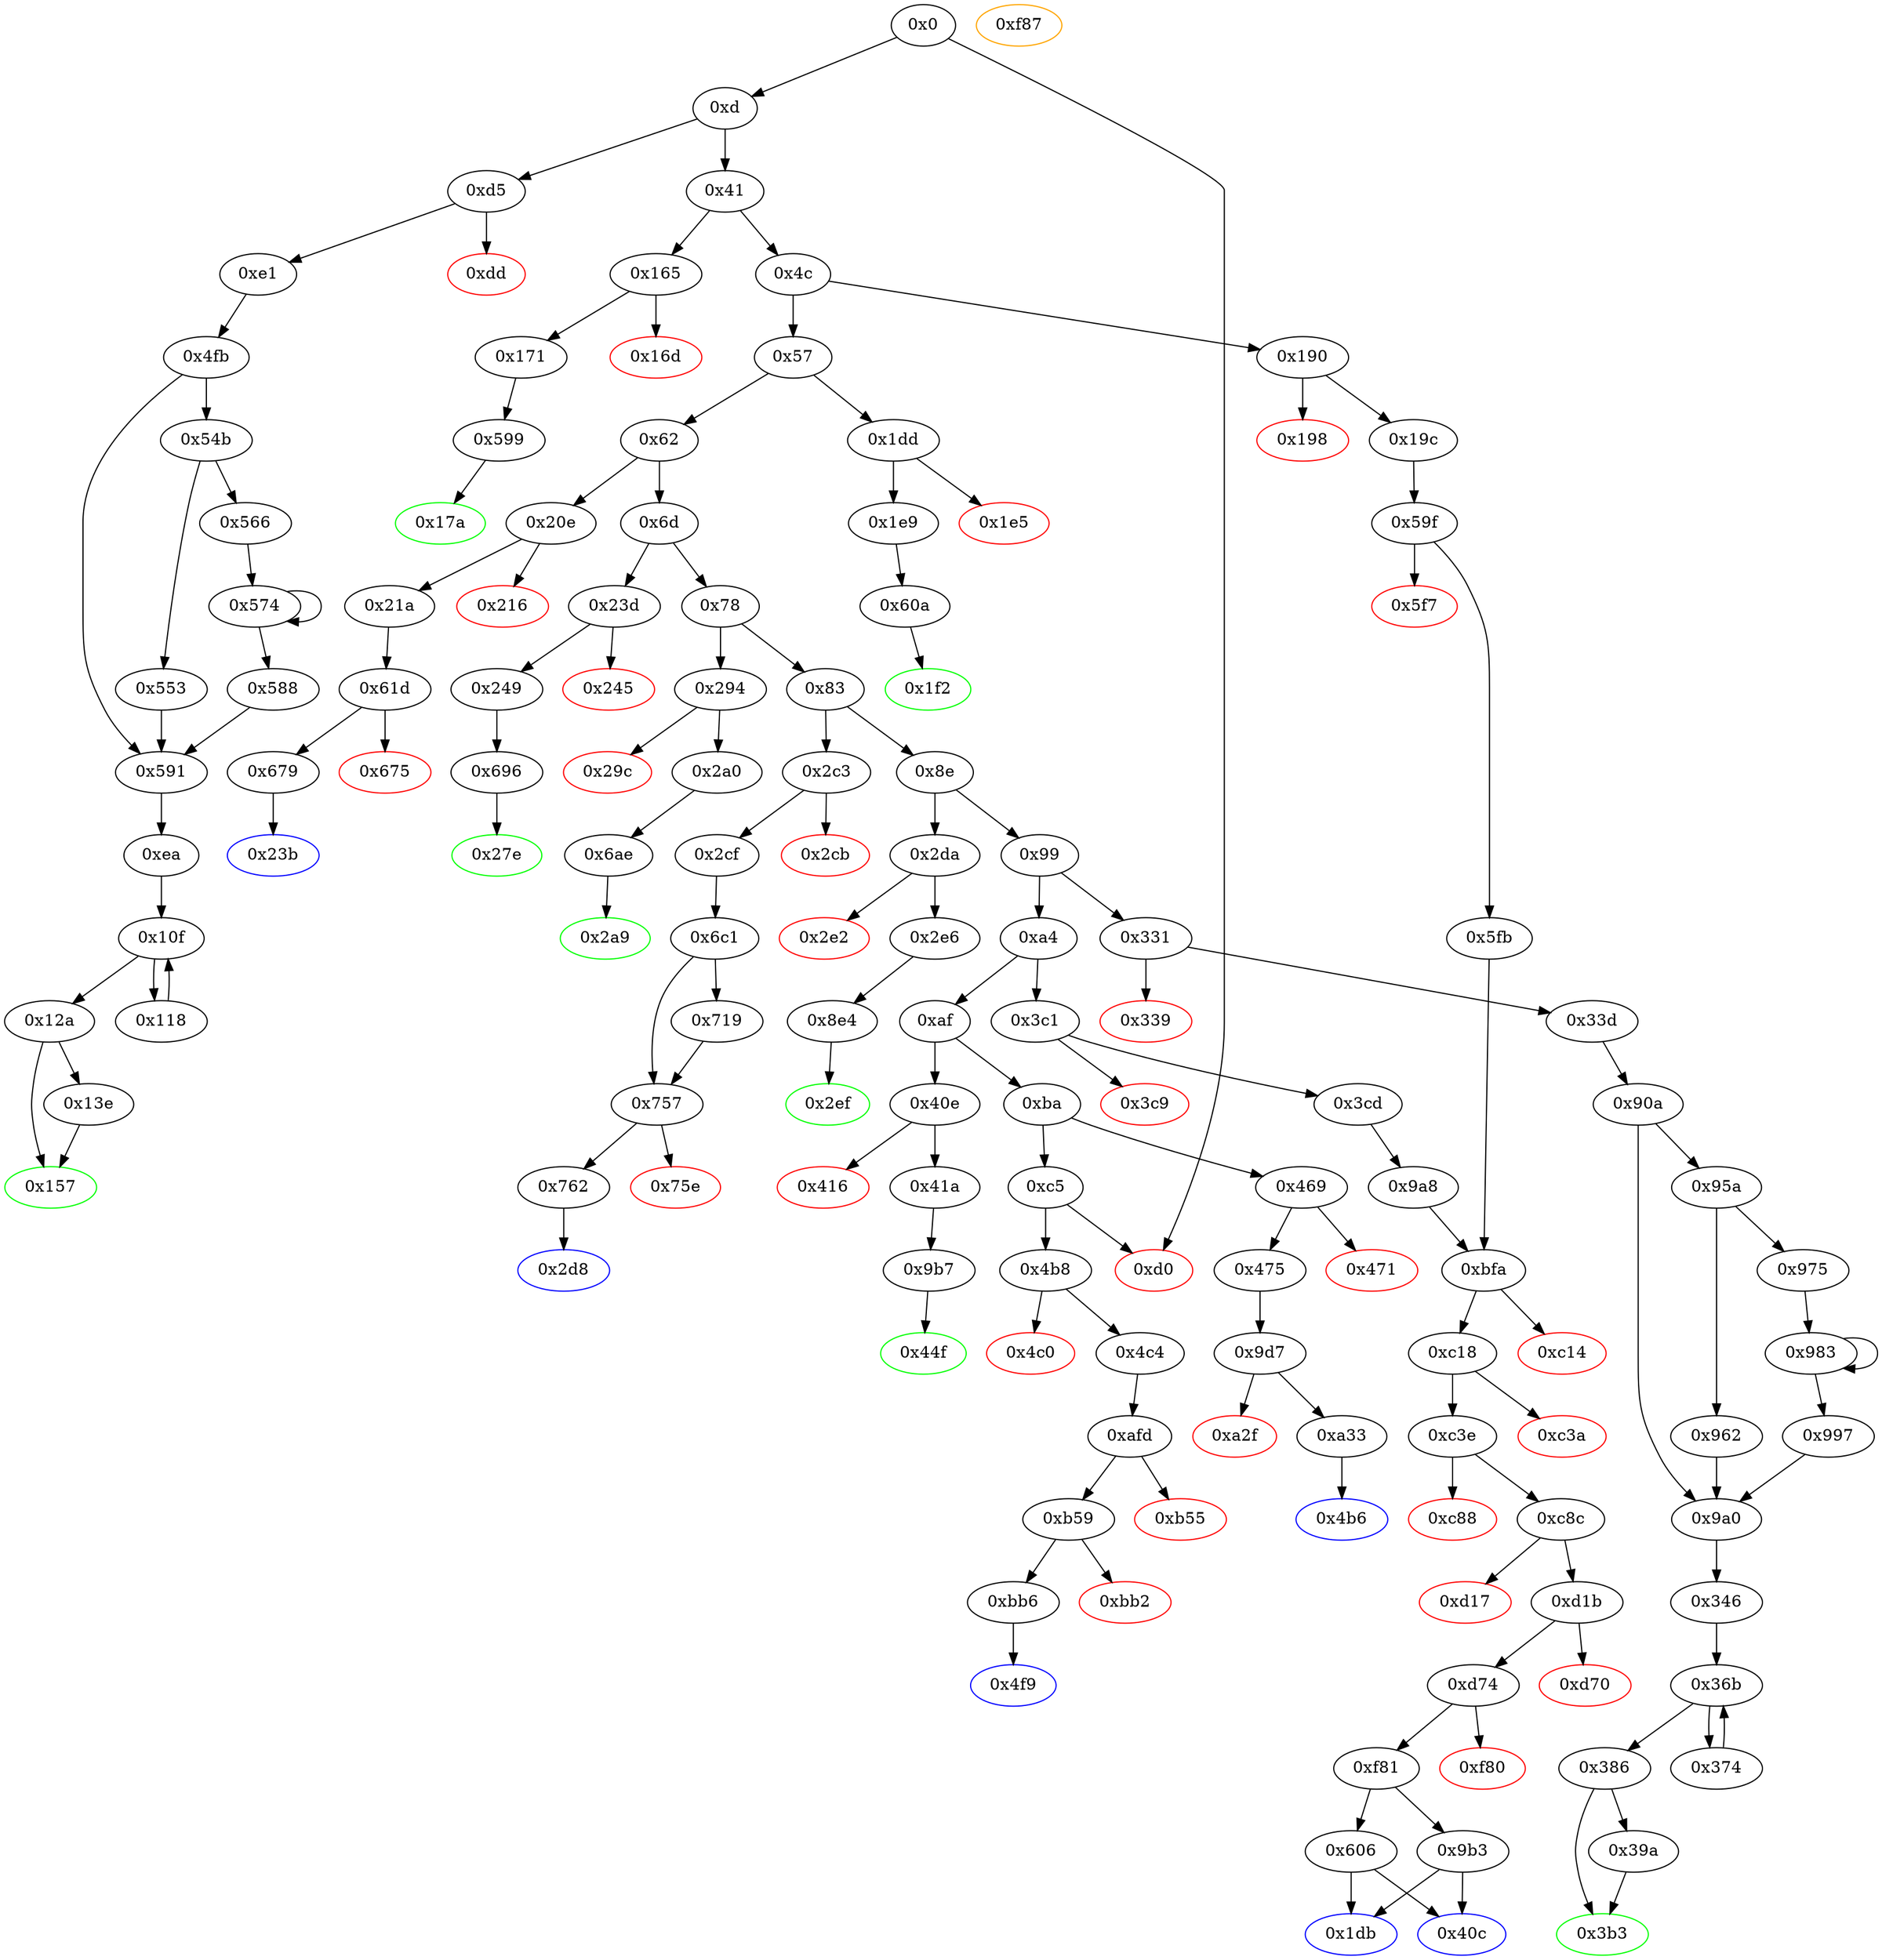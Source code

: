 digraph "" {
"0xb55" [color=red, fillcolor=white, id="0xb55", style=filled, tooltip="Block 0xb55\n[0xb55:0xb58]\n---\nPredecessors: [0xafd]\nSuccessors: []\n---\n0xb55 PUSH1 0x0\n0xb57 DUP1\n0xb58 REVERT\n---\n0xb55: V762 = 0x0\n0xb58: REVERT 0x0 0x0\n---\nEntry stack: [V11, 0x4f9, V349]\nStack pops: 0\nStack additions: []\nExit stack: [V11, 0x4f9, V349]\n\nDef sites:\nV11: {0xd.0x35}\n0x4f9: {0x4c4.0x4c6}\nV349: {0x4c4.0x4e9}\n"];
"0xe1" [fillcolor=white, id="0xe1", style=filled, tooltip="Block 0xe1\n[0xe1:0xe9]\n---\nPredecessors: [0xd5]\nSuccessors: [0x4fb]\n---\n0xe1 JUMPDEST\n0xe2 POP\n0xe3 PUSH2 0xea\n0xe6 PUSH2 0x4fb\n0xe9 JUMP\n---\n0xe1: JUMPDEST \n0xe3: V59 = 0xea\n0xe6: V60 = 0x4fb\n0xe9: JUMP 0x4fb\n---\nEntry stack: [V11, V55]\nStack pops: 1\nStack additions: [0xea]\nExit stack: [V11, 0xea]\n\nDef sites:\nV11: {0xd.0x35}\nV55: {0xd5.0xd6}\n"];
"0x198" [color=red, fillcolor=white, id="0x198", style=filled, tooltip="Block 0x198\n[0x198:0x19b]\n---\nPredecessors: [0x190]\nSuccessors: []\n---\n0x198 PUSH1 0x0\n0x19a DUP1\n0x19b REVERT\n---\n0x198: V118 = 0x0\n0x19b: REVERT 0x0 0x0\n---\nEntry stack: [V11, V115]\nStack pops: 0\nStack additions: []\nExit stack: [V11, V115]\n\nDef sites:\nV11: {0xd.0x35}\nV115: {0x190.0x191}\n"];
"0x190" [fillcolor=white, id="0x190", style=filled, tooltip="Block 0x190\n[0x190:0x197]\n---\nPredecessors: [0x4c]\nSuccessors: [0x198, 0x19c]\n---\n0x190 JUMPDEST\n0x191 CALLVALUE\n0x192 DUP1\n0x193 ISZERO\n0x194 PUSH2 0x19c\n0x197 JUMPI\n---\n0x190: JUMPDEST \n0x191: V115 = CALLVALUE\n0x193: V116 = ISZERO V115\n0x194: V117 = 0x19c\n0x197: JUMPI 0x19c V116\n---\nEntry stack: [V11]\nStack pops: 0\nStack additions: [V115]\nExit stack: [V11, V115]\n\nDef sites:\nV11: {0xd.0x35}\n"];
"0x6ae" [fillcolor=white, id="0x6ae", style=filled, tooltip="Block 0x6ae\n[0x6ae:0x6c0]\n---\nPredecessors: [0x2a0]\nSuccessors: [0x2a9]\n---\n0x6ae JUMPDEST\n0x6af PUSH1 0x4\n0x6b1 PUSH1 0x0\n0x6b3 SWAP1\n0x6b4 SLOAD\n0x6b5 SWAP1\n0x6b6 PUSH2 0x100\n0x6b9 EXP\n0x6ba SWAP1\n0x6bb DIV\n0x6bc PUSH1 0xff\n0x6be AND\n0x6bf DUP2\n0x6c0 JUMP\n---\n0x6ae: JUMPDEST \n0x6af: V487 = 0x4\n0x6b1: V488 = 0x0\n0x6b4: V489 = S[0x4]\n0x6b6: V490 = 0x100\n0x6b9: V491 = EXP 0x100 0x0\n0x6bb: V492 = DIV V489 0x1\n0x6bc: V493 = 0xff\n0x6be: V494 = AND 0xff V492\n0x6c0: JUMP 0x2a9\n---\nEntry stack: [V11, 0x2a9]\nStack pops: 1\nStack additions: [S0, V494]\nExit stack: [V11, 0x2a9, V494]\n\nDef sites:\nV11: {0xd.0x35}\n0x2a9: {0x2a0.0x2a2}\n"];
"0x13e" [fillcolor=white, id="0x13e", style=filled, tooltip="Block 0x13e\n[0x13e:0x156]\n---\nPredecessors: [0x12a]\nSuccessors: [0x157]\n---\n0x13e DUP1\n0x13f DUP3\n0x140 SUB\n0x141 DUP1\n0x142 MLOAD\n0x143 PUSH1 0x1\n0x145 DUP4\n0x146 PUSH1 0x20\n0x148 SUB\n0x149 PUSH2 0x100\n0x14c EXP\n0x14d SUB\n0x14e NOT\n0x14f AND\n0x150 DUP2\n0x151 MSTORE\n0x152 PUSH1 0x20\n0x154 ADD\n0x155 SWAP2\n0x156 POP\n---\n0x140: V87 = SUB V82 V84\n0x142: V88 = M[V87]\n0x143: V89 = 0x1\n0x146: V90 = 0x20\n0x148: V91 = SUB 0x20 V84\n0x149: V92 = 0x100\n0x14c: V93 = EXP 0x100 V91\n0x14d: V94 = SUB V93 0x1\n0x14e: V95 = NOT V94\n0x14f: V96 = AND V95 V88\n0x151: M[V87] = V96\n0x152: V97 = 0x20\n0x154: V98 = ADD 0x20 V87\n---\nEntry stack: [V11, 0xea, V373, V62, V62, V82, V84]\nStack pops: 2\nStack additions: [V98, S0]\nExit stack: [V11, 0xea, V373, V62, V62, V98, V84]\n\nDef sites:\nV11: {0xd.0x35}\n0xea: {0xe1.0xe3}\nV373: {0x4fb.0x520}\nV62: {0xea.0xed}\nV62: {0xea.0xed}\nV82: {0x12a.0x133}\nV84: {0x12a.0x137}\n"];
"0xf87" [color=orange, fillcolor=white, id="0xf87", style=filled, tooltip="Block 0xf87\n[0xf87:0xfb2]\n---\nPredecessors: []\nSuccessors: []\n---\n0xf87 STOP\n0xf88 LOG1\n0xf89 PUSH6 0x627a7a723058\n0xf90 SHA3\n0xf91 SDIV\n0xf92 DUP8\n0xf93 STOP\n0xf94 CREATE2\n0xf95 DUP5\n0xf96 MISSING 0xa8\n0xf97 MISSING 0xf8\n0xf98 CALL\n0xf99 GT\n0xf9a CREATE2\n0xf9b DUP14\n0xf9c MISSING 0x26\n0xf9d PUSH14 0x94daa0e1b3a5b4408e3d701b46dd\n0xfac MISSING 0xc8\n0xfad MISSING 0xc2\n0xfae MISSING 0xc9\n0xfaf MISSING 0xc9\n0xfb0 AND\n0xfb1 STOP\n0xfb2 MISSING 0x29\n---\n0xf87: STOP \n0xf88: LOG S0 S1 S2\n0xf89: V993 = 0x627a7a723058\n0xf90: V994 = SHA3 0x627a7a723058 S3\n0xf91: V995 = SDIV V994 S4\n0xf93: STOP \n0xf94: V996 = CREATE2 S0 S1 S2 S3\n0xf96: MISSING 0xa8\n0xf97: MISSING 0xf8\n0xf98: V997 = CALL S0 S1 S2 S3 S4 S5 S6\n0xf99: V998 = GT V997 S7\n0xf9a: V999 = CREATE2 V998 S8 S9 S10\n0xf9c: MISSING 0x26\n0xf9d: V1000 = 0x94daa0e1b3a5b4408e3d701b46dd\n0xfac: MISSING 0xc8\n0xfad: MISSING 0xc2\n0xfae: MISSING 0xc9\n0xfaf: MISSING 0xc9\n0xfb0: V1001 = AND S0 S1\n0xfb1: STOP \n0xfb2: MISSING 0x29\n---\nEntry stack: []\nStack pops: 0\nStack additions: [S11, V995, S5, S6, S7, S8, S9, S10, S11, S7, V996, S4, S5, S6, S7, S23, V999, S11, S12, S13, S14, S15, S16, S17, S18, S19, S20, S21, S22, S23, 0x94daa0e1b3a5b4408e3d701b46dd, V1001]\nExit stack: []\n\nDef sites:\n"];
"0xc88" [color=red, fillcolor=white, id="0xc88", style=filled, tooltip="Block 0xc88\n[0xc88:0xc8b]\n---\nPredecessors: [0xc3e]\nSuccessors: []\n---\n0xc88 PUSH1 0x0\n0xc8a DUP1\n0xc8b REVERT\n---\n0xc88: V835 = 0x0\n0xc8b: REVERT 0x0 0x0\n---\nEntry stack: [V11, {0x1db, 0x40c}, S6, S5, {0x606, 0x9b3}, S3, S2, S1, 0x0]\nStack pops: 0\nStack additions: []\nExit stack: [V11, {0x1db, 0x40c}, S6, S5, {0x606, 0x9b3}, S3, S2, S1, 0x0]\n\nDef sites:\nV11: {0xd.0x35}\n{0x1db, 0x40c}: {0x3cd.0x3cf, 0x19c.0x19e}\nS6: {0x3cd.0x3f2, 0x19c.0x1c1}\nS5: {0x3cd.0x3fc, 0x19c.0x1cb}\n{0x606, 0x9b3}: {0x9a8.0x9a9, 0x5fb.0x5fc}\nS3: {0x9a8.0x9ac, 0x5fb.0x5ff}\nS2: {0x3cd.0x3f2, 0x19c.0x1c1}\nS1: {0x3cd.0x3fc, 0x19c.0x1cb}\n0x0: {0xbfa_0x5fb.0xbfb, 0xbfa_0x9a8.0xbfb}\n"];
"0xaf" [fillcolor=white, id="0xaf", style=filled, tooltip="Block 0xaf\n[0xaf:0xb9]\n---\nPredecessors: [0xa4]\nSuccessors: [0xba, 0x40e]\n---\n0xaf DUP1\n0xb0 PUSH4 0xc8dbb686\n0xb5 EQ\n0xb6 PUSH2 0x40e\n0xb9 JUMPI\n---\n0xb0: V45 = 0xc8dbb686\n0xb5: V46 = EQ 0xc8dbb686 V11\n0xb6: V47 = 0x40e\n0xb9: JUMPI 0x40e V46\n---\nEntry stack: [V11]\nStack pops: 1\nStack additions: [S0]\nExit stack: [V11]\n\nDef sites:\nV11: {0xd.0x35}\n"];
"0xc3e" [fillcolor=white, id="0xc3e", style=filled, tooltip="Block 0xc3e\n[0xc3e:0xc87]\n---\nPredecessors: [0xc18]\nSuccessors: [0xc88, 0xc8c]\n---\n0xc3e JUMPDEST\n0xc3f DUP2\n0xc40 PUSH1 0x7\n0xc42 PUSH1 0x0\n0xc44 DUP7\n0xc45 PUSH20 0xffffffffffffffffffffffffffffffffffffffff\n0xc5a AND\n0xc5b PUSH20 0xffffffffffffffffffffffffffffffffffffffff\n0xc70 AND\n0xc71 DUP2\n0xc72 MSTORE\n0xc73 PUSH1 0x20\n0xc75 ADD\n0xc76 SWAP1\n0xc77 DUP2\n0xc78 MSTORE\n0xc79 PUSH1 0x20\n0xc7b ADD\n0xc7c PUSH1 0x0\n0xc7e SHA3\n0xc7f SLOAD\n0xc80 LT\n0xc81 ISZERO\n0xc82 ISZERO\n0xc83 ISZERO\n0xc84 PUSH2 0xc8c\n0xc87 JUMPI\n---\n0xc3e: JUMPDEST \n0xc40: V817 = 0x7\n0xc42: V818 = 0x0\n0xc45: V819 = 0xffffffffffffffffffffffffffffffffffffffff\n0xc5a: V820 = AND 0xffffffffffffffffffffffffffffffffffffffff S3\n0xc5b: V821 = 0xffffffffffffffffffffffffffffffffffffffff\n0xc70: V822 = AND 0xffffffffffffffffffffffffffffffffffffffff V820\n0xc72: M[0x0] = V822\n0xc73: V823 = 0x20\n0xc75: V824 = ADD 0x20 0x0\n0xc78: M[0x20] = 0x7\n0xc79: V825 = 0x20\n0xc7b: V826 = ADD 0x20 0x20\n0xc7c: V827 = 0x0\n0xc7e: V828 = SHA3 0x0 0x40\n0xc7f: V829 = S[V828]\n0xc80: V830 = LT V829 S1\n0xc81: V831 = ISZERO V830\n0xc82: V832 = ISZERO V831\n0xc83: V833 = ISZERO V832\n0xc84: V834 = 0xc8c\n0xc87: JUMPI 0xc8c V833\n---\nEntry stack: [V11, {0x1db, 0x40c}, S6, S5, {0x606, 0x9b3}, S3, S2, S1, 0x0]\nStack pops: 4\nStack additions: [S3, S2, S1, S0]\nExit stack: [V11, {0x1db, 0x40c}, S6, S5, {0x606, 0x9b3}, S3, S2, S1, 0x0]\n\nDef sites:\nV11: {0xd.0x35}\n{0x1db, 0x40c}: {0x3cd.0x3cf, 0x19c.0x19e}\nS6: {0x3cd.0x3f2, 0x19c.0x1c1}\nS5: {0x3cd.0x3fc, 0x19c.0x1cb}\n{0x606, 0x9b3}: {0x9a8.0x9a9, 0x5fb.0x5fc}\nS3: {0x9a8.0x9ac, 0x5fb.0x5ff}\nS2: {0x3cd.0x3f2, 0x19c.0x1c1}\nS1: {0x3cd.0x3fc, 0x19c.0x1cb}\n0x0: {0xbfa_0x5fb.0xbfb, 0xbfa_0x9a8.0xbfb}\n"];
"0x294" [fillcolor=white, id="0x294", style=filled, tooltip="Block 0x294\n[0x294:0x29b]\n---\nPredecessors: [0x78]\nSuccessors: [0x29c, 0x2a0]\n---\n0x294 JUMPDEST\n0x295 CALLVALUE\n0x296 DUP1\n0x297 ISZERO\n0x298 PUSH2 0x2a0\n0x29b JUMPI\n---\n0x294: JUMPDEST \n0x295: V187 = CALLVALUE\n0x297: V188 = ISZERO V187\n0x298: V189 = 0x2a0\n0x29b: JUMPI 0x2a0 V188\n---\nEntry stack: [V11]\nStack pops: 0\nStack additions: [V187]\nExit stack: [V11, V187]\n\nDef sites:\nV11: {0xd.0x35}\n"];
"0x6d" [fillcolor=white, id="0x6d", style=filled, tooltip="Block 0x6d\n[0x6d:0x77]\n---\nPredecessors: [0x62]\nSuccessors: [0x78, 0x23d]\n---\n0x6d DUP1\n0x6e PUSH4 0x70a08231\n0x73 EQ\n0x74 PUSH2 0x23d\n0x77 JUMPI\n---\n0x6e: V27 = 0x70a08231\n0x73: V28 = EQ 0x70a08231 V11\n0x74: V29 = 0x23d\n0x77: JUMPI 0x23d V28\n---\nEntry stack: [V11]\nStack pops: 1\nStack additions: [S0]\nExit stack: [V11]\n\nDef sites:\nV11: {0xd.0x35}\n"];
"0xc5" [fillcolor=white, id="0xc5", style=filled, tooltip="Block 0xc5\n[0xc5:0xcf]\n---\nPredecessors: [0xba]\nSuccessors: [0xd0, 0x4b8]\n---\n0xc5 DUP1\n0xc6 PUSH4 0xf2fde38b\n0xcb EQ\n0xcc PUSH2 0x4b8\n0xcf JUMPI\n---\n0xc6: V51 = 0xf2fde38b\n0xcb: V52 = EQ 0xf2fde38b V11\n0xcc: V53 = 0x4b8\n0xcf: JUMPI 0x4b8 V52\n---\nEntry stack: [V11]\nStack pops: 1\nStack additions: [S0]\nExit stack: [V11]\n\nDef sites:\nV11: {0xd.0x35}\n"];
"0xa4" [fillcolor=white, id="0xa4", style=filled, tooltip="Block 0xa4\n[0xa4:0xae]\n---\nPredecessors: [0x99]\nSuccessors: [0xaf, 0x3c1]\n---\n0xa4 DUP1\n0xa5 PUSH4 0xa9059cbb\n0xaa EQ\n0xab PUSH2 0x3c1\n0xae JUMPI\n---\n0xa5: V42 = 0xa9059cbb\n0xaa: V43 = EQ 0xa9059cbb V11\n0xab: V44 = 0x3c1\n0xae: JUMPI 0x3c1 V43\n---\nEntry stack: [V11]\nStack pops: 1\nStack additions: [S0]\nExit stack: [V11]\n\nDef sites:\nV11: {0xd.0x35}\n"];
"0x2da" [fillcolor=white, id="0x2da", style=filled, tooltip="Block 0x2da\n[0x2da:0x2e1]\n---\nPredecessors: [0x8e]\nSuccessors: [0x2e2, 0x2e6]\n---\n0x2da JUMPDEST\n0x2db CALLVALUE\n0x2dc DUP1\n0x2dd ISZERO\n0x2de PUSH2 0x2e6\n0x2e1 JUMPI\n---\n0x2da: JUMPDEST \n0x2db: V210 = CALLVALUE\n0x2dd: V211 = ISZERO V210\n0x2de: V212 = 0x2e6\n0x2e1: JUMPI 0x2e6 V211\n---\nEntry stack: [V11]\nStack pops: 0\nStack additions: [V210]\nExit stack: [V11, V210]\n\nDef sites:\nV11: {0xd.0x35}\n"];
"0x78" [fillcolor=white, id="0x78", style=filled, tooltip="Block 0x78\n[0x78:0x82]\n---\nPredecessors: [0x6d]\nSuccessors: [0x83, 0x294]\n---\n0x78 DUP1\n0x79 PUSH4 0x76e44ed8\n0x7e EQ\n0x7f PUSH2 0x294\n0x82 JUMPI\n---\n0x79: V30 = 0x76e44ed8\n0x7e: V31 = EQ 0x76e44ed8 V11\n0x7f: V32 = 0x294\n0x82: JUMPI 0x294 V31\n---\nEntry stack: [V11]\nStack pops: 1\nStack additions: [S0]\nExit stack: [V11]\n\nDef sites:\nV11: {0xd.0x35}\n"];
"0x2e6" [fillcolor=white, id="0x2e6", style=filled, tooltip="Block 0x2e6\n[0x2e6:0x2ee]\n---\nPredecessors: [0x2da]\nSuccessors: [0x8e4]\n---\n0x2e6 JUMPDEST\n0x2e7 POP\n0x2e8 PUSH2 0x2ef\n0x2eb PUSH2 0x8e4\n0x2ee JUMP\n---\n0x2e6: JUMPDEST \n0x2e8: V214 = 0x2ef\n0x2eb: V215 = 0x8e4\n0x2ee: JUMP 0x8e4\n---\nEntry stack: [V11, V210]\nStack pops: 1\nStack additions: [0x2ef]\nExit stack: [V11, 0x2ef]\n\nDef sites:\nV11: {0xd.0x35}\nV210: {0x2da.0x2db}\n"];
"0x245" [color=red, fillcolor=white, id="0x245", style=filled, tooltip="Block 0x245\n[0x245:0x248]\n---\nPredecessors: [0x23d]\nSuccessors: []\n---\n0x245 PUSH1 0x0\n0x247 DUP1\n0x248 REVERT\n---\n0x245: V168 = 0x0\n0x248: REVERT 0x0 0x0\n---\nEntry stack: [V11, V165]\nStack pops: 0\nStack additions: []\nExit stack: [V11, V165]\n\nDef sites:\nV11: {0xd.0x35}\nV165: {0x23d.0x23e}\n"];
"0xd70" [color=red, fillcolor=white, id="0xd70", style=filled, tooltip="Block 0xd70\n[0xd70:0xd73]\n---\nPredecessors: [0xd1b]\nSuccessors: []\n---\n0xd70 PUSH1 0x0\n0xd72 DUP1\n0xd73 REVERT\n---\n0xd70: V892 = 0x0\n0xd73: REVERT 0x0 0x0\n---\nEntry stack: [V11, {0x1db, 0x40c}, S6, S5, {0x606, 0x9b3}, S3, S2, S1, 0x0]\nStack pops: 0\nStack additions: []\nExit stack: [V11, {0x1db, 0x40c}, S6, S5, {0x606, 0x9b3}, S3, S2, S1, 0x0]\n\nDef sites:\nV11: {0xd.0x35}\n{0x1db, 0x40c}: {0x3cd.0x3cf, 0x19c.0x19e}\nS6: {0x3cd.0x3f2, 0x19c.0x1c1}\nS5: {0x3cd.0x3fc, 0x19c.0x1cb}\n{0x606, 0x9b3}: {0x9a8.0x9a9, 0x5fb.0x5fc}\nS3: {0x9a8.0x9ac, 0x5fb.0x5ff}\nS2: {0x3cd.0x3f2, 0x19c.0x1c1}\nS1: {0x3cd.0x3fc, 0x19c.0x1cb}\n0x0: {0xbfa_0x5fb.0xbfb, 0xbfa_0x9a8.0xbfb}\n"];
"0x4c0" [color=red, fillcolor=white, id="0x4c0", style=filled, tooltip="Block 0x4c0\n[0x4c0:0x4c3]\n---\nPredecessors: [0x4b8]\nSuccessors: []\n---\n0x4c0 PUSH1 0x0\n0x4c2 DUP1\n0x4c3 REVERT\n---\n0x4c0: V341 = 0x0\n0x4c3: REVERT 0x0 0x0\n---\nEntry stack: [V11, V338]\nStack pops: 0\nStack additions: []\nExit stack: [V11, V338]\n\nDef sites:\nV11: {0xd.0x35}\nV338: {0x4b8.0x4b9}\n"];
"0x1f2" [color=green, fillcolor=white, id="0x1f2", style=filled, tooltip="Block 0x1f2\n[0x1f2:0x20d]\n---\nPredecessors: [0x60a]\nSuccessors: []\n---\n0x1f2 JUMPDEST\n0x1f3 PUSH1 0x40\n0x1f5 MLOAD\n0x1f6 DUP1\n0x1f7 DUP3\n0x1f8 PUSH1 0xff\n0x1fa AND\n0x1fb PUSH1 0xff\n0x1fd AND\n0x1fe DUP2\n0x1ff MSTORE\n0x200 PUSH1 0x20\n0x202 ADD\n0x203 SWAP2\n0x204 POP\n0x205 POP\n0x206 PUSH1 0x40\n0x208 MLOAD\n0x209 DUP1\n0x20a SWAP2\n0x20b SUB\n0x20c SWAP1\n0x20d RETURN\n---\n0x1f2: JUMPDEST \n0x1f3: V139 = 0x40\n0x1f5: V140 = M[0x40]\n0x1f8: V141 = 0xff\n0x1fa: V142 = AND 0xff V447\n0x1fb: V143 = 0xff\n0x1fd: V144 = AND 0xff V142\n0x1ff: M[V140] = V144\n0x200: V145 = 0x20\n0x202: V146 = ADD 0x20 V140\n0x206: V147 = 0x40\n0x208: V148 = M[0x40]\n0x20b: V149 = SUB V146 V148\n0x20d: RETURN V148 V149\n---\nEntry stack: [V11, 0x1f2, V447]\nStack pops: 1\nStack additions: []\nExit stack: [V11, 0x1f2]\n\nDef sites:\nV11: {0xd.0x35}\n0x1f2: {0x1e9.0x1eb}\nV447: {0x60a.0x61a}\n"];
"0x599" [fillcolor=white, id="0x599", style=filled, tooltip="Block 0x599\n[0x599:0x59e]\n---\nPredecessors: [0x171]\nSuccessors: [0x17a]\n---\n0x599 JUMPDEST\n0x59a PUSH1 0x3\n0x59c SLOAD\n0x59d DUP2\n0x59e JUMP\n---\n0x599: JUMPDEST \n0x59a: V417 = 0x3\n0x59c: V418 = S[0x3]\n0x59e: JUMP 0x17a\n---\nEntry stack: [V11, 0x17a]\nStack pops: 1\nStack additions: [S0, V418]\nExit stack: [V11, 0x17a, V418]\n\nDef sites:\nV11: {0xd.0x35}\n0x17a: {0x171.0x173}\n"];
"0xc3a" [color=red, fillcolor=white, id="0xc3a", style=filled, tooltip="Block 0xc3a\n[0xc3a:0xc3d]\n---\nPredecessors: [0xc18]\nSuccessors: []\n---\n0xc3a PUSH1 0x0\n0xc3c DUP1\n0xc3d REVERT\n---\n0xc3a: V816 = 0x0\n0xc3d: REVERT 0x0 0x0\n---\nEntry stack: [V11, {0x1db, 0x40c}, S6, S5, {0x606, 0x9b3}, S3, S2, S1, 0x0]\nStack pops: 0\nStack additions: []\nExit stack: [V11, {0x1db, 0x40c}, S6, S5, {0x606, 0x9b3}, S3, S2, S1, 0x0]\n\nDef sites:\nV11: {0xd.0x35}\n{0x1db, 0x40c}: {0x3cd.0x3cf, 0x19c.0x19e}\nS6: {0x3cd.0x3f2, 0x19c.0x1c1}\nS5: {0x3cd.0x3fc, 0x19c.0x1cb}\n{0x606, 0x9b3}: {0x9a8.0x9a9, 0x5fb.0x5fc}\nS3: {0x9a8.0x9ac, 0x5fb.0x5ff}\nS2: {0x3cd.0x3f2, 0x19c.0x1c1}\nS1: {0x3cd.0x3fc, 0x19c.0x1cb}\n0x0: {0xbfa_0x5fb.0xbfb, 0xbfa_0x9a8.0xbfb}\n"];
"0xa33" [fillcolor=white, id="0xa33", style=filled, tooltip="Block 0xa33\n[0xa33:0xafc]\n---\nPredecessors: [0x9d7]\nSuccessors: [0x4b6]\n---\n0xa33 JUMPDEST\n0xa34 DUP1\n0xa35 PUSH1 0x6\n0xa37 PUSH1 0x0\n0xa39 DUP5\n0xa3a PUSH20 0xffffffffffffffffffffffffffffffffffffffff\n0xa4f AND\n0xa50 PUSH20 0xffffffffffffffffffffffffffffffffffffffff\n0xa65 AND\n0xa66 DUP2\n0xa67 MSTORE\n0xa68 PUSH1 0x20\n0xa6a ADD\n0xa6b SWAP1\n0xa6c DUP2\n0xa6d MSTORE\n0xa6e PUSH1 0x20\n0xa70 ADD\n0xa71 PUSH1 0x0\n0xa73 SHA3\n0xa74 PUSH1 0x0\n0xa76 PUSH2 0x100\n0xa79 EXP\n0xa7a DUP2\n0xa7b SLOAD\n0xa7c DUP2\n0xa7d PUSH1 0xff\n0xa7f MUL\n0xa80 NOT\n0xa81 AND\n0xa82 SWAP1\n0xa83 DUP4\n0xa84 ISZERO\n0xa85 ISZERO\n0xa86 MUL\n0xa87 OR\n0xa88 SWAP1\n0xa89 SSTORE\n0xa8a POP\n0xa8b PUSH32 0x48335238b4855f35377ed80f164e8c6f3c366e54ac00b96a6402d4a9814a03a5\n0xaac DUP3\n0xaad DUP3\n0xaae PUSH1 0x40\n0xab0 MLOAD\n0xab1 DUP1\n0xab2 DUP4\n0xab3 PUSH20 0xffffffffffffffffffffffffffffffffffffffff\n0xac8 AND\n0xac9 PUSH20 0xffffffffffffffffffffffffffffffffffffffff\n0xade AND\n0xadf DUP2\n0xae0 MSTORE\n0xae1 PUSH1 0x20\n0xae3 ADD\n0xae4 DUP3\n0xae5 ISZERO\n0xae6 ISZERO\n0xae7 ISZERO\n0xae8 ISZERO\n0xae9 DUP2\n0xaea MSTORE\n0xaeb PUSH1 0x20\n0xaed ADD\n0xaee SWAP3\n0xaef POP\n0xaf0 POP\n0xaf1 POP\n0xaf2 PUSH1 0x40\n0xaf4 MLOAD\n0xaf5 DUP1\n0xaf6 SWAP2\n0xaf7 SUB\n0xaf8 SWAP1\n0xaf9 LOG1\n0xafa POP\n0xafb POP\n0xafc JUMP\n---\n0xa33: JUMPDEST \n0xa35: V703 = 0x6\n0xa37: V704 = 0x0\n0xa3a: V705 = 0xffffffffffffffffffffffffffffffffffffffff\n0xa4f: V706 = AND 0xffffffffffffffffffffffffffffffffffffffff V329\n0xa50: V707 = 0xffffffffffffffffffffffffffffffffffffffff\n0xa65: V708 = AND 0xffffffffffffffffffffffffffffffffffffffff V706\n0xa67: M[0x0] = V708\n0xa68: V709 = 0x20\n0xa6a: V710 = ADD 0x20 0x0\n0xa6d: M[0x20] = 0x6\n0xa6e: V711 = 0x20\n0xa70: V712 = ADD 0x20 0x20\n0xa71: V713 = 0x0\n0xa73: V714 = SHA3 0x0 0x40\n0xa74: V715 = 0x0\n0xa76: V716 = 0x100\n0xa79: V717 = EXP 0x100 0x0\n0xa7b: V718 = S[V714]\n0xa7d: V719 = 0xff\n0xa7f: V720 = MUL 0xff 0x1\n0xa80: V721 = NOT 0xff\n0xa81: V722 = AND 0xffffffffffffffffffffffffffffffffffffffffffffffffffffffffffffff00 V718\n0xa84: V723 = ISZERO V334\n0xa85: V724 = ISZERO V723\n0xa86: V725 = MUL V724 0x1\n0xa87: V726 = OR V725 V722\n0xa89: S[V714] = V726\n0xa8b: V727 = 0x48335238b4855f35377ed80f164e8c6f3c366e54ac00b96a6402d4a9814a03a5\n0xaae: V728 = 0x40\n0xab0: V729 = M[0x40]\n0xab3: V730 = 0xffffffffffffffffffffffffffffffffffffffff\n0xac8: V731 = AND 0xffffffffffffffffffffffffffffffffffffffff V329\n0xac9: V732 = 0xffffffffffffffffffffffffffffffffffffffff\n0xade: V733 = AND 0xffffffffffffffffffffffffffffffffffffffff V731\n0xae0: M[V729] = V733\n0xae1: V734 = 0x20\n0xae3: V735 = ADD 0x20 V729\n0xae5: V736 = ISZERO V334\n0xae6: V737 = ISZERO V736\n0xae7: V738 = ISZERO V737\n0xae8: V739 = ISZERO V738\n0xaea: M[V735] = V739\n0xaeb: V740 = 0x20\n0xaed: V741 = ADD 0x20 V735\n0xaf2: V742 = 0x40\n0xaf4: V743 = M[0x40]\n0xaf7: V744 = SUB V741 V743\n0xaf9: LOG V743 V744 0x48335238b4855f35377ed80f164e8c6f3c366e54ac00b96a6402d4a9814a03a5\n0xafc: JUMP 0x4b6\n---\nEntry stack: [V11, 0x4b6, V329, V334]\nStack pops: 3\nStack additions: []\nExit stack: [V11]\n\nDef sites:\nV11: {0xd.0x35}\n0x4b6: {0x475.0x477}\nV329: {0x475.0x49a}\nV334: {0x475.0x4a6}\n"];
"0x2d8" [color=blue, fillcolor=white, id="0x2d8", style=filled, tooltip="Block 0x2d8\n[0x2d8:0x2d9]\n---\nPredecessors: [0x762]\nSuccessors: []\n---\n0x2d8 JUMPDEST\n0x2d9 STOP\n---\n0x2d8: JUMPDEST \n0x2d9: STOP \n---\nEntry stack: [V11]\nStack pops: 0\nStack additions: []\nExit stack: [V11]\n\nDef sites:\nV11: {0xd.0x35}\n"];
"0x757" [fillcolor=white, id="0x757", style=filled, tooltip="Block 0x757\n[0x757:0x75d]\n---\nPredecessors: [0x6c1, 0x719]\nSuccessors: [0x75e, 0x762]\n---\n0x757 JUMPDEST\n0x758 ISZERO\n0x759 ISZERO\n0x75a PUSH2 0x762\n0x75d JUMPI\n---\n0x757: JUMPDEST \n0x758: V524 = ISZERO S0\n0x759: V525 = ISZERO V524\n0x75a: V526 = 0x762\n0x75d: JUMPI 0x762 V525\n---\nEntry stack: [V11, 0x2d8, S0]\nStack pops: 1\nStack additions: []\nExit stack: [V11, 0x2d8]\n\nDef sites:\nV11: {0xd.0x35}\n0x2d8: {0x2cf.0x2d1}\nS0: {0x6c1.0x712, 0x719.0x756}\n"];
"0x386" [fillcolor=white, id="0x386", style=filled, tooltip="Block 0x386\n[0x386:0x399]\n---\nPredecessors: [0x36b]\nSuccessors: [0x39a, 0x3b3]\n---\n0x386 JUMPDEST\n0x387 POP\n0x388 POP\n0x389 POP\n0x38a POP\n0x38b SWAP1\n0x38c POP\n0x38d SWAP1\n0x38e DUP2\n0x38f ADD\n0x390 SWAP1\n0x391 PUSH1 0x1f\n0x393 AND\n0x394 DUP1\n0x395 ISZERO\n0x396 PUSH2 0x3b3\n0x399 JUMPI\n---\n0x386: JUMPDEST \n0x38f: V254 = ADD V241 V240\n0x391: V255 = 0x1f\n0x393: V256 = AND 0x1f V241\n0x395: V257 = ISZERO V256\n0x396: V258 = 0x3b3\n0x399: JUMPI 0x3b3 V257\n---\nEntry stack: [V11, 0x346, V625, V234, V234, V240, V243, V241, V241, V240, V243, S0]\nStack pops: 7\nStack additions: [V254, V256]\nExit stack: [V11, 0x346, V625, V234, V234, V254, V256]\n\nDef sites:\nV11: {0xd.0x35}\n0x346: {0x33d.0x33f}\nV625: {0x90a.0x92f}\nV234: {0x346.0x349}\nV234: {0x346.0x349}\nV240: {0x346.0x35c}\nV243: {0x346.0x364}\nV241: {0x346.0x360}\nV241: {0x346.0x360}\nV240: {0x346.0x35c}\nV243: {0x346.0x364}\nS0: {0x374.0x37f, 0x346.0x369}\n"];
"0xf81" [fillcolor=white, id="0xf81", style=filled, tooltip="Block 0xf81\n[0xf81:0xf86]\n---\nPredecessors: [0xd74]\nSuccessors: [0x606, 0x9b3]\n---\n0xf81 JUMPDEST\n0xf82 POP\n0xf83 POP\n0xf84 POP\n0xf85 POP\n0xf86 JUMP\n---\n0xf81: JUMPDEST \n0xf86: JUMP {0x606, 0x9b3}\n---\nEntry stack: [V11, {0x1db, 0x40c}, S6, S5, {0x606, 0x9b3}, S3, S2, S1, V919]\nStack pops: 5\nStack additions: []\nExit stack: [V11, {0x1db, 0x40c}, S6, S5]\n\nDef sites:\nV11: {0xd.0x35}\n{0x1db, 0x40c}: {0x3cd.0x3cf, 0x19c.0x19e}\nS6: {0x3cd.0x3f2, 0x19c.0x1c1}\nS5: {0x3cd.0x3fc, 0x19c.0x1cb}\n{0x606, 0x9b3}: {0x9a8.0x9a9, 0x5fb.0x5fc}\nS3: {0x9a8.0x9ac, 0x5fb.0x5ff}\nS2: {0x3cd.0x3f2, 0x19c.0x1c1}\nS1: {0x3cd.0x3fc, 0x19c.0x1cb}\nV919: {0xd74.0xdf5}\n"];
"0x59f" [fillcolor=white, id="0x59f", style=filled, tooltip="Block 0x59f\n[0x59f:0x5f6]\n---\nPredecessors: [0x19c]\nSuccessors: [0x5f7, 0x5fb]\n---\n0x59f JUMPDEST\n0x5a0 PUSH1 0x4\n0x5a2 PUSH1 0x1\n0x5a4 SWAP1\n0x5a5 SLOAD\n0x5a6 SWAP1\n0x5a7 PUSH2 0x100\n0x5aa EXP\n0x5ab SWAP1\n0x5ac DIV\n0x5ad PUSH20 0xffffffffffffffffffffffffffffffffffffffff\n0x5c2 AND\n0x5c3 PUSH20 0xffffffffffffffffffffffffffffffffffffffff\n0x5d8 AND\n0x5d9 CALLER\n0x5da PUSH20 0xffffffffffffffffffffffffffffffffffffffff\n0x5ef AND\n0x5f0 EQ\n0x5f1 ISZERO\n0x5f2 ISZERO\n0x5f3 PUSH2 0x5fb\n0x5f6 JUMPI\n---\n0x59f: JUMPDEST \n0x5a0: V419 = 0x4\n0x5a2: V420 = 0x1\n0x5a5: V421 = S[0x4]\n0x5a7: V422 = 0x100\n0x5aa: V423 = EXP 0x100 0x1\n0x5ac: V424 = DIV V421 0x100\n0x5ad: V425 = 0xffffffffffffffffffffffffffffffffffffffff\n0x5c2: V426 = AND 0xffffffffffffffffffffffffffffffffffffffff V424\n0x5c3: V427 = 0xffffffffffffffffffffffffffffffffffffffff\n0x5d8: V428 = AND 0xffffffffffffffffffffffffffffffffffffffff V426\n0x5d9: V429 = CALLER\n0x5da: V430 = 0xffffffffffffffffffffffffffffffffffffffff\n0x5ef: V431 = AND 0xffffffffffffffffffffffffffffffffffffffff V429\n0x5f0: V432 = EQ V431 V428\n0x5f1: V433 = ISZERO V432\n0x5f2: V434 = ISZERO V433\n0x5f3: V435 = 0x5fb\n0x5f6: JUMPI 0x5fb V434\n---\nEntry stack: [V11, 0x1db, V126, V129]\nStack pops: 0\nStack additions: []\nExit stack: [V11, 0x1db, V126, V129]\n\nDef sites:\nV11: {0xd.0x35}\n0x1db: {0x19c.0x19e}\nV126: {0x19c.0x1c1}\nV129: {0x19c.0x1cb}\n"];
"0x61d" [fillcolor=white, id="0x61d", style=filled, tooltip="Block 0x61d\n[0x61d:0x674]\n---\nPredecessors: [0x21a]\nSuccessors: [0x675, 0x679]\n---\n0x61d JUMPDEST\n0x61e PUSH1 0x4\n0x620 PUSH1 0x1\n0x622 SWAP1\n0x623 SLOAD\n0x624 SWAP1\n0x625 PUSH2 0x100\n0x628 EXP\n0x629 SWAP1\n0x62a DIV\n0x62b PUSH20 0xffffffffffffffffffffffffffffffffffffffff\n0x640 AND\n0x641 PUSH20 0xffffffffffffffffffffffffffffffffffffffff\n0x656 AND\n0x657 CALLER\n0x658 PUSH20 0xffffffffffffffffffffffffffffffffffffffff\n0x66d AND\n0x66e EQ\n0x66f ISZERO\n0x670 ISZERO\n0x671 PUSH2 0x679\n0x674 JUMPI\n---\n0x61d: JUMPDEST \n0x61e: V448 = 0x4\n0x620: V449 = 0x1\n0x623: V450 = S[0x4]\n0x625: V451 = 0x100\n0x628: V452 = EXP 0x100 0x1\n0x62a: V453 = DIV V450 0x100\n0x62b: V454 = 0xffffffffffffffffffffffffffffffffffffffff\n0x640: V455 = AND 0xffffffffffffffffffffffffffffffffffffffff V453\n0x641: V456 = 0xffffffffffffffffffffffffffffffffffffffff\n0x656: V457 = AND 0xffffffffffffffffffffffffffffffffffffffff V455\n0x657: V458 = CALLER\n0x658: V459 = 0xffffffffffffffffffffffffffffffffffffffff\n0x66d: V460 = AND 0xffffffffffffffffffffffffffffffffffffffff V458\n0x66e: V461 = EQ V460 V457\n0x66f: V462 = ISZERO V461\n0x670: V463 = ISZERO V462\n0x671: V464 = 0x679\n0x674: JUMPI 0x679 V463\n---\nEntry stack: [V11, 0x23b, V161]\nStack pops: 0\nStack additions: []\nExit stack: [V11, 0x23b, V161]\n\nDef sites:\nV11: {0xd.0x35}\n0x23b: {0x21a.0x21c}\nV161: {0x21a.0x22b}\n"];
"0x475" [fillcolor=white, id="0x475", style=filled, tooltip="Block 0x475\n[0x475:0x4b5]\n---\nPredecessors: [0x469]\nSuccessors: [0x9d7]\n---\n0x475 JUMPDEST\n0x476 POP\n0x477 PUSH2 0x4b6\n0x47a PUSH1 0x4\n0x47c DUP1\n0x47d CALLDATASIZE\n0x47e SUB\n0x47f DUP2\n0x480 ADD\n0x481 SWAP1\n0x482 DUP1\n0x483 DUP1\n0x484 CALLDATALOAD\n0x485 PUSH20 0xffffffffffffffffffffffffffffffffffffffff\n0x49a AND\n0x49b SWAP1\n0x49c PUSH1 0x20\n0x49e ADD\n0x49f SWAP1\n0x4a0 SWAP3\n0x4a1 SWAP2\n0x4a2 SWAP1\n0x4a3 DUP1\n0x4a4 CALLDATALOAD\n0x4a5 ISZERO\n0x4a6 ISZERO\n0x4a7 SWAP1\n0x4a8 PUSH1 0x20\n0x4aa ADD\n0x4ab SWAP1\n0x4ac SWAP3\n0x4ad SWAP2\n0x4ae SWAP1\n0x4af POP\n0x4b0 POP\n0x4b1 POP\n0x4b2 PUSH2 0x9d7\n0x4b5 JUMP\n---\n0x475: JUMPDEST \n0x477: V322 = 0x4b6\n0x47a: V323 = 0x4\n0x47d: V324 = CALLDATASIZE\n0x47e: V325 = SUB V324 0x4\n0x480: V326 = ADD 0x4 V325\n0x484: V327 = CALLDATALOAD 0x4\n0x485: V328 = 0xffffffffffffffffffffffffffffffffffffffff\n0x49a: V329 = AND 0xffffffffffffffffffffffffffffffffffffffff V327\n0x49c: V330 = 0x20\n0x49e: V331 = ADD 0x20 0x4\n0x4a4: V332 = CALLDATALOAD 0x24\n0x4a5: V333 = ISZERO V332\n0x4a6: V334 = ISZERO V333\n0x4a8: V335 = 0x20\n0x4aa: V336 = ADD 0x20 0x24\n0x4b2: V337 = 0x9d7\n0x4b5: JUMP 0x9d7\n---\nEntry stack: [V11, V318]\nStack pops: 1\nStack additions: [0x4b6, V329, V334]\nExit stack: [V11, 0x4b6, V329, V334]\n\nDef sites:\nV11: {0xd.0x35}\nV318: {0x469.0x46a}\n"];
"0x8e" [fillcolor=white, id="0x8e", style=filled, tooltip="Block 0x8e\n[0x8e:0x98]\n---\nPredecessors: [0x83]\nSuccessors: [0x99, 0x2da]\n---\n0x8e DUP1\n0x8f PUSH4 0x8da5cb5b\n0x94 EQ\n0x95 PUSH2 0x2da\n0x98 JUMPI\n---\n0x8f: V36 = 0x8da5cb5b\n0x94: V37 = EQ 0x8da5cb5b V11\n0x95: V38 = 0x2da\n0x98: JUMPI 0x2da V37\n---\nEntry stack: [V11]\nStack pops: 1\nStack additions: [S0]\nExit stack: [V11]\n\nDef sites:\nV11: {0xd.0x35}\n"];
"0x54b" [fillcolor=white, id="0x54b", style=filled, tooltip="Block 0x54b\n[0x54b:0x552]\n---\nPredecessors: [0x4fb]\nSuccessors: [0x553, 0x566]\n---\n0x54b DUP1\n0x54c PUSH1 0x1f\n0x54e LT\n0x54f PUSH2 0x566\n0x552 JUMPI\n---\n0x54c: V391 = 0x1f\n0x54e: V392 = LT 0x1f V388\n0x54f: V393 = 0x566\n0x552: JUMPI 0x566 V392\n---\nEntry stack: [V11, 0xea, V373, 0x0, V364, V377, 0x0, V388]\nStack pops: 1\nStack additions: [S0]\nExit stack: [V11, 0xea, V373, 0x0, V364, V377, 0x0, V388]\n\nDef sites:\nV11: {0xd.0x35}\n0xea: {0xe1.0xe3}\nV373: {0x4fb.0x520}\n0x0: {0x4fb.0x4fc}\nV364: {0x4fb.0x510}\nV377: {0x4fb.0x530}\n0x0: {0x4fb.0x4fc}\nV388: {0x4fb.0x544}\n"];
"0x6c1" [fillcolor=white, id="0x6c1", style=filled, tooltip="Block 0x6c1\n[0x6c1:0x718]\n---\nPredecessors: [0x2cf]\nSuccessors: [0x719, 0x757]\n---\n0x6c1 JUMPDEST\n0x6c2 PUSH1 0x5\n0x6c4 PUSH1 0x0\n0x6c6 SWAP1\n0x6c7 SLOAD\n0x6c8 SWAP1\n0x6c9 PUSH2 0x100\n0x6cc EXP\n0x6cd SWAP1\n0x6ce DIV\n0x6cf PUSH20 0xffffffffffffffffffffffffffffffffffffffff\n0x6e4 AND\n0x6e5 PUSH20 0xffffffffffffffffffffffffffffffffffffffff\n0x6fa AND\n0x6fb CALLER\n0x6fc PUSH20 0xffffffffffffffffffffffffffffffffffffffff\n0x711 AND\n0x712 EQ\n0x713 DUP1\n0x714 ISZERO\n0x715 PUSH2 0x757\n0x718 JUMPI\n---\n0x6c1: JUMPDEST \n0x6c2: V495 = 0x5\n0x6c4: V496 = 0x0\n0x6c7: V497 = S[0x5]\n0x6c9: V498 = 0x100\n0x6cc: V499 = EXP 0x100 0x0\n0x6ce: V500 = DIV V497 0x1\n0x6cf: V501 = 0xffffffffffffffffffffffffffffffffffffffff\n0x6e4: V502 = AND 0xffffffffffffffffffffffffffffffffffffffff V500\n0x6e5: V503 = 0xffffffffffffffffffffffffffffffffffffffff\n0x6fa: V504 = AND 0xffffffffffffffffffffffffffffffffffffffff V502\n0x6fb: V505 = CALLER\n0x6fc: V506 = 0xffffffffffffffffffffffffffffffffffffffff\n0x711: V507 = AND 0xffffffffffffffffffffffffffffffffffffffff V505\n0x712: V508 = EQ V507 V504\n0x714: V509 = ISZERO V508\n0x715: V510 = 0x757\n0x718: JUMPI 0x757 V509\n---\nEntry stack: [V11, 0x2d8]\nStack pops: 0\nStack additions: [V508]\nExit stack: [V11, 0x2d8, V508]\n\nDef sites:\nV11: {0xd.0x35}\n0x2d8: {0x2cf.0x2d1}\n"];
"0x469" [fillcolor=white, id="0x469", style=filled, tooltip="Block 0x469\n[0x469:0x470]\n---\nPredecessors: [0xba]\nSuccessors: [0x471, 0x475]\n---\n0x469 JUMPDEST\n0x46a CALLVALUE\n0x46b DUP1\n0x46c ISZERO\n0x46d PUSH2 0x475\n0x470 JUMPI\n---\n0x469: JUMPDEST \n0x46a: V318 = CALLVALUE\n0x46c: V319 = ISZERO V318\n0x46d: V320 = 0x475\n0x470: JUMPI 0x475 V319\n---\nEntry stack: [V11]\nStack pops: 0\nStack additions: [V318]\nExit stack: [V11, V318]\n\nDef sites:\nV11: {0xd.0x35}\n"];
"0xb59" [fillcolor=white, id="0xb59", style=filled, tooltip="Block 0xb59\n[0xb59:0xbb1]\n---\nPredecessors: [0xafd]\nSuccessors: [0xbb2, 0xbb6]\n---\n0xb59 JUMPDEST\n0xb5a DUP1\n0xb5b PUSH20 0xffffffffffffffffffffffffffffffffffffffff\n0xb70 AND\n0xb71 PUSH1 0x4\n0xb73 PUSH1 0x1\n0xb75 SWAP1\n0xb76 SLOAD\n0xb77 SWAP1\n0xb78 PUSH2 0x100\n0xb7b EXP\n0xb7c SWAP1\n0xb7d DIV\n0xb7e PUSH20 0xffffffffffffffffffffffffffffffffffffffff\n0xb93 AND\n0xb94 PUSH20 0xffffffffffffffffffffffffffffffffffffffff\n0xba9 AND\n0xbaa EQ\n0xbab ISZERO\n0xbac ISZERO\n0xbad ISZERO\n0xbae PUSH2 0xbb6\n0xbb1 JUMPI\n---\n0xb59: JUMPDEST \n0xb5b: V763 = 0xffffffffffffffffffffffffffffffffffffffff\n0xb70: V764 = AND 0xffffffffffffffffffffffffffffffffffffffff V349\n0xb71: V765 = 0x4\n0xb73: V766 = 0x1\n0xb76: V767 = S[0x4]\n0xb78: V768 = 0x100\n0xb7b: V769 = EXP 0x100 0x1\n0xb7d: V770 = DIV V767 0x100\n0xb7e: V771 = 0xffffffffffffffffffffffffffffffffffffffff\n0xb93: V772 = AND 0xffffffffffffffffffffffffffffffffffffffff V770\n0xb94: V773 = 0xffffffffffffffffffffffffffffffffffffffff\n0xba9: V774 = AND 0xffffffffffffffffffffffffffffffffffffffff V772\n0xbaa: V775 = EQ V774 V764\n0xbab: V776 = ISZERO V775\n0xbac: V777 = ISZERO V776\n0xbad: V778 = ISZERO V777\n0xbae: V779 = 0xbb6\n0xbb1: JUMPI 0xbb6 V778\n---\nEntry stack: [V11, 0x4f9, V349]\nStack pops: 1\nStack additions: [S0]\nExit stack: [V11, 0x4f9, V349]\n\nDef sites:\nV11: {0xd.0x35}\n0x4f9: {0x4c4.0x4c6}\nV349: {0x4c4.0x4e9}\n"];
"0x416" [color=red, fillcolor=white, id="0x416", style=filled, tooltip="Block 0x416\n[0x416:0x419]\n---\nPredecessors: [0x40e]\nSuccessors: []\n---\n0x416 PUSH1 0x0\n0x418 DUP1\n0x419 REVERT\n---\n0x416: V295 = 0x0\n0x419: REVERT 0x0 0x0\n---\nEntry stack: [V11, V292]\nStack pops: 0\nStack additions: []\nExit stack: [V11, V292]\n\nDef sites:\nV11: {0xd.0x35}\nV292: {0x40e.0x40f}\n"];
"0x9b3" [fillcolor=white, id="0x9b3", style=filled, tooltip="Block 0x9b3\n[0x9b3:0x9b6]\n---\nPredecessors: [0xf81]\nSuccessors: [0x1db, 0x40c]\n---\n0x9b3 JUMPDEST\n0x9b4 POP\n0x9b5 POP\n0x9b6 JUMP\n---\n0x9b3: JUMPDEST \n0x9b6: JUMP {0x1db, 0x40c}\n---\nEntry stack: [V11, {0x1db, 0x40c}, S1, S0]\nStack pops: 3\nStack additions: []\nExit stack: [V11]\n\nDef sites:\nV11: {0xd.0x35}\n{0x1db, 0x40c}: {0x3cd.0x3cf, 0x19c.0x19e}\nS1: {0x3cd.0x3f2, 0x19c.0x1c1}\nS0: {0x3cd.0x3fc, 0x19c.0x1cb}\n"];
"0x975" [fillcolor=white, id="0x975", style=filled, tooltip="Block 0x975\n[0x975:0x982]\n---\nPredecessors: [0x95a]\nSuccessors: [0x983]\n---\n0x975 JUMPDEST\n0x976 DUP3\n0x977 ADD\n0x978 SWAP2\n0x979 SWAP1\n0x97a PUSH1 0x0\n0x97c MSTORE\n0x97d PUSH1 0x20\n0x97f PUSH1 0x0\n0x981 SHA3\n0x982 SWAP1\n---\n0x975: JUMPDEST \n0x977: V653 = ADD V629 V640\n0x97a: V654 = 0x0\n0x97c: M[0x0] = 0x1\n0x97d: V655 = 0x20\n0x97f: V656 = 0x0\n0x981: V657 = SHA3 0x0 0x20\n---\nEntry stack: [V11, 0x346, V625, 0x1, V616, V629, 0x1, V640]\nStack pops: 3\nStack additions: [V653, V657, S2]\nExit stack: [V11, 0x346, V625, 0x1, V616, V653, V657, V629]\n\nDef sites:\nV11: {0xd.0x35}\n0x346: {0x33d.0x33f}\nV625: {0x90a.0x92f}\n0x1: {0x90a.0x90b}\nV616: {0x90a.0x91f}\nV629: {0x90a.0x93f}\n0x1: {0x90a.0x90b}\nV640: {0x90a.0x953}\n"];
"0xf80" [color=red, fillcolor=white, id="0xf80", style=filled, tooltip="Block 0xf80\n[0xf80:0xf80]\n---\nPredecessors: [0xd74]\nSuccessors: []\n---\n0xf80 INVALID\n---\n0xf80: INVALID \n---\nEntry stack: [V11, {0x1db, 0x40c}, S6, S5, {0x606, 0x9b3}, S3, S2, S1, V919]\nStack pops: 0\nStack additions: []\nExit stack: [V11, {0x1db, 0x40c}, S6, S5, {0x606, 0x9b3}, S3, S2, S1, V919]\n\nDef sites:\nV11: {0xd.0x35}\n{0x1db, 0x40c}: {0x3cd.0x3cf, 0x19c.0x19e}\nS6: {0x3cd.0x3f2, 0x19c.0x1c1}\nS5: {0x3cd.0x3fc, 0x19c.0x1cb}\n{0x606, 0x9b3}: {0x9a8.0x9a9, 0x5fb.0x5fc}\nS3: {0x9a8.0x9ac, 0x5fb.0x5ff}\nS2: {0x3cd.0x3f2, 0x19c.0x1c1}\nS1: {0x3cd.0x3fc, 0x19c.0x1cb}\nV919: {0xd74.0xdf5}\n"];
"0x1dd" [fillcolor=white, id="0x1dd", style=filled, tooltip="Block 0x1dd\n[0x1dd:0x1e4]\n---\nPredecessors: [0x57]\nSuccessors: [0x1e5, 0x1e9]\n---\n0x1dd JUMPDEST\n0x1de CALLVALUE\n0x1df DUP1\n0x1e0 ISZERO\n0x1e1 PUSH2 0x1e9\n0x1e4 JUMPI\n---\n0x1dd: JUMPDEST \n0x1de: V133 = CALLVALUE\n0x1e0: V134 = ISZERO V133\n0x1e1: V135 = 0x1e9\n0x1e4: JUMPI 0x1e9 V134\n---\nEntry stack: [V11]\nStack pops: 0\nStack additions: [V133]\nExit stack: [V11, V133]\n\nDef sites:\nV11: {0xd.0x35}\n"];
"0x83" [fillcolor=white, id="0x83", style=filled, tooltip="Block 0x83\n[0x83:0x8d]\n---\nPredecessors: [0x78]\nSuccessors: [0x8e, 0x2c3]\n---\n0x83 DUP1\n0x84 PUSH4 0x79ba5097\n0x89 EQ\n0x8a PUSH2 0x2c3\n0x8d JUMPI\n---\n0x84: V33 = 0x79ba5097\n0x89: V34 = EQ 0x79ba5097 V11\n0x8a: V35 = 0x2c3\n0x8d: JUMPI 0x2c3 V34\n---\nEntry stack: [V11]\nStack pops: 1\nStack additions: [S0]\nExit stack: [V11]\n\nDef sites:\nV11: {0xd.0x35}\n"];
"0x9a0" [fillcolor=white, id="0x9a0", style=filled, tooltip="Block 0x9a0\n[0x9a0:0x9a7]\n---\nPredecessors: [0x90a, 0x962, 0x997]\nSuccessors: [0x346]\n---\n0x9a0 JUMPDEST\n0x9a1 POP\n0x9a2 POP\n0x9a3 POP\n0x9a4 POP\n0x9a5 POP\n0x9a6 DUP2\n0x9a7 JUMP\n---\n0x9a0: JUMPDEST \n0x9a7: JUMP 0x346\n---\nEntry stack: [V11, 0x346, V625, 0x1, V616, S2, S1, S0]\nStack pops: 7\nStack additions: [S6, S5]\nExit stack: [V11, 0x346, V625]\n\nDef sites:\nV11: {0xd.0x35}\n0x346: {0x33d.0x33f}\nV625: {0x90a.0x92f}\n0x1: {0x90a.0x90b}\nV616: {0x90a.0x91f}\nS2: {0x90a.0x93f, 0x962.0x96f, 0x997.0x99e}\nS1: {0x983.0x98b, 0x90a.0x90b}\nS0: {0x90a.0x953, 0x975.0x977}\n"];
"0x4b8" [fillcolor=white, id="0x4b8", style=filled, tooltip="Block 0x4b8\n[0x4b8:0x4bf]\n---\nPredecessors: [0xc5]\nSuccessors: [0x4c0, 0x4c4]\n---\n0x4b8 JUMPDEST\n0x4b9 CALLVALUE\n0x4ba DUP1\n0x4bb ISZERO\n0x4bc PUSH2 0x4c4\n0x4bf JUMPI\n---\n0x4b8: JUMPDEST \n0x4b9: V338 = CALLVALUE\n0x4bb: V339 = ISZERO V338\n0x4bc: V340 = 0x4c4\n0x4bf: JUMPI 0x4c4 V339\n---\nEntry stack: [V11]\nStack pops: 0\nStack additions: [V338]\nExit stack: [V11, V338]\n\nDef sites:\nV11: {0xd.0x35}\n"];
"0x331" [fillcolor=white, id="0x331", style=filled, tooltip="Block 0x331\n[0x331:0x338]\n---\nPredecessors: [0x99]\nSuccessors: [0x339, 0x33d]\n---\n0x331 JUMPDEST\n0x332 CALLVALUE\n0x333 DUP1\n0x334 ISZERO\n0x335 PUSH2 0x33d\n0x338 JUMPI\n---\n0x331: JUMPDEST \n0x332: V227 = CALLVALUE\n0x334: V228 = ISZERO V227\n0x335: V229 = 0x33d\n0x338: JUMPI 0x33d V228\n---\nEntry stack: [V11]\nStack pops: 0\nStack additions: [V227]\nExit stack: [V11, V227]\n\nDef sites:\nV11: {0xd.0x35}\n"];
"0x95a" [fillcolor=white, id="0x95a", style=filled, tooltip="Block 0x95a\n[0x95a:0x961]\n---\nPredecessors: [0x90a]\nSuccessors: [0x962, 0x975]\n---\n0x95a DUP1\n0x95b PUSH1 0x1f\n0x95d LT\n0x95e PUSH2 0x975\n0x961 JUMPI\n---\n0x95b: V643 = 0x1f\n0x95d: V644 = LT 0x1f V640\n0x95e: V645 = 0x975\n0x961: JUMPI 0x975 V644\n---\nEntry stack: [V11, 0x346, V625, 0x1, V616, V629, 0x1, V640]\nStack pops: 1\nStack additions: [S0]\nExit stack: [V11, 0x346, V625, 0x1, V616, V629, 0x1, V640]\n\nDef sites:\nV11: {0xd.0x35}\n0x346: {0x33d.0x33f}\nV625: {0x90a.0x92f}\n0x1: {0x90a.0x90b}\nV616: {0x90a.0x91f}\nV629: {0x90a.0x93f}\n0x1: {0x90a.0x90b}\nV640: {0x90a.0x953}\n"];
"0x679" [fillcolor=white, id="0x679", style=filled, tooltip="Block 0x679\n[0x679:0x695]\n---\nPredecessors: [0x61d]\nSuccessors: [0x23b]\n---\n0x679 JUMPDEST\n0x67a DUP1\n0x67b PUSH1 0x4\n0x67d PUSH1 0x0\n0x67f PUSH2 0x100\n0x682 EXP\n0x683 DUP2\n0x684 SLOAD\n0x685 DUP2\n0x686 PUSH1 0xff\n0x688 MUL\n0x689 NOT\n0x68a AND\n0x68b SWAP1\n0x68c DUP4\n0x68d ISZERO\n0x68e ISZERO\n0x68f MUL\n0x690 OR\n0x691 SWAP1\n0x692 SSTORE\n0x693 POP\n0x694 POP\n0x695 JUMP\n---\n0x679: JUMPDEST \n0x67b: V466 = 0x4\n0x67d: V467 = 0x0\n0x67f: V468 = 0x100\n0x682: V469 = EXP 0x100 0x0\n0x684: V470 = S[0x4]\n0x686: V471 = 0xff\n0x688: V472 = MUL 0xff 0x1\n0x689: V473 = NOT 0xff\n0x68a: V474 = AND 0xffffffffffffffffffffffffffffffffffffffffffffffffffffffffffffff00 V470\n0x68d: V475 = ISZERO V161\n0x68e: V476 = ISZERO V475\n0x68f: V477 = MUL V476 0x1\n0x690: V478 = OR V477 V474\n0x692: S[0x4] = V478\n0x695: JUMP 0x23b\n---\nEntry stack: [V11, 0x23b, V161]\nStack pops: 2\nStack additions: []\nExit stack: [V11]\n\nDef sites:\nV11: {0xd.0x35}\n0x23b: {0x21a.0x21c}\nV161: {0x21a.0x22b}\n"];
"0x36b" [fillcolor=white, id="0x36b", style=filled, tooltip="Block 0x36b\n[0x36b:0x373]\n---\nPredecessors: [0x346, 0x374]\nSuccessors: [0x374, 0x386]\n---\n0x36b JUMPDEST\n0x36c DUP4\n0x36d DUP2\n0x36e LT\n0x36f ISZERO\n0x370 PUSH2 0x386\n0x373 JUMPI\n---\n0x36b: JUMPDEST \n0x36e: V245 = LT S0 V241\n0x36f: V246 = ISZERO V245\n0x370: V247 = 0x386\n0x373: JUMPI 0x386 V246\n---\nEntry stack: [V11, 0x346, V625, V234, V234, V240, V243, V241, V241, V240, V243, S0]\nStack pops: 4\nStack additions: [S3, S2, S1, S0]\nExit stack: [V11, 0x346, V625, V234, V234, V240, V243, V241, V241, V240, V243, S0]\n\nDef sites:\nV11: {0xd.0x35}\n0x346: {0x33d.0x33f}\nV625: {0x90a.0x92f}\nV234: {0x346.0x349}\nV234: {0x346.0x349}\nV240: {0x346.0x35c}\nV243: {0x346.0x364}\nV241: {0x346.0x360}\nV241: {0x346.0x360}\nV240: {0x346.0x35c}\nV243: {0x346.0x364}\nS0: {0x374.0x37f, 0x346.0x369}\n"];
"0x249" [fillcolor=white, id="0x249", style=filled, tooltip="Block 0x249\n[0x249:0x27d]\n---\nPredecessors: [0x23d]\nSuccessors: [0x696]\n---\n0x249 JUMPDEST\n0x24a POP\n0x24b PUSH2 0x27e\n0x24e PUSH1 0x4\n0x250 DUP1\n0x251 CALLDATASIZE\n0x252 SUB\n0x253 DUP2\n0x254 ADD\n0x255 SWAP1\n0x256 DUP1\n0x257 DUP1\n0x258 CALLDATALOAD\n0x259 PUSH20 0xffffffffffffffffffffffffffffffffffffffff\n0x26e AND\n0x26f SWAP1\n0x270 PUSH1 0x20\n0x272 ADD\n0x273 SWAP1\n0x274 SWAP3\n0x275 SWAP2\n0x276 SWAP1\n0x277 POP\n0x278 POP\n0x279 POP\n0x27a PUSH2 0x696\n0x27d JUMP\n---\n0x249: JUMPDEST \n0x24b: V169 = 0x27e\n0x24e: V170 = 0x4\n0x251: V171 = CALLDATASIZE\n0x252: V172 = SUB V171 0x4\n0x254: V173 = ADD 0x4 V172\n0x258: V174 = CALLDATALOAD 0x4\n0x259: V175 = 0xffffffffffffffffffffffffffffffffffffffff\n0x26e: V176 = AND 0xffffffffffffffffffffffffffffffffffffffff V174\n0x270: V177 = 0x20\n0x272: V178 = ADD 0x20 0x4\n0x27a: V179 = 0x696\n0x27d: JUMP 0x696\n---\nEntry stack: [V11, V165]\nStack pops: 1\nStack additions: [0x27e, V176]\nExit stack: [V11, 0x27e, V176]\n\nDef sites:\nV11: {0xd.0x35}\nV165: {0x23d.0x23e}\n"];
"0x2a9" [color=green, fillcolor=white, id="0x2a9", style=filled, tooltip="Block 0x2a9\n[0x2a9:0x2c2]\n---\nPredecessors: [0x6ae]\nSuccessors: []\n---\n0x2a9 JUMPDEST\n0x2aa PUSH1 0x40\n0x2ac MLOAD\n0x2ad DUP1\n0x2ae DUP3\n0x2af ISZERO\n0x2b0 ISZERO\n0x2b1 ISZERO\n0x2b2 ISZERO\n0x2b3 DUP2\n0x2b4 MSTORE\n0x2b5 PUSH1 0x20\n0x2b7 ADD\n0x2b8 SWAP2\n0x2b9 POP\n0x2ba POP\n0x2bb PUSH1 0x40\n0x2bd MLOAD\n0x2be DUP1\n0x2bf SWAP2\n0x2c0 SUB\n0x2c1 SWAP1\n0x2c2 RETURN\n---\n0x2a9: JUMPDEST \n0x2aa: V193 = 0x40\n0x2ac: V194 = M[0x40]\n0x2af: V195 = ISZERO V494\n0x2b0: V196 = ISZERO V195\n0x2b1: V197 = ISZERO V196\n0x2b2: V198 = ISZERO V197\n0x2b4: M[V194] = V198\n0x2b5: V199 = 0x20\n0x2b7: V200 = ADD 0x20 V194\n0x2bb: V201 = 0x40\n0x2bd: V202 = M[0x40]\n0x2c0: V203 = SUB V200 V202\n0x2c2: RETURN V202 V203\n---\nEntry stack: [V11, 0x2a9, V494]\nStack pops: 1\nStack additions: []\nExit stack: [V11, 0x2a9]\n\nDef sites:\nV11: {0xd.0x35}\n0x2a9: {0x2a0.0x2a2}\nV494: {0x6ae.0x6be}\n"];
"0x3cd" [fillcolor=white, id="0x3cd", style=filled, tooltip="Block 0x3cd\n[0x3cd:0x40b]\n---\nPredecessors: [0x3c1]\nSuccessors: [0x9a8]\n---\n0x3cd JUMPDEST\n0x3ce POP\n0x3cf PUSH2 0x40c\n0x3d2 PUSH1 0x4\n0x3d4 DUP1\n0x3d5 CALLDATASIZE\n0x3d6 SUB\n0x3d7 DUP2\n0x3d8 ADD\n0x3d9 SWAP1\n0x3da DUP1\n0x3db DUP1\n0x3dc CALLDATALOAD\n0x3dd PUSH20 0xffffffffffffffffffffffffffffffffffffffff\n0x3f2 AND\n0x3f3 SWAP1\n0x3f4 PUSH1 0x20\n0x3f6 ADD\n0x3f7 SWAP1\n0x3f8 SWAP3\n0x3f9 SWAP2\n0x3fa SWAP1\n0x3fb DUP1\n0x3fc CALLDATALOAD\n0x3fd SWAP1\n0x3fe PUSH1 0x20\n0x400 ADD\n0x401 SWAP1\n0x402 SWAP3\n0x403 SWAP2\n0x404 SWAP1\n0x405 POP\n0x406 POP\n0x407 POP\n0x408 PUSH2 0x9a8\n0x40b JUMP\n---\n0x3cd: JUMPDEST \n0x3cf: V278 = 0x40c\n0x3d2: V279 = 0x4\n0x3d5: V280 = CALLDATASIZE\n0x3d6: V281 = SUB V280 0x4\n0x3d8: V282 = ADD 0x4 V281\n0x3dc: V283 = CALLDATALOAD 0x4\n0x3dd: V284 = 0xffffffffffffffffffffffffffffffffffffffff\n0x3f2: V285 = AND 0xffffffffffffffffffffffffffffffffffffffff V283\n0x3f4: V286 = 0x20\n0x3f6: V287 = ADD 0x20 0x4\n0x3fc: V288 = CALLDATALOAD 0x24\n0x3fe: V289 = 0x20\n0x400: V290 = ADD 0x20 0x24\n0x408: V291 = 0x9a8\n0x40b: JUMP 0x9a8\n---\nEntry stack: [V11, V274]\nStack pops: 1\nStack additions: [0x40c, V285, V288]\nExit stack: [V11, 0x40c, V285, V288]\n\nDef sites:\nV11: {0xd.0x35}\nV274: {0x3c1.0x3c2}\n"];
"0x118" [fillcolor=white, id="0x118", style=filled, tooltip="Block 0x118\n[0x118:0x129]\n---\nPredecessors: [0x10f]\nSuccessors: [0x10f]\n---\n0x118 DUP1\n0x119 DUP3\n0x11a ADD\n0x11b MLOAD\n0x11c DUP2\n0x11d DUP5\n0x11e ADD\n0x11f MSTORE\n0x120 PUSH1 0x20\n0x122 DUP2\n0x123 ADD\n0x124 SWAP1\n0x125 POP\n0x126 PUSH2 0x10f\n0x129 JUMP\n---\n0x11a: V76 = ADD V71 S0\n0x11b: V77 = M[V76]\n0x11e: V78 = ADD V68 S0\n0x11f: M[V78] = V77\n0x120: V79 = 0x20\n0x123: V80 = ADD S0 0x20\n0x126: V81 = 0x10f\n0x129: JUMP 0x10f\n---\nEntry stack: [V11, 0xea, V373, V62, V62, V68, V71, V69, V69, V68, V71, S0]\nStack pops: 3\nStack additions: [S2, S1, V80]\nExit stack: [V11, 0xea, V373, V62, V62, V68, V71, V69, V69, V68, V71, V80]\n\nDef sites:\nV11: {0xd.0x35}\n0xea: {0xe1.0xe3}\nV373: {0x4fb.0x520}\nV62: {0xea.0xed}\nV62: {0xea.0xed}\nV68: {0xea.0x100}\nV71: {0xea.0x108}\nV69: {0xea.0x104}\nV69: {0xea.0x104}\nV68: {0xea.0x100}\nV71: {0xea.0x108}\nS0: {0x118.0x123, 0xea.0x10d}\n"];
"0x9a8" [fillcolor=white, id="0x9a8", style=filled, tooltip="Block 0x9a8\n[0x9a8:0x9b2]\n---\nPredecessors: [0x3cd]\nSuccessors: [0xbfa]\n---\n0x9a8 JUMPDEST\n0x9a9 PUSH2 0x9b3\n0x9ac CALLER\n0x9ad DUP4\n0x9ae DUP4\n0x9af PUSH2 0xbfa\n0x9b2 JUMP\n---\n0x9a8: JUMPDEST \n0x9a9: V669 = 0x9b3\n0x9ac: V670 = CALLER\n0x9af: V671 = 0xbfa\n0x9b2: JUMP 0xbfa\n---\nEntry stack: [V11, 0x40c, V285, V288]\nStack pops: 2\nStack additions: [S1, S0, 0x9b3, V670, S1, S0]\nExit stack: [V11, 0x40c, V285, V288, 0x9b3, V670, V285, V288]\n\nDef sites:\nV11: {0xd.0x35}\n0x40c: {0x3cd.0x3cf}\nV285: {0x3cd.0x3f2}\nV288: {0x3cd.0x3fc}\n"];
"0x2cb" [color=red, fillcolor=white, id="0x2cb", style=filled, tooltip="Block 0x2cb\n[0x2cb:0x2ce]\n---\nPredecessors: [0x2c3]\nSuccessors: []\n---\n0x2cb PUSH1 0x0\n0x2cd DUP1\n0x2ce REVERT\n---\n0x2cb: V207 = 0x0\n0x2ce: REVERT 0x0 0x0\n---\nEntry stack: [V11, V204]\nStack pops: 0\nStack additions: []\nExit stack: [V11, V204]\n\nDef sites:\nV11: {0xd.0x35}\nV204: {0x2c3.0x2c4}\n"];
"0x16d" [color=red, fillcolor=white, id="0x16d", style=filled, tooltip="Block 0x16d\n[0x16d:0x170]\n---\nPredecessors: [0x165]\nSuccessors: []\n---\n0x16d PUSH1 0x0\n0x16f DUP1\n0x170 REVERT\n---\n0x16d: V105 = 0x0\n0x170: REVERT 0x0 0x0\n---\nEntry stack: [V11, V102]\nStack pops: 0\nStack additions: []\nExit stack: [V11, V102]\n\nDef sites:\nV11: {0xd.0x35}\nV102: {0x165.0x166}\n"];
"0x696" [fillcolor=white, id="0x696", style=filled, tooltip="Block 0x696\n[0x696:0x6ad]\n---\nPredecessors: [0x249]\nSuccessors: [0x27e]\n---\n0x696 JUMPDEST\n0x697 PUSH1 0x7\n0x699 PUSH1 0x20\n0x69b MSTORE\n0x69c DUP1\n0x69d PUSH1 0x0\n0x69f MSTORE\n0x6a0 PUSH1 0x40\n0x6a2 PUSH1 0x0\n0x6a4 SHA3\n0x6a5 PUSH1 0x0\n0x6a7 SWAP2\n0x6a8 POP\n0x6a9 SWAP1\n0x6aa POP\n0x6ab SLOAD\n0x6ac DUP2\n0x6ad JUMP\n---\n0x696: JUMPDEST \n0x697: V479 = 0x7\n0x699: V480 = 0x20\n0x69b: M[0x20] = 0x7\n0x69d: V481 = 0x0\n0x69f: M[0x0] = V176\n0x6a0: V482 = 0x40\n0x6a2: V483 = 0x0\n0x6a4: V484 = SHA3 0x0 0x40\n0x6a5: V485 = 0x0\n0x6ab: V486 = S[V484]\n0x6ad: JUMP 0x27e\n---\nEntry stack: [V11, 0x27e, V176]\nStack pops: 2\nStack additions: [S1, V486]\nExit stack: [V11, 0x27e, V486]\n\nDef sites:\nV11: {0xd.0x35}\n0x27e: {0x249.0x24b}\nV176: {0x249.0x26e}\n"];
"0xbb6" [fillcolor=white, id="0xbb6", style=filled, tooltip="Block 0xbb6\n[0xbb6:0xbf9]\n---\nPredecessors: [0xb59]\nSuccessors: [0x4f9]\n---\n0xbb6 JUMPDEST\n0xbb7 DUP1\n0xbb8 PUSH1 0x5\n0xbba PUSH1 0x0\n0xbbc PUSH2 0x100\n0xbbf EXP\n0xbc0 DUP2\n0xbc1 SLOAD\n0xbc2 DUP2\n0xbc3 PUSH20 0xffffffffffffffffffffffffffffffffffffffff\n0xbd8 MUL\n0xbd9 NOT\n0xbda AND\n0xbdb SWAP1\n0xbdc DUP4\n0xbdd PUSH20 0xffffffffffffffffffffffffffffffffffffffff\n0xbf2 AND\n0xbf3 MUL\n0xbf4 OR\n0xbf5 SWAP1\n0xbf6 SSTORE\n0xbf7 POP\n0xbf8 POP\n0xbf9 JUMP\n---\n0xbb6: JUMPDEST \n0xbb8: V781 = 0x5\n0xbba: V782 = 0x0\n0xbbc: V783 = 0x100\n0xbbf: V784 = EXP 0x100 0x0\n0xbc1: V785 = S[0x5]\n0xbc3: V786 = 0xffffffffffffffffffffffffffffffffffffffff\n0xbd8: V787 = MUL 0xffffffffffffffffffffffffffffffffffffffff 0x1\n0xbd9: V788 = NOT 0xffffffffffffffffffffffffffffffffffffffff\n0xbda: V789 = AND 0xffffffffffffffffffffffff0000000000000000000000000000000000000000 V785\n0xbdd: V790 = 0xffffffffffffffffffffffffffffffffffffffff\n0xbf2: V791 = AND 0xffffffffffffffffffffffffffffffffffffffff V349\n0xbf3: V792 = MUL V791 0x1\n0xbf4: V793 = OR V792 V789\n0xbf6: S[0x5] = V793\n0xbf9: JUMP 0x4f9\n---\nEntry stack: [V11, 0x4f9, V349]\nStack pops: 2\nStack additions: []\nExit stack: [V11]\n\nDef sites:\nV11: {0xd.0x35}\n0x4f9: {0x4c4.0x4c6}\nV349: {0x4c4.0x4e9}\n"];
"0xdd" [color=red, fillcolor=white, id="0xdd", style=filled, tooltip="Block 0xdd\n[0xdd:0xe0]\n---\nPredecessors: [0xd5]\nSuccessors: []\n---\n0xdd PUSH1 0x0\n0xdf DUP1\n0xe0 REVERT\n---\n0xdd: V58 = 0x0\n0xe0: REVERT 0x0 0x0\n---\nEntry stack: [V11, V55]\nStack pops: 0\nStack additions: []\nExit stack: [V11, V55]\n\nDef sites:\nV11: {0xd.0x35}\nV55: {0xd5.0xd6}\n"];
"0x4b6" [color=blue, fillcolor=white, id="0x4b6", style=filled, tooltip="Block 0x4b6\n[0x4b6:0x4b7]\n---\nPredecessors: [0xa33]\nSuccessors: []\n---\n0x4b6 JUMPDEST\n0x4b7 STOP\n---\n0x4b6: JUMPDEST \n0x4b7: STOP \n---\nEntry stack: [V11]\nStack pops: 0\nStack additions: []\nExit stack: [V11]\n\nDef sites:\nV11: {0xd.0x35}\n"];
"0x10f" [fillcolor=white, id="0x10f", style=filled, tooltip="Block 0x10f\n[0x10f:0x117]\n---\nPredecessors: [0xea, 0x118]\nSuccessors: [0x118, 0x12a]\n---\n0x10f JUMPDEST\n0x110 DUP4\n0x111 DUP2\n0x112 LT\n0x113 ISZERO\n0x114 PUSH2 0x12a\n0x117 JUMPI\n---\n0x10f: JUMPDEST \n0x112: V73 = LT S0 V69\n0x113: V74 = ISZERO V73\n0x114: V75 = 0x12a\n0x117: JUMPI 0x12a V74\n---\nEntry stack: [V11, 0xea, V373, V62, V62, V68, V71, V69, V69, V68, V71, S0]\nStack pops: 4\nStack additions: [S3, S2, S1, S0]\nExit stack: [V11, 0xea, V373, V62, V62, V68, V71, V69, V69, V68, V71, S0]\n\nDef sites:\nV11: {0xd.0x35}\n0xea: {0xe1.0xe3}\nV373: {0x4fb.0x520}\nV62: {0xea.0xed}\nV62: {0xea.0xed}\nV68: {0xea.0x100}\nV71: {0xea.0x108}\nV69: {0xea.0x104}\nV69: {0xea.0x104}\nV68: {0xea.0x100}\nV71: {0xea.0x108}\nS0: {0x118.0x123, 0xea.0x10d}\n"];
"0x41" [fillcolor=white, id="0x41", style=filled, tooltip="Block 0x41\n[0x41:0x4b]\n---\nPredecessors: [0xd]\nSuccessors: [0x4c, 0x165]\n---\n0x41 DUP1\n0x42 PUSH4 0x18160ddd\n0x47 EQ\n0x48 PUSH2 0x165\n0x4b JUMPI\n---\n0x42: V15 = 0x18160ddd\n0x47: V16 = EQ 0x18160ddd V11\n0x48: V17 = 0x165\n0x4b: JUMPI 0x165 V16\n---\nEntry stack: [V11]\nStack pops: 1\nStack additions: [S0]\nExit stack: [V11]\n\nDef sites:\nV11: {0xd.0x35}\n"];
"0x606" [fillcolor=white, id="0x606", style=filled, tooltip="Block 0x606\n[0x606:0x609]\n---\nPredecessors: [0xf81]\nSuccessors: [0x1db, 0x40c]\n---\n0x606 JUMPDEST\n0x607 POP\n0x608 POP\n0x609 JUMP\n---\n0x606: JUMPDEST \n0x609: JUMP {0x1db, 0x40c}\n---\nEntry stack: [V11, {0x1db, 0x40c}, S1, S0]\nStack pops: 3\nStack additions: []\nExit stack: [V11]\n\nDef sites:\nV11: {0xd.0x35}\n{0x1db, 0x40c}: {0x3cd.0x3cf, 0x19c.0x19e}\nS1: {0x3cd.0x3f2, 0x19c.0x1c1}\nS0: {0x3cd.0x3fc, 0x19c.0x1cb}\n"];
"0x5fb" [fillcolor=white, id="0x5fb", style=filled, tooltip="Block 0x5fb\n[0x5fb:0x605]\n---\nPredecessors: [0x59f]\nSuccessors: [0xbfa]\n---\n0x5fb JUMPDEST\n0x5fc PUSH2 0x606\n0x5ff ADDRESS\n0x600 DUP4\n0x601 DUP4\n0x602 PUSH2 0xbfa\n0x605 JUMP\n---\n0x5fb: JUMPDEST \n0x5fc: V437 = 0x606\n0x5ff: V438 = ADDRESS\n0x602: V439 = 0xbfa\n0x605: JUMP 0xbfa\n---\nEntry stack: [V11, 0x1db, V126, V129]\nStack pops: 2\nStack additions: [S1, S0, 0x606, V438, S1, S0]\nExit stack: [V11, 0x1db, V126, V129, 0x606, V438, V126, V129]\n\nDef sites:\nV11: {0xd.0x35}\n0x1db: {0x19c.0x19e}\nV126: {0x19c.0x1c1}\nV129: {0x19c.0x1cb}\n"];
"0x2c3" [fillcolor=white, id="0x2c3", style=filled, tooltip="Block 0x2c3\n[0x2c3:0x2ca]\n---\nPredecessors: [0x83]\nSuccessors: [0x2cb, 0x2cf]\n---\n0x2c3 JUMPDEST\n0x2c4 CALLVALUE\n0x2c5 DUP1\n0x2c6 ISZERO\n0x2c7 PUSH2 0x2cf\n0x2ca JUMPI\n---\n0x2c3: JUMPDEST \n0x2c4: V204 = CALLVALUE\n0x2c6: V205 = ISZERO V204\n0x2c7: V206 = 0x2cf\n0x2ca: JUMPI 0x2cf V205\n---\nEntry stack: [V11]\nStack pops: 0\nStack additions: [V204]\nExit stack: [V11, V204]\n\nDef sites:\nV11: {0xd.0x35}\n"];
"0x33d" [fillcolor=white, id="0x33d", style=filled, tooltip="Block 0x33d\n[0x33d:0x345]\n---\nPredecessors: [0x331]\nSuccessors: [0x90a]\n---\n0x33d JUMPDEST\n0x33e POP\n0x33f PUSH2 0x346\n0x342 PUSH2 0x90a\n0x345 JUMP\n---\n0x33d: JUMPDEST \n0x33f: V231 = 0x346\n0x342: V232 = 0x90a\n0x345: JUMP 0x90a\n---\nEntry stack: [V11, V227]\nStack pops: 1\nStack additions: [0x346]\nExit stack: [V11, 0x346]\n\nDef sites:\nV11: {0xd.0x35}\nV227: {0x331.0x332}\n"];
"0xafd" [fillcolor=white, id="0xafd", style=filled, tooltip="Block 0xafd\n[0xafd:0xb54]\n---\nPredecessors: [0x4c4]\nSuccessors: [0xb55, 0xb59]\n---\n0xafd JUMPDEST\n0xafe PUSH1 0x4\n0xb00 PUSH1 0x1\n0xb02 SWAP1\n0xb03 SLOAD\n0xb04 SWAP1\n0xb05 PUSH2 0x100\n0xb08 EXP\n0xb09 SWAP1\n0xb0a DIV\n0xb0b PUSH20 0xffffffffffffffffffffffffffffffffffffffff\n0xb20 AND\n0xb21 PUSH20 0xffffffffffffffffffffffffffffffffffffffff\n0xb36 AND\n0xb37 CALLER\n0xb38 PUSH20 0xffffffffffffffffffffffffffffffffffffffff\n0xb4d AND\n0xb4e EQ\n0xb4f ISZERO\n0xb50 ISZERO\n0xb51 PUSH2 0xb59\n0xb54 JUMPI\n---\n0xafd: JUMPDEST \n0xafe: V745 = 0x4\n0xb00: V746 = 0x1\n0xb03: V747 = S[0x4]\n0xb05: V748 = 0x100\n0xb08: V749 = EXP 0x100 0x1\n0xb0a: V750 = DIV V747 0x100\n0xb0b: V751 = 0xffffffffffffffffffffffffffffffffffffffff\n0xb20: V752 = AND 0xffffffffffffffffffffffffffffffffffffffff V750\n0xb21: V753 = 0xffffffffffffffffffffffffffffffffffffffff\n0xb36: V754 = AND 0xffffffffffffffffffffffffffffffffffffffff V752\n0xb37: V755 = CALLER\n0xb38: V756 = 0xffffffffffffffffffffffffffffffffffffffff\n0xb4d: V757 = AND 0xffffffffffffffffffffffffffffffffffffffff V755\n0xb4e: V758 = EQ V757 V754\n0xb4f: V759 = ISZERO V758\n0xb50: V760 = ISZERO V759\n0xb51: V761 = 0xb59\n0xb54: JUMPI 0xb59 V760\n---\nEntry stack: [V11, 0x4f9, V349]\nStack pops: 0\nStack additions: []\nExit stack: [V11, 0x4f9, V349]\n\nDef sites:\nV11: {0xd.0x35}\n0x4f9: {0x4c4.0x4c6}\nV349: {0x4c4.0x4e9}\n"];
"0x9b7" [fillcolor=white, id="0x9b7", style=filled, tooltip="Block 0x9b7\n[0x9b7:0x9d6]\n---\nPredecessors: [0x41a]\nSuccessors: [0x44f]\n---\n0x9b7 JUMPDEST\n0x9b8 PUSH1 0x6\n0x9ba PUSH1 0x20\n0x9bc MSTORE\n0x9bd DUP1\n0x9be PUSH1 0x0\n0x9c0 MSTORE\n0x9c1 PUSH1 0x40\n0x9c3 PUSH1 0x0\n0x9c5 SHA3\n0x9c6 PUSH1 0x0\n0x9c8 SWAP2\n0x9c9 POP\n0x9ca SLOAD\n0x9cb SWAP1\n0x9cc PUSH2 0x100\n0x9cf EXP\n0x9d0 SWAP1\n0x9d1 DIV\n0x9d2 PUSH1 0xff\n0x9d4 AND\n0x9d5 DUP2\n0x9d6 JUMP\n---\n0x9b7: JUMPDEST \n0x9b8: V672 = 0x6\n0x9ba: V673 = 0x20\n0x9bc: M[0x20] = 0x6\n0x9be: V674 = 0x0\n0x9c0: M[0x0] = V303\n0x9c1: V675 = 0x40\n0x9c3: V676 = 0x0\n0x9c5: V677 = SHA3 0x0 0x40\n0x9c6: V678 = 0x0\n0x9ca: V679 = S[V677]\n0x9cc: V680 = 0x100\n0x9cf: V681 = EXP 0x100 0x0\n0x9d1: V682 = DIV V679 0x1\n0x9d2: V683 = 0xff\n0x9d4: V684 = AND 0xff V682\n0x9d6: JUMP 0x44f\n---\nEntry stack: [V11, 0x44f, V303]\nStack pops: 2\nStack additions: [S1, V684]\nExit stack: [V11, 0x44f, V684]\n\nDef sites:\nV11: {0xd.0x35}\n0x44f: {0x41a.0x41c}\nV303: {0x41a.0x43f}\n"];
"0xd0" [color=red, fillcolor=white, id="0xd0", style=filled, tooltip="Block 0xd0\n[0xd0:0xd4]\n---\nPredecessors: [0x0, 0xc5]\nSuccessors: []\n---\n0xd0 JUMPDEST\n0xd1 PUSH1 0x0\n0xd3 DUP1\n0xd4 REVERT\n---\n0xd0: JUMPDEST \n0xd1: V54 = 0x0\n0xd4: REVERT 0x0 0x0\n---\nEntry stack: [V11]\nStack pops: 0\nStack additions: []\nExit stack: [V11]\n\nDef sites:\nV11: {0xd.0x35}\n"];
"0x40c" [color=blue, fillcolor=white, id="0x40c", style=filled, tooltip="Block 0x40c\n[0x40c:0x40d]\n---\nPredecessors: [0x606, 0x9b3]\nSuccessors: []\n---\n0x40c JUMPDEST\n0x40d STOP\n---\n0x40c: JUMPDEST \n0x40d: STOP \n---\nEntry stack: [V11]\nStack pops: 0\nStack additions: []\nExit stack: [V11]\n\nDef sites:\nV11: {0xd.0x35}\n"];
"0x983" [fillcolor=white, id="0x983", style=filled, tooltip="Block 0x983\n[0x983:0x996]\n---\nPredecessors: [0x975, 0x983]\nSuccessors: [0x983, 0x997]\n---\n0x983 JUMPDEST\n0x984 DUP2\n0x985 SLOAD\n0x986 DUP2\n0x987 MSTORE\n0x988 SWAP1\n0x989 PUSH1 0x1\n0x98b ADD\n0x98c SWAP1\n0x98d PUSH1 0x20\n0x98f ADD\n0x990 DUP1\n0x991 DUP4\n0x992 GT\n0x993 PUSH2 0x983\n0x996 JUMPI\n---\n0x983: JUMPDEST \n0x985: V658 = S[S1]\n0x987: M[S0] = V658\n0x989: V659 = 0x1\n0x98b: V660 = ADD 0x1 S1\n0x98d: V661 = 0x20\n0x98f: V662 = ADD 0x20 S0\n0x992: V663 = GT V653 V662\n0x993: V664 = 0x983\n0x996: JUMPI 0x983 V663\n---\nEntry stack: [V11, 0x346, V625, 0x1, V616, V653, S1, S0]\nStack pops: 3\nStack additions: [S2, V660, V662]\nExit stack: [V11, 0x346, V625, 0x1, V616, V653, V660, V662]\n\nDef sites:\nV11: {0xd.0x35}\n0x346: {0x33d.0x33f}\nV625: {0x90a.0x92f}\n0x1: {0x90a.0x90b}\nV616: {0x90a.0x91f}\nV653: {0x975.0x977}\nS1: {0x983.0x98b, 0x975.0x981}\nS0: {0x983.0x98f, 0x90a.0x93f}\n"];
"0x40e" [fillcolor=white, id="0x40e", style=filled, tooltip="Block 0x40e\n[0x40e:0x415]\n---\nPredecessors: [0xaf]\nSuccessors: [0x416, 0x41a]\n---\n0x40e JUMPDEST\n0x40f CALLVALUE\n0x410 DUP1\n0x411 ISZERO\n0x412 PUSH2 0x41a\n0x415 JUMPI\n---\n0x40e: JUMPDEST \n0x40f: V292 = CALLVALUE\n0x411: V293 = ISZERO V292\n0x412: V294 = 0x41a\n0x415: JUMPI 0x41a V293\n---\nEntry stack: [V11]\nStack pops: 0\nStack additions: [V292]\nExit stack: [V11, V292]\n\nDef sites:\nV11: {0xd.0x35}\n"];
"0xd" [fillcolor=white, id="0xd", style=filled, tooltip="Block 0xd\n[0xd:0x40]\n---\nPredecessors: [0x0]\nSuccessors: [0x41, 0xd5]\n---\n0xd PUSH1 0x0\n0xf CALLDATALOAD\n0x10 PUSH29 0x100000000000000000000000000000000000000000000000000000000\n0x2e SWAP1\n0x2f DIV\n0x30 PUSH4 0xffffffff\n0x35 AND\n0x36 DUP1\n0x37 PUSH4 0x6fdde03\n0x3c EQ\n0x3d PUSH2 0xd5\n0x40 JUMPI\n---\n0xd: V6 = 0x0\n0xf: V7 = CALLDATALOAD 0x0\n0x10: V8 = 0x100000000000000000000000000000000000000000000000000000000\n0x2f: V9 = DIV V7 0x100000000000000000000000000000000000000000000000000000000\n0x30: V10 = 0xffffffff\n0x35: V11 = AND 0xffffffff V9\n0x37: V12 = 0x6fdde03\n0x3c: V13 = EQ 0x6fdde03 V11\n0x3d: V14 = 0xd5\n0x40: JUMPI 0xd5 V13\n---\nEntry stack: []\nStack pops: 0\nStack additions: [V11]\nExit stack: [V11]\n\nDef sites:\n"];
"0x591" [fillcolor=white, id="0x591", style=filled, tooltip="Block 0x591\n[0x591:0x598]\n---\nPredecessors: [0x4fb, 0x553, 0x588]\nSuccessors: [0xea]\n---\n0x591 JUMPDEST\n0x592 POP\n0x593 POP\n0x594 POP\n0x595 POP\n0x596 POP\n0x597 DUP2\n0x598 JUMP\n---\n0x591: JUMPDEST \n0x598: JUMP 0xea\n---\nEntry stack: [V11, 0xea, V373, 0x0, V364, S2, S1, S0]\nStack pops: 7\nStack additions: [S6, S5]\nExit stack: [V11, 0xea, V373]\n\nDef sites:\nV11: {0xd.0x35}\n0xea: {0xe1.0xe3}\nV373: {0x4fb.0x520}\n0x0: {0x4fb.0x4fc}\nV364: {0x4fb.0x510}\nS2: {0x588.0x58f, 0x4fb.0x530, 0x553.0x560}\nS1: {0x4fb.0x4fc, 0x574.0x57c}\nS0: {0x4fb.0x544, 0x566.0x568}\n"];
"0x17a" [color=green, fillcolor=white, id="0x17a", style=filled, tooltip="Block 0x17a\n[0x17a:0x18f]\n---\nPredecessors: [0x599]\nSuccessors: []\n---\n0x17a JUMPDEST\n0x17b PUSH1 0x40\n0x17d MLOAD\n0x17e DUP1\n0x17f DUP3\n0x180 DUP2\n0x181 MSTORE\n0x182 PUSH1 0x20\n0x184 ADD\n0x185 SWAP2\n0x186 POP\n0x187 POP\n0x188 PUSH1 0x40\n0x18a MLOAD\n0x18b DUP1\n0x18c SWAP2\n0x18d SUB\n0x18e SWAP1\n0x18f RETURN\n---\n0x17a: JUMPDEST \n0x17b: V108 = 0x40\n0x17d: V109 = M[0x40]\n0x181: M[V109] = V418\n0x182: V110 = 0x20\n0x184: V111 = ADD 0x20 V109\n0x188: V112 = 0x40\n0x18a: V113 = M[0x40]\n0x18d: V114 = SUB V111 V113\n0x18f: RETURN V113 V114\n---\nEntry stack: [V11, 0x17a, V418]\nStack pops: 1\nStack additions: []\nExit stack: [V11, 0x17a]\n\nDef sites:\nV11: {0xd.0x35}\n0x17a: {0x171.0x173}\nV418: {0x599.0x59c}\n"];
"0x57" [fillcolor=white, id="0x57", style=filled, tooltip="Block 0x57\n[0x57:0x61]\n---\nPredecessors: [0x4c]\nSuccessors: [0x62, 0x1dd]\n---\n0x57 DUP1\n0x58 PUSH4 0x313ce567\n0x5d EQ\n0x5e PUSH2 0x1dd\n0x61 JUMPI\n---\n0x58: V21 = 0x313ce567\n0x5d: V22 = EQ 0x313ce567 V11\n0x5e: V23 = 0x1dd\n0x61: JUMPI 0x1dd V22\n---\nEntry stack: [V11]\nStack pops: 1\nStack additions: [S0]\nExit stack: [V11]\n\nDef sites:\nV11: {0xd.0x35}\n"];
"0x1db" [color=blue, fillcolor=white, id="0x1db", style=filled, tooltip="Block 0x1db\n[0x1db:0x1dc]\n---\nPredecessors: [0x606, 0x9b3]\nSuccessors: []\n---\n0x1db JUMPDEST\n0x1dc STOP\n---\n0x1db: JUMPDEST \n0x1dc: STOP \n---\nEntry stack: [V11]\nStack pops: 0\nStack additions: []\nExit stack: [V11]\n\nDef sites:\nV11: {0xd.0x35}\n"];
"0x20e" [fillcolor=white, id="0x20e", style=filled, tooltip="Block 0x20e\n[0x20e:0x215]\n---\nPredecessors: [0x62]\nSuccessors: [0x216, 0x21a]\n---\n0x20e JUMPDEST\n0x20f CALLVALUE\n0x210 DUP1\n0x211 ISZERO\n0x212 PUSH2 0x21a\n0x215 JUMPI\n---\n0x20e: JUMPDEST \n0x20f: V150 = CALLVALUE\n0x211: V151 = ISZERO V150\n0x212: V152 = 0x21a\n0x215: JUMPI 0x21a V151\n---\nEntry stack: [V11]\nStack pops: 0\nStack additions: [V150]\nExit stack: [V11, V150]\n\nDef sites:\nV11: {0xd.0x35}\n"];
"0xd17" [color=red, fillcolor=white, id="0xd17", style=filled, tooltip="Block 0xd17\n[0xd17:0xd1a]\n---\nPredecessors: [0xc8c]\nSuccessors: []\n---\n0xd17 PUSH1 0x0\n0xd19 DUP1\n0xd1a REVERT\n---\n0xd17: V868 = 0x0\n0xd1a: REVERT 0x0 0x0\n---\nEntry stack: [V11, {0x1db, 0x40c}, S6, S5, {0x606, 0x9b3}, S3, S2, S1, 0x0]\nStack pops: 0\nStack additions: []\nExit stack: [V11, {0x1db, 0x40c}, S6, S5, {0x606, 0x9b3}, S3, S2, S1, 0x0]\n\nDef sites:\nV11: {0xd.0x35}\n{0x1db, 0x40c}: {0x3cd.0x3cf, 0x19c.0x19e}\nS6: {0x3cd.0x3f2, 0x19c.0x1c1}\nS5: {0x3cd.0x3fc, 0x19c.0x1cb}\n{0x606, 0x9b3}: {0x9a8.0x9a9, 0x5fb.0x5fc}\nS3: {0x9a8.0x9ac, 0x5fb.0x5ff}\nS2: {0x3cd.0x3f2, 0x19c.0x1c1}\nS1: {0x3cd.0x3fc, 0x19c.0x1cb}\n0x0: {0xbfa_0x5fb.0xbfb, 0xbfa_0x9a8.0xbfb}\n"];
"0x4f9" [color=blue, fillcolor=white, id="0x4f9", style=filled, tooltip="Block 0x4f9\n[0x4f9:0x4fa]\n---\nPredecessors: [0xbb6]\nSuccessors: []\n---\n0x4f9 JUMPDEST\n0x4fa STOP\n---\n0x4f9: JUMPDEST \n0x4fa: STOP \n---\nEntry stack: [V11]\nStack pops: 0\nStack additions: []\nExit stack: [V11]\n\nDef sites:\nV11: {0xd.0x35}\n"];
"0x171" [fillcolor=white, id="0x171", style=filled, tooltip="Block 0x171\n[0x171:0x179]\n---\nPredecessors: [0x165]\nSuccessors: [0x599]\n---\n0x171 JUMPDEST\n0x172 POP\n0x173 PUSH2 0x17a\n0x176 PUSH2 0x599\n0x179 JUMP\n---\n0x171: JUMPDEST \n0x173: V106 = 0x17a\n0x176: V107 = 0x599\n0x179: JUMP 0x599\n---\nEntry stack: [V11, V102]\nStack pops: 1\nStack additions: [0x17a]\nExit stack: [V11, 0x17a]\n\nDef sites:\nV11: {0xd.0x35}\nV102: {0x165.0x166}\n"];
"0x3c9" [color=red, fillcolor=white, id="0x3c9", style=filled, tooltip="Block 0x3c9\n[0x3c9:0x3cc]\n---\nPredecessors: [0x3c1]\nSuccessors: []\n---\n0x3c9 PUSH1 0x0\n0x3cb DUP1\n0x3cc REVERT\n---\n0x3c9: V277 = 0x0\n0x3cc: REVERT 0x0 0x0\n---\nEntry stack: [V11, V274]\nStack pops: 0\nStack additions: []\nExit stack: [V11, V274]\n\nDef sites:\nV11: {0xd.0x35}\nV274: {0x3c1.0x3c2}\n"];
"0xbb2" [color=red, fillcolor=white, id="0xbb2", style=filled, tooltip="Block 0xbb2\n[0xbb2:0xbb5]\n---\nPredecessors: [0xb59]\nSuccessors: []\n---\n0xbb2 PUSH1 0x0\n0xbb4 DUP1\n0xbb5 REVERT\n---\n0xbb2: V780 = 0x0\n0xbb5: REVERT 0x0 0x0\n---\nEntry stack: [V11, 0x4f9, V349]\nStack pops: 0\nStack additions: []\nExit stack: [V11, 0x4f9, V349]\n\nDef sites:\nV11: {0xd.0x35}\n0x4f9: {0x4c4.0x4c6}\nV349: {0x4c4.0x4e9}\n"];
"0x75e" [color=red, fillcolor=white, id="0x75e", style=filled, tooltip="Block 0x75e\n[0x75e:0x761]\n---\nPredecessors: [0x757]\nSuccessors: []\n---\n0x75e PUSH1 0x0\n0x760 DUP1\n0x761 REVERT\n---\n0x75e: V527 = 0x0\n0x761: REVERT 0x0 0x0\n---\nEntry stack: [V11, 0x2d8]\nStack pops: 0\nStack additions: []\nExit stack: [V11, 0x2d8]\n\nDef sites:\nV11: {0xd.0x35}\n0x2d8: {0x2cf.0x2d1}\n"];
"0xbfa" [fillcolor=white, id="0xbfa", style=filled, tooltip="Block 0xbfa\n[0xbfa:0xc13]\n---\nPredecessors: [0x5fb, 0x9a8]\nSuccessors: [0xc14, 0xc18]\n---\n0xbfa JUMPDEST\n0xbfb PUSH1 0x0\n0xbfd PUSH1 0x4\n0xbff PUSH1 0x0\n0xc01 SWAP1\n0xc02 SLOAD\n0xc03 SWAP1\n0xc04 PUSH2 0x100\n0xc07 EXP\n0xc08 SWAP1\n0xc09 DIV\n0xc0a PUSH1 0xff\n0xc0c AND\n0xc0d ISZERO\n0xc0e ISZERO\n0xc0f ISZERO\n0xc10 PUSH2 0xc18\n0xc13 JUMPI\n---\n0xbfa: JUMPDEST \n0xbfb: V794 = 0x0\n0xbfd: V795 = 0x4\n0xbff: V796 = 0x0\n0xc02: V797 = S[0x4]\n0xc04: V798 = 0x100\n0xc07: V799 = EXP 0x100 0x0\n0xc09: V800 = DIV V797 0x1\n0xc0a: V801 = 0xff\n0xc0c: V802 = AND 0xff V800\n0xc0d: V803 = ISZERO V802\n0xc0e: V804 = ISZERO V803\n0xc0f: V805 = ISZERO V804\n0xc10: V806 = 0xc18\n0xc13: JUMPI 0xc18 V805\n---\nEntry stack: [V11, {0x1db, 0x40c}, S5, S4, {0x606, 0x9b3}, S2, S1, S0]\nStack pops: 0\nStack additions: [0x0]\nExit stack: [V11, {0x1db, 0x40c}, S5, S4, {0x606, 0x9b3}, S2, S1, S0, 0x0]\n\nDef sites:\nV11: {0xd.0x35}\n{0x1db, 0x40c}: {0x3cd.0x3cf, 0x19c.0x19e}\nS5: {0x3cd.0x3f2, 0x19c.0x1c1}\nS4: {0x3cd.0x3fc, 0x19c.0x1cb}\n{0x606, 0x9b3}: {0x9a8.0x9a9, 0x5fb.0x5fc}\nS2: {0x9a8.0x9ac, 0x5fb.0x5ff}\nS1: {0x3cd.0x3f2, 0x19c.0x1c1}\nS0: {0x3cd.0x3fc, 0x19c.0x1cb}\n"];
"0x339" [color=red, fillcolor=white, id="0x339", style=filled, tooltip="Block 0x339\n[0x339:0x33c]\n---\nPredecessors: [0x331]\nSuccessors: []\n---\n0x339 PUSH1 0x0\n0x33b DUP1\n0x33c REVERT\n---\n0x339: V230 = 0x0\n0x33c: REVERT 0x0 0x0\n---\nEntry stack: [V11, V227]\nStack pops: 0\nStack additions: []\nExit stack: [V11, V227]\n\nDef sites:\nV11: {0xd.0x35}\nV227: {0x331.0x332}\n"];
"0x553" [fillcolor=white, id="0x553", style=filled, tooltip="Block 0x553\n[0x553:0x565]\n---\nPredecessors: [0x54b]\nSuccessors: [0x591]\n---\n0x553 PUSH2 0x100\n0x556 DUP1\n0x557 DUP4\n0x558 SLOAD\n0x559 DIV\n0x55a MUL\n0x55b DUP4\n0x55c MSTORE\n0x55d SWAP2\n0x55e PUSH1 0x20\n0x560 ADD\n0x561 SWAP2\n0x562 PUSH2 0x591\n0x565 JUMP\n---\n0x553: V394 = 0x100\n0x558: V395 = S[0x0]\n0x559: V396 = DIV V395 0x100\n0x55a: V397 = MUL V396 0x100\n0x55c: M[V377] = V397\n0x55e: V398 = 0x20\n0x560: V399 = ADD 0x20 V377\n0x562: V400 = 0x591\n0x565: JUMP 0x591\n---\nEntry stack: [V11, 0xea, V373, 0x0, V364, V377, 0x0, V388]\nStack pops: 3\nStack additions: [V399, S1, S0]\nExit stack: [V11, 0xea, V373, 0x0, V364, V399, 0x0, V388]\n\nDef sites:\nV11: {0xd.0x35}\n0xea: {0xe1.0xe3}\nV373: {0x4fb.0x520}\n0x0: {0x4fb.0x4fc}\nV364: {0x4fb.0x510}\nV377: {0x4fb.0x530}\n0x0: {0x4fb.0x4fc}\nV388: {0x4fb.0x544}\n"];
"0xc8c" [fillcolor=white, id="0xc8c", style=filled, tooltip="Block 0xc8c\n[0xc8c:0xd16]\n---\nPredecessors: [0xc3e]\nSuccessors: [0xd17, 0xd1b]\n---\n0xc8c JUMPDEST\n0xc8d PUSH1 0x7\n0xc8f PUSH1 0x0\n0xc91 DUP5\n0xc92 PUSH20 0xffffffffffffffffffffffffffffffffffffffff\n0xca7 AND\n0xca8 PUSH20 0xffffffffffffffffffffffffffffffffffffffff\n0xcbd AND\n0xcbe DUP2\n0xcbf MSTORE\n0xcc0 PUSH1 0x20\n0xcc2 ADD\n0xcc3 SWAP1\n0xcc4 DUP2\n0xcc5 MSTORE\n0xcc6 PUSH1 0x20\n0xcc8 ADD\n0xcc9 PUSH1 0x0\n0xccb SHA3\n0xccc SLOAD\n0xccd DUP3\n0xcce PUSH1 0x7\n0xcd0 PUSH1 0x0\n0xcd2 DUP7\n0xcd3 PUSH20 0xffffffffffffffffffffffffffffffffffffffff\n0xce8 AND\n0xce9 PUSH20 0xffffffffffffffffffffffffffffffffffffffff\n0xcfe AND\n0xcff DUP2\n0xd00 MSTORE\n0xd01 PUSH1 0x20\n0xd03 ADD\n0xd04 SWAP1\n0xd05 DUP2\n0xd06 MSTORE\n0xd07 PUSH1 0x20\n0xd09 ADD\n0xd0a PUSH1 0x0\n0xd0c SHA3\n0xd0d SLOAD\n0xd0e ADD\n0xd0f LT\n0xd10 ISZERO\n0xd11 ISZERO\n0xd12 ISZERO\n0xd13 PUSH2 0xd1b\n0xd16 JUMPI\n---\n0xc8c: JUMPDEST \n0xc8d: V836 = 0x7\n0xc8f: V837 = 0x0\n0xc92: V838 = 0xffffffffffffffffffffffffffffffffffffffff\n0xca7: V839 = AND 0xffffffffffffffffffffffffffffffffffffffff S2\n0xca8: V840 = 0xffffffffffffffffffffffffffffffffffffffff\n0xcbd: V841 = AND 0xffffffffffffffffffffffffffffffffffffffff V839\n0xcbf: M[0x0] = V841\n0xcc0: V842 = 0x20\n0xcc2: V843 = ADD 0x20 0x0\n0xcc5: M[0x20] = 0x7\n0xcc6: V844 = 0x20\n0xcc8: V845 = ADD 0x20 0x20\n0xcc9: V846 = 0x0\n0xccb: V847 = SHA3 0x0 0x40\n0xccc: V848 = S[V847]\n0xcce: V849 = 0x7\n0xcd0: V850 = 0x0\n0xcd3: V851 = 0xffffffffffffffffffffffffffffffffffffffff\n0xce8: V852 = AND 0xffffffffffffffffffffffffffffffffffffffff S2\n0xce9: V853 = 0xffffffffffffffffffffffffffffffffffffffff\n0xcfe: V854 = AND 0xffffffffffffffffffffffffffffffffffffffff V852\n0xd00: M[0x0] = V854\n0xd01: V855 = 0x20\n0xd03: V856 = ADD 0x20 0x0\n0xd06: M[0x20] = 0x7\n0xd07: V857 = 0x20\n0xd09: V858 = ADD 0x20 0x20\n0xd0a: V859 = 0x0\n0xd0c: V860 = SHA3 0x0 0x40\n0xd0d: V861 = S[V860]\n0xd0e: V862 = ADD V861 S1\n0xd0f: V863 = LT V862 V848\n0xd10: V864 = ISZERO V863\n0xd11: V865 = ISZERO V864\n0xd12: V866 = ISZERO V865\n0xd13: V867 = 0xd1b\n0xd16: JUMPI 0xd1b V866\n---\nEntry stack: [V11, {0x1db, 0x40c}, S6, S5, {0x606, 0x9b3}, S3, S2, S1, 0x0]\nStack pops: 3\nStack additions: [S2, S1, S0]\nExit stack: [V11, {0x1db, 0x40c}, S6, S5, {0x606, 0x9b3}, S3, S2, S1, 0x0]\n\nDef sites:\nV11: {0xd.0x35}\n{0x1db, 0x40c}: {0x3cd.0x3cf, 0x19c.0x19e}\nS6: {0x3cd.0x3f2, 0x19c.0x1c1}\nS5: {0x3cd.0x3fc, 0x19c.0x1cb}\n{0x606, 0x9b3}: {0x9a8.0x9a9, 0x5fb.0x5fc}\nS3: {0x9a8.0x9ac, 0x5fb.0x5ff}\nS2: {0x3cd.0x3f2, 0x19c.0x1c1}\nS1: {0x3cd.0x3fc, 0x19c.0x1cb}\n0x0: {0xbfa_0x5fb.0xbfb, 0xbfa_0x9a8.0xbfb}\n"];
"0x1e5" [color=red, fillcolor=white, id="0x1e5", style=filled, tooltip="Block 0x1e5\n[0x1e5:0x1e8]\n---\nPredecessors: [0x1dd]\nSuccessors: []\n---\n0x1e5 PUSH1 0x0\n0x1e7 DUP1\n0x1e8 REVERT\n---\n0x1e5: V136 = 0x0\n0x1e8: REVERT 0x0 0x0\n---\nEntry stack: [V11, V133]\nStack pops: 0\nStack additions: []\nExit stack: [V11, V133]\n\nDef sites:\nV11: {0xd.0x35}\nV133: {0x1dd.0x1de}\n"];
"0x1e9" [fillcolor=white, id="0x1e9", style=filled, tooltip="Block 0x1e9\n[0x1e9:0x1f1]\n---\nPredecessors: [0x1dd]\nSuccessors: [0x60a]\n---\n0x1e9 JUMPDEST\n0x1ea POP\n0x1eb PUSH2 0x1f2\n0x1ee PUSH2 0x60a\n0x1f1 JUMP\n---\n0x1e9: JUMPDEST \n0x1eb: V137 = 0x1f2\n0x1ee: V138 = 0x60a\n0x1f1: JUMP 0x60a\n---\nEntry stack: [V11, V133]\nStack pops: 1\nStack additions: [0x1f2]\nExit stack: [V11, 0x1f2]\n\nDef sites:\nV11: {0xd.0x35}\nV133: {0x1dd.0x1de}\n"];
"0xa2f" [color=red, fillcolor=white, id="0xa2f", style=filled, tooltip="Block 0xa2f\n[0xa2f:0xa32]\n---\nPredecessors: [0x9d7]\nSuccessors: []\n---\n0xa2f PUSH1 0x0\n0xa31 DUP1\n0xa32 REVERT\n---\n0xa2f: V702 = 0x0\n0xa32: REVERT 0x0 0x0\n---\nEntry stack: [V11, 0x4b6, V329, V334]\nStack pops: 0\nStack additions: []\nExit stack: [V11, 0x4b6, V329, V334]\n\nDef sites:\nV11: {0xd.0x35}\n0x4b6: {0x475.0x477}\nV329: {0x475.0x49a}\nV334: {0x475.0x4a6}\n"];
"0x719" [fillcolor=white, id="0x719", style=filled, tooltip="Block 0x719\n[0x719:0x756]\n---\nPredecessors: [0x6c1]\nSuccessors: [0x757]\n---\n0x719 POP\n0x71a PUSH1 0x0\n0x71c PUSH1 0x5\n0x71e PUSH1 0x0\n0x720 SWAP1\n0x721 SLOAD\n0x722 SWAP1\n0x723 PUSH2 0x100\n0x726 EXP\n0x727 SWAP1\n0x728 DIV\n0x729 PUSH20 0xffffffffffffffffffffffffffffffffffffffff\n0x73e AND\n0x73f PUSH20 0xffffffffffffffffffffffffffffffffffffffff\n0x754 AND\n0x755 EQ\n0x756 ISZERO\n---\n0x71a: V511 = 0x0\n0x71c: V512 = 0x5\n0x71e: V513 = 0x0\n0x721: V514 = S[0x5]\n0x723: V515 = 0x100\n0x726: V516 = EXP 0x100 0x0\n0x728: V517 = DIV V514 0x1\n0x729: V518 = 0xffffffffffffffffffffffffffffffffffffffff\n0x73e: V519 = AND 0xffffffffffffffffffffffffffffffffffffffff V517\n0x73f: V520 = 0xffffffffffffffffffffffffffffffffffffffff\n0x754: V521 = AND 0xffffffffffffffffffffffffffffffffffffffff V519\n0x755: V522 = EQ V521 0x0\n0x756: V523 = ISZERO V522\n---\nEntry stack: [V11, 0x2d8, V508]\nStack pops: 1\nStack additions: [V523]\nExit stack: [V11, 0x2d8, V523]\n\nDef sites:\nV11: {0xd.0x35}\n0x2d8: {0x2cf.0x2d1}\nV508: {0x6c1.0x712}\n"];
"0x2cf" [fillcolor=white, id="0x2cf", style=filled, tooltip="Block 0x2cf\n[0x2cf:0x2d7]\n---\nPredecessors: [0x2c3]\nSuccessors: [0x6c1]\n---\n0x2cf JUMPDEST\n0x2d0 POP\n0x2d1 PUSH2 0x2d8\n0x2d4 PUSH2 0x6c1\n0x2d7 JUMP\n---\n0x2cf: JUMPDEST \n0x2d1: V208 = 0x2d8\n0x2d4: V209 = 0x6c1\n0x2d7: JUMP 0x6c1\n---\nEntry stack: [V11, V204]\nStack pops: 1\nStack additions: [0x2d8]\nExit stack: [V11, 0x2d8]\n\nDef sites:\nV11: {0xd.0x35}\nV204: {0x2c3.0x2c4}\n"];
"0x23d" [fillcolor=white, id="0x23d", style=filled, tooltip="Block 0x23d\n[0x23d:0x244]\n---\nPredecessors: [0x6d]\nSuccessors: [0x245, 0x249]\n---\n0x23d JUMPDEST\n0x23e CALLVALUE\n0x23f DUP1\n0x240 ISZERO\n0x241 PUSH2 0x249\n0x244 JUMPI\n---\n0x23d: JUMPDEST \n0x23e: V165 = CALLVALUE\n0x240: V166 = ISZERO V165\n0x241: V167 = 0x249\n0x244: JUMPI 0x249 V166\n---\nEntry stack: [V11]\nStack pops: 0\nStack additions: [V165]\nExit stack: [V11, V165]\n\nDef sites:\nV11: {0xd.0x35}\n"];
"0x19c" [fillcolor=white, id="0x19c", style=filled, tooltip="Block 0x19c\n[0x19c:0x1da]\n---\nPredecessors: [0x190]\nSuccessors: [0x59f]\n---\n0x19c JUMPDEST\n0x19d POP\n0x19e PUSH2 0x1db\n0x1a1 PUSH1 0x4\n0x1a3 DUP1\n0x1a4 CALLDATASIZE\n0x1a5 SUB\n0x1a6 DUP2\n0x1a7 ADD\n0x1a8 SWAP1\n0x1a9 DUP1\n0x1aa DUP1\n0x1ab CALLDATALOAD\n0x1ac PUSH20 0xffffffffffffffffffffffffffffffffffffffff\n0x1c1 AND\n0x1c2 SWAP1\n0x1c3 PUSH1 0x20\n0x1c5 ADD\n0x1c6 SWAP1\n0x1c7 SWAP3\n0x1c8 SWAP2\n0x1c9 SWAP1\n0x1ca DUP1\n0x1cb CALLDATALOAD\n0x1cc SWAP1\n0x1cd PUSH1 0x20\n0x1cf ADD\n0x1d0 SWAP1\n0x1d1 SWAP3\n0x1d2 SWAP2\n0x1d3 SWAP1\n0x1d4 POP\n0x1d5 POP\n0x1d6 POP\n0x1d7 PUSH2 0x59f\n0x1da JUMP\n---\n0x19c: JUMPDEST \n0x19e: V119 = 0x1db\n0x1a1: V120 = 0x4\n0x1a4: V121 = CALLDATASIZE\n0x1a5: V122 = SUB V121 0x4\n0x1a7: V123 = ADD 0x4 V122\n0x1ab: V124 = CALLDATALOAD 0x4\n0x1ac: V125 = 0xffffffffffffffffffffffffffffffffffffffff\n0x1c1: V126 = AND 0xffffffffffffffffffffffffffffffffffffffff V124\n0x1c3: V127 = 0x20\n0x1c5: V128 = ADD 0x20 0x4\n0x1cb: V129 = CALLDATALOAD 0x24\n0x1cd: V130 = 0x20\n0x1cf: V131 = ADD 0x20 0x24\n0x1d7: V132 = 0x59f\n0x1da: JUMP 0x59f\n---\nEntry stack: [V11, V115]\nStack pops: 1\nStack additions: [0x1db, V126, V129]\nExit stack: [V11, 0x1db, V126, V129]\n\nDef sites:\nV11: {0xd.0x35}\nV115: {0x190.0x191}\n"];
"0x0" [fillcolor=white, id="0x0", style=filled, tooltip="Block 0x0\n[0x0:0xc]\n---\nPredecessors: []\nSuccessors: [0xd, 0xd0]\n---\n0x0 PUSH1 0x80\n0x2 PUSH1 0x40\n0x4 MSTORE\n0x5 PUSH1 0x4\n0x7 CALLDATASIZE\n0x8 LT\n0x9 PUSH2 0xd0\n0xc JUMPI\n---\n0x0: V0 = 0x80\n0x2: V1 = 0x40\n0x4: M[0x40] = 0x80\n0x5: V2 = 0x4\n0x7: V3 = CALLDATASIZE\n0x8: V4 = LT V3 0x4\n0x9: V5 = 0xd0\n0xc: JUMPI 0xd0 V4\n---\nEntry stack: []\nStack pops: 0\nStack additions: []\nExit stack: []\n\nDef sites:\n"];
"0x23b" [color=blue, fillcolor=white, id="0x23b", style=filled, tooltip="Block 0x23b\n[0x23b:0x23c]\n---\nPredecessors: [0x679]\nSuccessors: []\n---\n0x23b JUMPDEST\n0x23c STOP\n---\n0x23b: JUMPDEST \n0x23c: STOP \n---\nEntry stack: [V11]\nStack pops: 0\nStack additions: []\nExit stack: [V11]\n\nDef sites:\nV11: {0xd.0x35}\n"];
"0x8e4" [fillcolor=white, id="0x8e4", style=filled, tooltip="Block 0x8e4\n[0x8e4:0x909]\n---\nPredecessors: [0x2e6]\nSuccessors: [0x2ef]\n---\n0x8e4 JUMPDEST\n0x8e5 PUSH1 0x4\n0x8e7 PUSH1 0x1\n0x8e9 SWAP1\n0x8ea SLOAD\n0x8eb SWAP1\n0x8ec PUSH2 0x100\n0x8ef EXP\n0x8f0 SWAP1\n0x8f1 DIV\n0x8f2 PUSH20 0xffffffffffffffffffffffffffffffffffffffff\n0x907 AND\n0x908 DUP2\n0x909 JUMP\n---\n0x8e4: JUMPDEST \n0x8e5: V597 = 0x4\n0x8e7: V598 = 0x1\n0x8ea: V599 = S[0x4]\n0x8ec: V600 = 0x100\n0x8ef: V601 = EXP 0x100 0x1\n0x8f1: V602 = DIV V599 0x100\n0x8f2: V603 = 0xffffffffffffffffffffffffffffffffffffffff\n0x907: V604 = AND 0xffffffffffffffffffffffffffffffffffffffff V602\n0x909: JUMP 0x2ef\n---\nEntry stack: [V11, 0x2ef]\nStack pops: 1\nStack additions: [S0, V604]\nExit stack: [V11, 0x2ef, V604]\n\nDef sites:\nV11: {0xd.0x35}\n0x2ef: {0x2e6.0x2e8}\n"];
"0x12a" [fillcolor=white, id="0x12a", style=filled, tooltip="Block 0x12a\n[0x12a:0x13d]\n---\nPredecessors: [0x10f]\nSuccessors: [0x13e, 0x157]\n---\n0x12a JUMPDEST\n0x12b POP\n0x12c POP\n0x12d POP\n0x12e POP\n0x12f SWAP1\n0x130 POP\n0x131 SWAP1\n0x132 DUP2\n0x133 ADD\n0x134 SWAP1\n0x135 PUSH1 0x1f\n0x137 AND\n0x138 DUP1\n0x139 ISZERO\n0x13a PUSH2 0x157\n0x13d JUMPI\n---\n0x12a: JUMPDEST \n0x133: V82 = ADD V69 V68\n0x135: V83 = 0x1f\n0x137: V84 = AND 0x1f V69\n0x139: V85 = ISZERO V84\n0x13a: V86 = 0x157\n0x13d: JUMPI 0x157 V85\n---\nEntry stack: [V11, 0xea, V373, V62, V62, V68, V71, V69, V69, V68, V71, S0]\nStack pops: 7\nStack additions: [V82, V84]\nExit stack: [V11, 0xea, V373, V62, V62, V82, V84]\n\nDef sites:\nV11: {0xd.0x35}\n0xea: {0xe1.0xe3}\nV373: {0x4fb.0x520}\nV62: {0xea.0xed}\nV62: {0xea.0xed}\nV68: {0xea.0x100}\nV71: {0xea.0x108}\nV69: {0xea.0x104}\nV69: {0xea.0x104}\nV68: {0xea.0x100}\nV71: {0xea.0x108}\nS0: {0x118.0x123, 0xea.0x10d}\n"];
"0xd5" [fillcolor=white, id="0xd5", style=filled, tooltip="Block 0xd5\n[0xd5:0xdc]\n---\nPredecessors: [0xd]\nSuccessors: [0xdd, 0xe1]\n---\n0xd5 JUMPDEST\n0xd6 CALLVALUE\n0xd7 DUP1\n0xd8 ISZERO\n0xd9 PUSH2 0xe1\n0xdc JUMPI\n---\n0xd5: JUMPDEST \n0xd6: V55 = CALLVALUE\n0xd8: V56 = ISZERO V55\n0xd9: V57 = 0xe1\n0xdc: JUMPI 0xe1 V56\n---\nEntry stack: [V11]\nStack pops: 0\nStack additions: [V55]\nExit stack: [V11, V55]\n\nDef sites:\nV11: {0xd.0x35}\n"];
"0x4c" [fillcolor=white, id="0x4c", style=filled, tooltip="Block 0x4c\n[0x4c:0x56]\n---\nPredecessors: [0x41]\nSuccessors: [0x57, 0x190]\n---\n0x4c DUP1\n0x4d PUSH4 0x207f4f38\n0x52 EQ\n0x53 PUSH2 0x190\n0x56 JUMPI\n---\n0x4d: V18 = 0x207f4f38\n0x52: V19 = EQ 0x207f4f38 V11\n0x53: V20 = 0x190\n0x56: JUMPI 0x190 V19\n---\nEntry stack: [V11]\nStack pops: 1\nStack additions: [S0]\nExit stack: [V11]\n\nDef sites:\nV11: {0xd.0x35}\n"];
"0x346" [fillcolor=white, id="0x346", style=filled, tooltip="Block 0x346\n[0x346:0x36a]\n---\nPredecessors: [0x9a0]\nSuccessors: [0x36b]\n---\n0x346 JUMPDEST\n0x347 PUSH1 0x40\n0x349 MLOAD\n0x34a DUP1\n0x34b DUP1\n0x34c PUSH1 0x20\n0x34e ADD\n0x34f DUP3\n0x350 DUP2\n0x351 SUB\n0x352 DUP3\n0x353 MSTORE\n0x354 DUP4\n0x355 DUP2\n0x356 DUP2\n0x357 MLOAD\n0x358 DUP2\n0x359 MSTORE\n0x35a PUSH1 0x20\n0x35c ADD\n0x35d SWAP2\n0x35e POP\n0x35f DUP1\n0x360 MLOAD\n0x361 SWAP1\n0x362 PUSH1 0x20\n0x364 ADD\n0x365 SWAP1\n0x366 DUP1\n0x367 DUP4\n0x368 DUP4\n0x369 PUSH1 0x0\n---\n0x346: JUMPDEST \n0x347: V233 = 0x40\n0x349: V234 = M[0x40]\n0x34c: V235 = 0x20\n0x34e: V236 = ADD 0x20 V234\n0x351: V237 = SUB V236 V234\n0x353: M[V234] = V237\n0x357: V238 = M[V625]\n0x359: M[V236] = V238\n0x35a: V239 = 0x20\n0x35c: V240 = ADD 0x20 V236\n0x360: V241 = M[V625]\n0x362: V242 = 0x20\n0x364: V243 = ADD 0x20 V625\n0x369: V244 = 0x0\n---\nEntry stack: [V11, 0x346, V625]\nStack pops: 1\nStack additions: [S0, V234, V234, V240, V243, V241, V241, V240, V243, 0x0]\nExit stack: [V11, 0x346, V625, V234, V234, V240, V243, V241, V241, V240, V243, 0x0]\n\nDef sites:\nV11: {0xd.0x35}\n0x346: {0x33d.0x33f}\nV625: {0x90a.0x92f}\n"];
"0x566" [fillcolor=white, id="0x566", style=filled, tooltip="Block 0x566\n[0x566:0x573]\n---\nPredecessors: [0x54b]\nSuccessors: [0x574]\n---\n0x566 JUMPDEST\n0x567 DUP3\n0x568 ADD\n0x569 SWAP2\n0x56a SWAP1\n0x56b PUSH1 0x0\n0x56d MSTORE\n0x56e PUSH1 0x20\n0x570 PUSH1 0x0\n0x572 SHA3\n0x573 SWAP1\n---\n0x566: JUMPDEST \n0x568: V401 = ADD V377 V388\n0x56b: V402 = 0x0\n0x56d: M[0x0] = 0x0\n0x56e: V403 = 0x20\n0x570: V404 = 0x0\n0x572: V405 = SHA3 0x0 0x20\n---\nEntry stack: [V11, 0xea, V373, 0x0, V364, V377, 0x0, V388]\nStack pops: 3\nStack additions: [V401, V405, S2]\nExit stack: [V11, 0xea, V373, 0x0, V364, V401, V405, V377]\n\nDef sites:\nV11: {0xd.0x35}\n0xea: {0xe1.0xe3}\nV373: {0x4fb.0x520}\n0x0: {0x4fb.0x4fc}\nV364: {0x4fb.0x510}\nV377: {0x4fb.0x530}\n0x0: {0x4fb.0x4fc}\nV388: {0x4fb.0x544}\n"];
"0x2a0" [fillcolor=white, id="0x2a0", style=filled, tooltip="Block 0x2a0\n[0x2a0:0x2a8]\n---\nPredecessors: [0x294]\nSuccessors: [0x6ae]\n---\n0x2a0 JUMPDEST\n0x2a1 POP\n0x2a2 PUSH2 0x2a9\n0x2a5 PUSH2 0x6ae\n0x2a8 JUMP\n---\n0x2a0: JUMPDEST \n0x2a2: V191 = 0x2a9\n0x2a5: V192 = 0x6ae\n0x2a8: JUMP 0x6ae\n---\nEntry stack: [V11, V187]\nStack pops: 1\nStack additions: [0x2a9]\nExit stack: [V11, 0x2a9]\n\nDef sites:\nV11: {0xd.0x35}\nV187: {0x294.0x295}\n"];
"0x29c" [color=red, fillcolor=white, id="0x29c", style=filled, tooltip="Block 0x29c\n[0x29c:0x29f]\n---\nPredecessors: [0x294]\nSuccessors: []\n---\n0x29c PUSH1 0x0\n0x29e DUP1\n0x29f REVERT\n---\n0x29c: V190 = 0x0\n0x29f: REVERT 0x0 0x0\n---\nEntry stack: [V11, V187]\nStack pops: 0\nStack additions: []\nExit stack: [V11, V187]\n\nDef sites:\nV11: {0xd.0x35}\nV187: {0x294.0x295}\n"];
"0x157" [color=green, fillcolor=white, id="0x157", style=filled, tooltip="Block 0x157\n[0x157:0x164]\n---\nPredecessors: [0x12a, 0x13e]\nSuccessors: []\n---\n0x157 JUMPDEST\n0x158 POP\n0x159 SWAP3\n0x15a POP\n0x15b POP\n0x15c POP\n0x15d PUSH1 0x40\n0x15f MLOAD\n0x160 DUP1\n0x161 SWAP2\n0x162 SUB\n0x163 SWAP1\n0x164 RETURN\n---\n0x157: JUMPDEST \n0x15d: V99 = 0x40\n0x15f: V100 = M[0x40]\n0x162: V101 = SUB S1 V100\n0x164: RETURN V100 V101\n---\nEntry stack: [V11, 0xea, V373, V62, V62, S1, V84]\nStack pops: 5\nStack additions: []\nExit stack: [V11, 0xea]\n\nDef sites:\nV11: {0xd.0x35}\n0xea: {0xe1.0xe3}\nV373: {0x4fb.0x520}\nV62: {0xea.0xed}\nV62: {0xea.0xed}\nS1: {0x12a.0x133, 0x13e.0x154}\nV84: {0x12a.0x137}\n"];
"0x3b3" [color=green, fillcolor=white, id="0x3b3", style=filled, tooltip="Block 0x3b3\n[0x3b3:0x3c0]\n---\nPredecessors: [0x386, 0x39a]\nSuccessors: []\n---\n0x3b3 JUMPDEST\n0x3b4 POP\n0x3b5 SWAP3\n0x3b6 POP\n0x3b7 POP\n0x3b8 POP\n0x3b9 PUSH1 0x40\n0x3bb MLOAD\n0x3bc DUP1\n0x3bd SWAP2\n0x3be SUB\n0x3bf SWAP1\n0x3c0 RETURN\n---\n0x3b3: JUMPDEST \n0x3b9: V271 = 0x40\n0x3bb: V272 = M[0x40]\n0x3be: V273 = SUB S1 V272\n0x3c0: RETURN V272 V273\n---\nEntry stack: [V11, 0x346, V625, V234, V234, S1, V256]\nStack pops: 5\nStack additions: []\nExit stack: [V11, 0x346]\n\nDef sites:\nV11: {0xd.0x35}\n0x346: {0x33d.0x33f}\nV625: {0x90a.0x92f}\nV234: {0x346.0x349}\nV234: {0x346.0x349}\nS1: {0x39a.0x3b0, 0x386.0x38f}\nV256: {0x386.0x393}\n"];
"0x962" [fillcolor=white, id="0x962", style=filled, tooltip="Block 0x962\n[0x962:0x974]\n---\nPredecessors: [0x95a]\nSuccessors: [0x9a0]\n---\n0x962 PUSH2 0x100\n0x965 DUP1\n0x966 DUP4\n0x967 SLOAD\n0x968 DIV\n0x969 MUL\n0x96a DUP4\n0x96b MSTORE\n0x96c SWAP2\n0x96d PUSH1 0x20\n0x96f ADD\n0x970 SWAP2\n0x971 PUSH2 0x9a0\n0x974 JUMP\n---\n0x962: V646 = 0x100\n0x967: V647 = S[0x1]\n0x968: V648 = DIV V647 0x100\n0x969: V649 = MUL V648 0x100\n0x96b: M[V629] = V649\n0x96d: V650 = 0x20\n0x96f: V651 = ADD 0x20 V629\n0x971: V652 = 0x9a0\n0x974: JUMP 0x9a0\n---\nEntry stack: [V11, 0x346, V625, 0x1, V616, V629, 0x1, V640]\nStack pops: 3\nStack additions: [V651, S1, S0]\nExit stack: [V11, 0x346, V625, 0x1, V616, V651, 0x1, V640]\n\nDef sites:\nV11: {0xd.0x35}\n0x346: {0x33d.0x33f}\nV625: {0x90a.0x92f}\n0x1: {0x90a.0x90b}\nV616: {0x90a.0x91f}\nV629: {0x90a.0x93f}\n0x1: {0x90a.0x90b}\nV640: {0x90a.0x953}\n"];
"0x4c4" [fillcolor=white, id="0x4c4", style=filled, tooltip="Block 0x4c4\n[0x4c4:0x4f8]\n---\nPredecessors: [0x4b8]\nSuccessors: [0xafd]\n---\n0x4c4 JUMPDEST\n0x4c5 POP\n0x4c6 PUSH2 0x4f9\n0x4c9 PUSH1 0x4\n0x4cb DUP1\n0x4cc CALLDATASIZE\n0x4cd SUB\n0x4ce DUP2\n0x4cf ADD\n0x4d0 SWAP1\n0x4d1 DUP1\n0x4d2 DUP1\n0x4d3 CALLDATALOAD\n0x4d4 PUSH20 0xffffffffffffffffffffffffffffffffffffffff\n0x4e9 AND\n0x4ea SWAP1\n0x4eb PUSH1 0x20\n0x4ed ADD\n0x4ee SWAP1\n0x4ef SWAP3\n0x4f0 SWAP2\n0x4f1 SWAP1\n0x4f2 POP\n0x4f3 POP\n0x4f4 POP\n0x4f5 PUSH2 0xafd\n0x4f8 JUMP\n---\n0x4c4: JUMPDEST \n0x4c6: V342 = 0x4f9\n0x4c9: V343 = 0x4\n0x4cc: V344 = CALLDATASIZE\n0x4cd: V345 = SUB V344 0x4\n0x4cf: V346 = ADD 0x4 V345\n0x4d3: V347 = CALLDATALOAD 0x4\n0x4d4: V348 = 0xffffffffffffffffffffffffffffffffffffffff\n0x4e9: V349 = AND 0xffffffffffffffffffffffffffffffffffffffff V347\n0x4eb: V350 = 0x20\n0x4ed: V351 = ADD 0x20 0x4\n0x4f5: V352 = 0xafd\n0x4f8: JUMP 0xafd\n---\nEntry stack: [V11, V338]\nStack pops: 1\nStack additions: [0x4f9, V349]\nExit stack: [V11, 0x4f9, V349]\n\nDef sites:\nV11: {0xd.0x35}\nV338: {0x4b8.0x4b9}\n"];
"0xc14" [color=red, fillcolor=white, id="0xc14", style=filled, tooltip="Block 0xc14\n[0xc14:0xc17]\n---\nPredecessors: [0xbfa]\nSuccessors: []\n---\n0xc14 PUSH1 0x0\n0xc16 DUP1\n0xc17 REVERT\n---\n0xc14: V807 = 0x0\n0xc17: REVERT 0x0 0x0\n---\nEntry stack: [V11, {0x1db, 0x40c}, S6, S5, {0x606, 0x9b3}, S3, S2, S1, 0x0]\nStack pops: 0\nStack additions: []\nExit stack: [V11, {0x1db, 0x40c}, S6, S5, {0x606, 0x9b3}, S3, S2, S1, 0x0]\n\nDef sites:\nV11: {0xd.0x35}\n{0x1db, 0x40c}: {0x3cd.0x3cf, 0x19c.0x19e}\nS6: {0x3cd.0x3f2, 0x19c.0x1c1}\nS5: {0x3cd.0x3fc, 0x19c.0x1cb}\n{0x606, 0x9b3}: {0x9a8.0x9a9, 0x5fb.0x5fc}\nS3: {0x9a8.0x9ac, 0x5fb.0x5ff}\nS2: {0x3cd.0x3f2, 0x19c.0x1c1}\nS1: {0x3cd.0x3fc, 0x19c.0x1cb}\n0x0: {0xbfa.0xbfb}\n"];
"0x5f7" [color=red, fillcolor=white, id="0x5f7", style=filled, tooltip="Block 0x5f7\n[0x5f7:0x5fa]\n---\nPredecessors: [0x59f]\nSuccessors: []\n---\n0x5f7 PUSH1 0x0\n0x5f9 DUP1\n0x5fa REVERT\n---\n0x5f7: V436 = 0x0\n0x5fa: REVERT 0x0 0x0\n---\nEntry stack: [V11, 0x1db, V126, V129]\nStack pops: 0\nStack additions: []\nExit stack: [V11, 0x1db, V126, V129]\n\nDef sites:\nV11: {0xd.0x35}\n0x1db: {0x19c.0x19e}\nV126: {0x19c.0x1c1}\nV129: {0x19c.0x1cb}\n"];
"0x216" [color=red, fillcolor=white, id="0x216", style=filled, tooltip="Block 0x216\n[0x216:0x219]\n---\nPredecessors: [0x20e]\nSuccessors: []\n---\n0x216 PUSH1 0x0\n0x218 DUP1\n0x219 REVERT\n---\n0x216: V153 = 0x0\n0x219: REVERT 0x0 0x0\n---\nEntry stack: [V11, V150]\nStack pops: 0\nStack additions: []\nExit stack: [V11, V150]\n\nDef sites:\nV11: {0xd.0x35}\nV150: {0x20e.0x20f}\n"];
"0xc18" [fillcolor=white, id="0xc18", style=filled, tooltip="Block 0xc18\n[0xc18:0xc39]\n---\nPredecessors: [0xbfa]\nSuccessors: [0xc3a, 0xc3e]\n---\n0xc18 JUMPDEST\n0xc19 PUSH1 0x0\n0xc1b DUP4\n0xc1c PUSH20 0xffffffffffffffffffffffffffffffffffffffff\n0xc31 AND\n0xc32 EQ\n0xc33 ISZERO\n0xc34 ISZERO\n0xc35 ISZERO\n0xc36 PUSH2 0xc3e\n0xc39 JUMPI\n---\n0xc18: JUMPDEST \n0xc19: V808 = 0x0\n0xc1c: V809 = 0xffffffffffffffffffffffffffffffffffffffff\n0xc31: V810 = AND 0xffffffffffffffffffffffffffffffffffffffff S2\n0xc32: V811 = EQ V810 0x0\n0xc33: V812 = ISZERO V811\n0xc34: V813 = ISZERO V812\n0xc35: V814 = ISZERO V813\n0xc36: V815 = 0xc3e\n0xc39: JUMPI 0xc3e V814\n---\nEntry stack: [V11, {0x1db, 0x40c}, S6, S5, {0x606, 0x9b3}, S3, S2, S1, 0x0]\nStack pops: 3\nStack additions: [S2, S1, S0]\nExit stack: [V11, {0x1db, 0x40c}, S6, S5, {0x606, 0x9b3}, S3, S2, S1, 0x0]\n\nDef sites:\nV11: {0xd.0x35}\n{0x1db, 0x40c}: {0x3cd.0x3cf, 0x19c.0x19e}\nS6: {0x3cd.0x3f2, 0x19c.0x1c1}\nS5: {0x3cd.0x3fc, 0x19c.0x1cb}\n{0x606, 0x9b3}: {0x9a8.0x9a9, 0x5fb.0x5fc}\nS3: {0x9a8.0x9ac, 0x5fb.0x5ff}\nS2: {0x3cd.0x3f2, 0x19c.0x1c1}\nS1: {0x3cd.0x3fc, 0x19c.0x1cb}\n0x0: {0xbfa.0xbfb}\n"];
"0x4fb" [fillcolor=white, id="0x4fb", style=filled, tooltip="Block 0x4fb\n[0x4fb:0x54a]\n---\nPredecessors: [0xe1]\nSuccessors: [0x54b, 0x591]\n---\n0x4fb JUMPDEST\n0x4fc PUSH1 0x0\n0x4fe DUP1\n0x4ff SLOAD\n0x500 PUSH1 0x1\n0x502 DUP2\n0x503 PUSH1 0x1\n0x505 AND\n0x506 ISZERO\n0x507 PUSH2 0x100\n0x50a MUL\n0x50b SUB\n0x50c AND\n0x50d PUSH1 0x2\n0x50f SWAP1\n0x510 DIV\n0x511 DUP1\n0x512 PUSH1 0x1f\n0x514 ADD\n0x515 PUSH1 0x20\n0x517 DUP1\n0x518 SWAP2\n0x519 DIV\n0x51a MUL\n0x51b PUSH1 0x20\n0x51d ADD\n0x51e PUSH1 0x40\n0x520 MLOAD\n0x521 SWAP1\n0x522 DUP2\n0x523 ADD\n0x524 PUSH1 0x40\n0x526 MSTORE\n0x527 DUP1\n0x528 SWAP3\n0x529 SWAP2\n0x52a SWAP1\n0x52b DUP2\n0x52c DUP2\n0x52d MSTORE\n0x52e PUSH1 0x20\n0x530 ADD\n0x531 DUP3\n0x532 DUP1\n0x533 SLOAD\n0x534 PUSH1 0x1\n0x536 DUP2\n0x537 PUSH1 0x1\n0x539 AND\n0x53a ISZERO\n0x53b PUSH2 0x100\n0x53e MUL\n0x53f SUB\n0x540 AND\n0x541 PUSH1 0x2\n0x543 SWAP1\n0x544 DIV\n0x545 DUP1\n0x546 ISZERO\n0x547 PUSH2 0x591\n0x54a JUMPI\n---\n0x4fb: JUMPDEST \n0x4fc: V353 = 0x0\n0x4ff: V354 = S[0x0]\n0x500: V355 = 0x1\n0x503: V356 = 0x1\n0x505: V357 = AND 0x1 V354\n0x506: V358 = ISZERO V357\n0x507: V359 = 0x100\n0x50a: V360 = MUL 0x100 V358\n0x50b: V361 = SUB V360 0x1\n0x50c: V362 = AND V361 V354\n0x50d: V363 = 0x2\n0x510: V364 = DIV V362 0x2\n0x512: V365 = 0x1f\n0x514: V366 = ADD 0x1f V364\n0x515: V367 = 0x20\n0x519: V368 = DIV V366 0x20\n0x51a: V369 = MUL V368 0x20\n0x51b: V370 = 0x20\n0x51d: V371 = ADD 0x20 V369\n0x51e: V372 = 0x40\n0x520: V373 = M[0x40]\n0x523: V374 = ADD V373 V371\n0x524: V375 = 0x40\n0x526: M[0x40] = V374\n0x52d: M[V373] = V364\n0x52e: V376 = 0x20\n0x530: V377 = ADD 0x20 V373\n0x533: V378 = S[0x0]\n0x534: V379 = 0x1\n0x537: V380 = 0x1\n0x539: V381 = AND 0x1 V378\n0x53a: V382 = ISZERO V381\n0x53b: V383 = 0x100\n0x53e: V384 = MUL 0x100 V382\n0x53f: V385 = SUB V384 0x1\n0x540: V386 = AND V385 V378\n0x541: V387 = 0x2\n0x544: V388 = DIV V386 0x2\n0x546: V389 = ISZERO V388\n0x547: V390 = 0x591\n0x54a: JUMPI 0x591 V389\n---\nEntry stack: [V11, 0xea]\nStack pops: 0\nStack additions: [V373, 0x0, V364, V377, 0x0, V388]\nExit stack: [V11, 0xea, V373, 0x0, V364, V377, 0x0, V388]\n\nDef sites:\nV11: {0xd.0x35}\n0xea: {0xe1.0xe3}\n"];
"0x90a" [fillcolor=white, id="0x90a", style=filled, tooltip="Block 0x90a\n[0x90a:0x959]\n---\nPredecessors: [0x33d]\nSuccessors: [0x95a, 0x9a0]\n---\n0x90a JUMPDEST\n0x90b PUSH1 0x1\n0x90d DUP1\n0x90e SLOAD\n0x90f PUSH1 0x1\n0x911 DUP2\n0x912 PUSH1 0x1\n0x914 AND\n0x915 ISZERO\n0x916 PUSH2 0x100\n0x919 MUL\n0x91a SUB\n0x91b AND\n0x91c PUSH1 0x2\n0x91e SWAP1\n0x91f DIV\n0x920 DUP1\n0x921 PUSH1 0x1f\n0x923 ADD\n0x924 PUSH1 0x20\n0x926 DUP1\n0x927 SWAP2\n0x928 DIV\n0x929 MUL\n0x92a PUSH1 0x20\n0x92c ADD\n0x92d PUSH1 0x40\n0x92f MLOAD\n0x930 SWAP1\n0x931 DUP2\n0x932 ADD\n0x933 PUSH1 0x40\n0x935 MSTORE\n0x936 DUP1\n0x937 SWAP3\n0x938 SWAP2\n0x939 SWAP1\n0x93a DUP2\n0x93b DUP2\n0x93c MSTORE\n0x93d PUSH1 0x20\n0x93f ADD\n0x940 DUP3\n0x941 DUP1\n0x942 SLOAD\n0x943 PUSH1 0x1\n0x945 DUP2\n0x946 PUSH1 0x1\n0x948 AND\n0x949 ISZERO\n0x94a PUSH2 0x100\n0x94d MUL\n0x94e SUB\n0x94f AND\n0x950 PUSH1 0x2\n0x952 SWAP1\n0x953 DIV\n0x954 DUP1\n0x955 ISZERO\n0x956 PUSH2 0x9a0\n0x959 JUMPI\n---\n0x90a: JUMPDEST \n0x90b: V605 = 0x1\n0x90e: V606 = S[0x1]\n0x90f: V607 = 0x1\n0x912: V608 = 0x1\n0x914: V609 = AND 0x1 V606\n0x915: V610 = ISZERO V609\n0x916: V611 = 0x100\n0x919: V612 = MUL 0x100 V610\n0x91a: V613 = SUB V612 0x1\n0x91b: V614 = AND V613 V606\n0x91c: V615 = 0x2\n0x91f: V616 = DIV V614 0x2\n0x921: V617 = 0x1f\n0x923: V618 = ADD 0x1f V616\n0x924: V619 = 0x20\n0x928: V620 = DIV V618 0x20\n0x929: V621 = MUL V620 0x20\n0x92a: V622 = 0x20\n0x92c: V623 = ADD 0x20 V621\n0x92d: V624 = 0x40\n0x92f: V625 = M[0x40]\n0x932: V626 = ADD V625 V623\n0x933: V627 = 0x40\n0x935: M[0x40] = V626\n0x93c: M[V625] = V616\n0x93d: V628 = 0x20\n0x93f: V629 = ADD 0x20 V625\n0x942: V630 = S[0x1]\n0x943: V631 = 0x1\n0x946: V632 = 0x1\n0x948: V633 = AND 0x1 V630\n0x949: V634 = ISZERO V633\n0x94a: V635 = 0x100\n0x94d: V636 = MUL 0x100 V634\n0x94e: V637 = SUB V636 0x1\n0x94f: V638 = AND V637 V630\n0x950: V639 = 0x2\n0x953: V640 = DIV V638 0x2\n0x955: V641 = ISZERO V640\n0x956: V642 = 0x9a0\n0x959: JUMPI 0x9a0 V641\n---\nEntry stack: [V11, 0x346]\nStack pops: 0\nStack additions: [V625, 0x1, V616, V629, 0x1, V640]\nExit stack: [V11, 0x346, V625, 0x1, V616, V629, 0x1, V640]\n\nDef sites:\nV11: {0xd.0x35}\n0x346: {0x33d.0x33f}\n"];
"0x374" [fillcolor=white, id="0x374", style=filled, tooltip="Block 0x374\n[0x374:0x385]\n---\nPredecessors: [0x36b]\nSuccessors: [0x36b]\n---\n0x374 DUP1\n0x375 DUP3\n0x376 ADD\n0x377 MLOAD\n0x378 DUP2\n0x379 DUP5\n0x37a ADD\n0x37b MSTORE\n0x37c PUSH1 0x20\n0x37e DUP2\n0x37f ADD\n0x380 SWAP1\n0x381 POP\n0x382 PUSH2 0x36b\n0x385 JUMP\n---\n0x376: V248 = ADD V243 S0\n0x377: V249 = M[V248]\n0x37a: V250 = ADD V240 S0\n0x37b: M[V250] = V249\n0x37c: V251 = 0x20\n0x37f: V252 = ADD S0 0x20\n0x382: V253 = 0x36b\n0x385: JUMP 0x36b\n---\nEntry stack: [V11, 0x346, V625, V234, V234, V240, V243, V241, V241, V240, V243, S0]\nStack pops: 3\nStack additions: [S2, S1, V252]\nExit stack: [V11, 0x346, V625, V234, V234, V240, V243, V241, V241, V240, V243, V252]\n\nDef sites:\nV11: {0xd.0x35}\n0x346: {0x33d.0x33f}\nV625: {0x90a.0x92f}\nV234: {0x346.0x349}\nV234: {0x346.0x349}\nV240: {0x346.0x35c}\nV243: {0x346.0x364}\nV241: {0x346.0x360}\nV241: {0x346.0x360}\nV240: {0x346.0x35c}\nV243: {0x346.0x364}\nS0: {0x374.0x37f, 0x346.0x369}\n"];
"0x9d7" [fillcolor=white, id="0x9d7", style=filled, tooltip="Block 0x9d7\n[0x9d7:0xa2e]\n---\nPredecessors: [0x475]\nSuccessors: [0xa2f, 0xa33]\n---\n0x9d7 JUMPDEST\n0x9d8 PUSH1 0x4\n0x9da PUSH1 0x1\n0x9dc SWAP1\n0x9dd SLOAD\n0x9de SWAP1\n0x9df PUSH2 0x100\n0x9e2 EXP\n0x9e3 SWAP1\n0x9e4 DIV\n0x9e5 PUSH20 0xffffffffffffffffffffffffffffffffffffffff\n0x9fa AND\n0x9fb PUSH20 0xffffffffffffffffffffffffffffffffffffffff\n0xa10 AND\n0xa11 CALLER\n0xa12 PUSH20 0xffffffffffffffffffffffffffffffffffffffff\n0xa27 AND\n0xa28 EQ\n0xa29 ISZERO\n0xa2a ISZERO\n0xa2b PUSH2 0xa33\n0xa2e JUMPI\n---\n0x9d7: JUMPDEST \n0x9d8: V685 = 0x4\n0x9da: V686 = 0x1\n0x9dd: V687 = S[0x4]\n0x9df: V688 = 0x100\n0x9e2: V689 = EXP 0x100 0x1\n0x9e4: V690 = DIV V687 0x100\n0x9e5: V691 = 0xffffffffffffffffffffffffffffffffffffffff\n0x9fa: V692 = AND 0xffffffffffffffffffffffffffffffffffffffff V690\n0x9fb: V693 = 0xffffffffffffffffffffffffffffffffffffffff\n0xa10: V694 = AND 0xffffffffffffffffffffffffffffffffffffffff V692\n0xa11: V695 = CALLER\n0xa12: V696 = 0xffffffffffffffffffffffffffffffffffffffff\n0xa27: V697 = AND 0xffffffffffffffffffffffffffffffffffffffff V695\n0xa28: V698 = EQ V697 V694\n0xa29: V699 = ISZERO V698\n0xa2a: V700 = ISZERO V699\n0xa2b: V701 = 0xa33\n0xa2e: JUMPI 0xa33 V700\n---\nEntry stack: [V11, 0x4b6, V329, V334]\nStack pops: 0\nStack additions: []\nExit stack: [V11, 0x4b6, V329, V334]\n\nDef sites:\nV11: {0xd.0x35}\n0x4b6: {0x475.0x477}\nV329: {0x475.0x49a}\nV334: {0x475.0x4a6}\n"];
"0x60a" [fillcolor=white, id="0x60a", style=filled, tooltip="Block 0x60a\n[0x60a:0x61c]\n---\nPredecessors: [0x1e9]\nSuccessors: [0x1f2]\n---\n0x60a JUMPDEST\n0x60b PUSH1 0x2\n0x60d PUSH1 0x0\n0x60f SWAP1\n0x610 SLOAD\n0x611 SWAP1\n0x612 PUSH2 0x100\n0x615 EXP\n0x616 SWAP1\n0x617 DIV\n0x618 PUSH1 0xff\n0x61a AND\n0x61b DUP2\n0x61c JUMP\n---\n0x60a: JUMPDEST \n0x60b: V440 = 0x2\n0x60d: V441 = 0x0\n0x610: V442 = S[0x2]\n0x612: V443 = 0x100\n0x615: V444 = EXP 0x100 0x0\n0x617: V445 = DIV V442 0x1\n0x618: V446 = 0xff\n0x61a: V447 = AND 0xff V445\n0x61c: JUMP 0x1f2\n---\nEntry stack: [V11, 0x1f2]\nStack pops: 1\nStack additions: [S0, V447]\nExit stack: [V11, 0x1f2, V447]\n\nDef sites:\nV11: {0xd.0x35}\n0x1f2: {0x1e9.0x1eb}\n"];
"0xea" [fillcolor=white, id="0xea", style=filled, tooltip="Block 0xea\n[0xea:0x10e]\n---\nPredecessors: [0x591]\nSuccessors: [0x10f]\n---\n0xea JUMPDEST\n0xeb PUSH1 0x40\n0xed MLOAD\n0xee DUP1\n0xef DUP1\n0xf0 PUSH1 0x20\n0xf2 ADD\n0xf3 DUP3\n0xf4 DUP2\n0xf5 SUB\n0xf6 DUP3\n0xf7 MSTORE\n0xf8 DUP4\n0xf9 DUP2\n0xfa DUP2\n0xfb MLOAD\n0xfc DUP2\n0xfd MSTORE\n0xfe PUSH1 0x20\n0x100 ADD\n0x101 SWAP2\n0x102 POP\n0x103 DUP1\n0x104 MLOAD\n0x105 SWAP1\n0x106 PUSH1 0x20\n0x108 ADD\n0x109 SWAP1\n0x10a DUP1\n0x10b DUP4\n0x10c DUP4\n0x10d PUSH1 0x0\n---\n0xea: JUMPDEST \n0xeb: V61 = 0x40\n0xed: V62 = M[0x40]\n0xf0: V63 = 0x20\n0xf2: V64 = ADD 0x20 V62\n0xf5: V65 = SUB V64 V62\n0xf7: M[V62] = V65\n0xfb: V66 = M[V373]\n0xfd: M[V64] = V66\n0xfe: V67 = 0x20\n0x100: V68 = ADD 0x20 V64\n0x104: V69 = M[V373]\n0x106: V70 = 0x20\n0x108: V71 = ADD 0x20 V373\n0x10d: V72 = 0x0\n---\nEntry stack: [V11, 0xea, V373]\nStack pops: 1\nStack additions: [S0, V62, V62, V68, V71, V69, V69, V68, V71, 0x0]\nExit stack: [V11, 0xea, V373, V62, V62, V68, V71, V69, V69, V68, V71, 0x0]\n\nDef sites:\nV11: {0xd.0x35}\n0xea: {0xe1.0xe3}\nV373: {0x4fb.0x520}\n"];
"0x2ef" [color=green, fillcolor=white, id="0x2ef", style=filled, tooltip="Block 0x2ef\n[0x2ef:0x330]\n---\nPredecessors: [0x8e4]\nSuccessors: []\n---\n0x2ef JUMPDEST\n0x2f0 PUSH1 0x40\n0x2f2 MLOAD\n0x2f3 DUP1\n0x2f4 DUP3\n0x2f5 PUSH20 0xffffffffffffffffffffffffffffffffffffffff\n0x30a AND\n0x30b PUSH20 0xffffffffffffffffffffffffffffffffffffffff\n0x320 AND\n0x321 DUP2\n0x322 MSTORE\n0x323 PUSH1 0x20\n0x325 ADD\n0x326 SWAP2\n0x327 POP\n0x328 POP\n0x329 PUSH1 0x40\n0x32b MLOAD\n0x32c DUP1\n0x32d SWAP2\n0x32e SUB\n0x32f SWAP1\n0x330 RETURN\n---\n0x2ef: JUMPDEST \n0x2f0: V216 = 0x40\n0x2f2: V217 = M[0x40]\n0x2f5: V218 = 0xffffffffffffffffffffffffffffffffffffffff\n0x30a: V219 = AND 0xffffffffffffffffffffffffffffffffffffffff V604\n0x30b: V220 = 0xffffffffffffffffffffffffffffffffffffffff\n0x320: V221 = AND 0xffffffffffffffffffffffffffffffffffffffff V219\n0x322: M[V217] = V221\n0x323: V222 = 0x20\n0x325: V223 = ADD 0x20 V217\n0x329: V224 = 0x40\n0x32b: V225 = M[0x40]\n0x32e: V226 = SUB V223 V225\n0x330: RETURN V225 V226\n---\nEntry stack: [V11, 0x2ef, V604]\nStack pops: 1\nStack additions: []\nExit stack: [V11, 0x2ef]\n\nDef sites:\nV11: {0xd.0x35}\n0x2ef: {0x2e6.0x2e8}\nV604: {0x8e4.0x907}\n"];
"0x762" [fillcolor=white, id="0x762", style=filled, tooltip="Block 0x762\n[0x762:0x8e3]\n---\nPredecessors: [0x757]\nSuccessors: [0x2d8]\n---\n0x762 JUMPDEST\n0x763 PUSH1 0x5\n0x765 PUSH1 0x0\n0x767 SWAP1\n0x768 SLOAD\n0x769 SWAP1\n0x76a PUSH2 0x100\n0x76d EXP\n0x76e SWAP1\n0x76f DIV\n0x770 PUSH20 0xffffffffffffffffffffffffffffffffffffffff\n0x785 AND\n0x786 PUSH1 0x4\n0x788 PUSH1 0x1\n0x78a PUSH2 0x100\n0x78d EXP\n0x78e DUP2\n0x78f SLOAD\n0x790 DUP2\n0x791 PUSH20 0xffffffffffffffffffffffffffffffffffffffff\n0x7a6 MUL\n0x7a7 NOT\n0x7a8 AND\n0x7a9 SWAP1\n0x7aa DUP4\n0x7ab PUSH20 0xffffffffffffffffffffffffffffffffffffffff\n0x7c0 AND\n0x7c1 MUL\n0x7c2 OR\n0x7c3 SWAP1\n0x7c4 SSTORE\n0x7c5 POP\n0x7c6 PUSH1 0x0\n0x7c8 PUSH1 0x5\n0x7ca PUSH1 0x0\n0x7cc PUSH2 0x100\n0x7cf EXP\n0x7d0 DUP2\n0x7d1 SLOAD\n0x7d2 DUP2\n0x7d3 PUSH20 0xffffffffffffffffffffffffffffffffffffffff\n0x7e8 MUL\n0x7e9 NOT\n0x7ea AND\n0x7eb SWAP1\n0x7ec DUP4\n0x7ed PUSH20 0xffffffffffffffffffffffffffffffffffffffff\n0x802 AND\n0x803 MUL\n0x804 OR\n0x805 SWAP1\n0x806 SSTORE\n0x807 POP\n0x808 PUSH32 0x343765429aea5a34b3ff6a3785a98a5abb2597aca87bfbb58632c173d585373a\n0x829 PUSH1 0x4\n0x82b PUSH1 0x1\n0x82d SWAP1\n0x82e SLOAD\n0x82f SWAP1\n0x830 PUSH2 0x100\n0x833 EXP\n0x834 SWAP1\n0x835 DIV\n0x836 PUSH20 0xffffffffffffffffffffffffffffffffffffffff\n0x84b AND\n0x84c PUSH1 0x5\n0x84e PUSH1 0x0\n0x850 SWAP1\n0x851 SLOAD\n0x852 SWAP1\n0x853 PUSH2 0x100\n0x856 EXP\n0x857 SWAP1\n0x858 DIV\n0x859 PUSH20 0xffffffffffffffffffffffffffffffffffffffff\n0x86e AND\n0x86f PUSH1 0x40\n0x871 MLOAD\n0x872 DUP1\n0x873 DUP4\n0x874 PUSH20 0xffffffffffffffffffffffffffffffffffffffff\n0x889 AND\n0x88a PUSH20 0xffffffffffffffffffffffffffffffffffffffff\n0x89f AND\n0x8a0 DUP2\n0x8a1 MSTORE\n0x8a2 PUSH1 0x20\n0x8a4 ADD\n0x8a5 DUP3\n0x8a6 PUSH20 0xffffffffffffffffffffffffffffffffffffffff\n0x8bb AND\n0x8bc PUSH20 0xffffffffffffffffffffffffffffffffffffffff\n0x8d1 AND\n0x8d2 DUP2\n0x8d3 MSTORE\n0x8d4 PUSH1 0x20\n0x8d6 ADD\n0x8d7 SWAP3\n0x8d8 POP\n0x8d9 POP\n0x8da POP\n0x8db PUSH1 0x40\n0x8dd MLOAD\n0x8de DUP1\n0x8df SWAP2\n0x8e0 SUB\n0x8e1 SWAP1\n0x8e2 LOG1\n0x8e3 JUMP\n---\n0x762: JUMPDEST \n0x763: V528 = 0x5\n0x765: V529 = 0x0\n0x768: V530 = S[0x5]\n0x76a: V531 = 0x100\n0x76d: V532 = EXP 0x100 0x0\n0x76f: V533 = DIV V530 0x1\n0x770: V534 = 0xffffffffffffffffffffffffffffffffffffffff\n0x785: V535 = AND 0xffffffffffffffffffffffffffffffffffffffff V533\n0x786: V536 = 0x4\n0x788: V537 = 0x1\n0x78a: V538 = 0x100\n0x78d: V539 = EXP 0x100 0x1\n0x78f: V540 = S[0x4]\n0x791: V541 = 0xffffffffffffffffffffffffffffffffffffffff\n0x7a6: V542 = MUL 0xffffffffffffffffffffffffffffffffffffffff 0x100\n0x7a7: V543 = NOT 0xffffffffffffffffffffffffffffffffffffffff00\n0x7a8: V544 = AND 0xffffffffffffffffffffff0000000000000000000000000000000000000000ff V540\n0x7ab: V545 = 0xffffffffffffffffffffffffffffffffffffffff\n0x7c0: V546 = AND 0xffffffffffffffffffffffffffffffffffffffff V535\n0x7c1: V547 = MUL V546 0x100\n0x7c2: V548 = OR V547 V544\n0x7c4: S[0x4] = V548\n0x7c6: V549 = 0x0\n0x7c8: V550 = 0x5\n0x7ca: V551 = 0x0\n0x7cc: V552 = 0x100\n0x7cf: V553 = EXP 0x100 0x0\n0x7d1: V554 = S[0x5]\n0x7d3: V555 = 0xffffffffffffffffffffffffffffffffffffffff\n0x7e8: V556 = MUL 0xffffffffffffffffffffffffffffffffffffffff 0x1\n0x7e9: V557 = NOT 0xffffffffffffffffffffffffffffffffffffffff\n0x7ea: V558 = AND 0xffffffffffffffffffffffff0000000000000000000000000000000000000000 V554\n0x7ed: V559 = 0xffffffffffffffffffffffffffffffffffffffff\n0x802: V560 = AND 0xffffffffffffffffffffffffffffffffffffffff 0x0\n0x803: V561 = MUL 0x0 0x1\n0x804: V562 = OR 0x0 V558\n0x806: S[0x5] = V562\n0x808: V563 = 0x343765429aea5a34b3ff6a3785a98a5abb2597aca87bfbb58632c173d585373a\n0x829: V564 = 0x4\n0x82b: V565 = 0x1\n0x82e: V566 = S[0x4]\n0x830: V567 = 0x100\n0x833: V568 = EXP 0x100 0x1\n0x835: V569 = DIV V566 0x100\n0x836: V570 = 0xffffffffffffffffffffffffffffffffffffffff\n0x84b: V571 = AND 0xffffffffffffffffffffffffffffffffffffffff V569\n0x84c: V572 = 0x5\n0x84e: V573 = 0x0\n0x851: V574 = S[0x5]\n0x853: V575 = 0x100\n0x856: V576 = EXP 0x100 0x0\n0x858: V577 = DIV V574 0x1\n0x859: V578 = 0xffffffffffffffffffffffffffffffffffffffff\n0x86e: V579 = AND 0xffffffffffffffffffffffffffffffffffffffff V577\n0x86f: V580 = 0x40\n0x871: V581 = M[0x40]\n0x874: V582 = 0xffffffffffffffffffffffffffffffffffffffff\n0x889: V583 = AND 0xffffffffffffffffffffffffffffffffffffffff V571\n0x88a: V584 = 0xffffffffffffffffffffffffffffffffffffffff\n0x89f: V585 = AND 0xffffffffffffffffffffffffffffffffffffffff V583\n0x8a1: M[V581] = V585\n0x8a2: V586 = 0x20\n0x8a4: V587 = ADD 0x20 V581\n0x8a6: V588 = 0xffffffffffffffffffffffffffffffffffffffff\n0x8bb: V589 = AND 0xffffffffffffffffffffffffffffffffffffffff V579\n0x8bc: V590 = 0xffffffffffffffffffffffffffffffffffffffff\n0x8d1: V591 = AND 0xffffffffffffffffffffffffffffffffffffffff V589\n0x8d3: M[V587] = V591\n0x8d4: V592 = 0x20\n0x8d6: V593 = ADD 0x20 V587\n0x8db: V594 = 0x40\n0x8dd: V595 = M[0x40]\n0x8e0: V596 = SUB V593 V595\n0x8e2: LOG V595 V596 0x343765429aea5a34b3ff6a3785a98a5abb2597aca87bfbb58632c173d585373a\n0x8e3: JUMP 0x2d8\n---\nEntry stack: [V11, 0x2d8]\nStack pops: 1\nStack additions: []\nExit stack: [V11]\n\nDef sites:\nV11: {0xd.0x35}\n0x2d8: {0x2cf.0x2d1}\n"];
"0x27e" [color=green, fillcolor=white, id="0x27e", style=filled, tooltip="Block 0x27e\n[0x27e:0x293]\n---\nPredecessors: [0x696]\nSuccessors: []\n---\n0x27e JUMPDEST\n0x27f PUSH1 0x40\n0x281 MLOAD\n0x282 DUP1\n0x283 DUP3\n0x284 DUP2\n0x285 MSTORE\n0x286 PUSH1 0x20\n0x288 ADD\n0x289 SWAP2\n0x28a POP\n0x28b POP\n0x28c PUSH1 0x40\n0x28e MLOAD\n0x28f DUP1\n0x290 SWAP2\n0x291 SUB\n0x292 SWAP1\n0x293 RETURN\n---\n0x27e: JUMPDEST \n0x27f: V180 = 0x40\n0x281: V181 = M[0x40]\n0x285: M[V181] = V486\n0x286: V182 = 0x20\n0x288: V183 = ADD 0x20 V181\n0x28c: V184 = 0x40\n0x28e: V185 = M[0x40]\n0x291: V186 = SUB V183 V185\n0x293: RETURN V185 V186\n---\nEntry stack: [V11, 0x27e, V486]\nStack pops: 1\nStack additions: []\nExit stack: [V11, 0x27e]\n\nDef sites:\nV11: {0xd.0x35}\n0x27e: {0x249.0x24b}\nV486: {0x696.0x6ab}\n"];
"0x471" [color=red, fillcolor=white, id="0x471", style=filled, tooltip="Block 0x471\n[0x471:0x474]\n---\nPredecessors: [0x469]\nSuccessors: []\n---\n0x471 PUSH1 0x0\n0x473 DUP1\n0x474 REVERT\n---\n0x471: V321 = 0x0\n0x474: REVERT 0x0 0x0\n---\nEntry stack: [V11, V318]\nStack pops: 0\nStack additions: []\nExit stack: [V11, V318]\n\nDef sites:\nV11: {0xd.0x35}\nV318: {0x469.0x46a}\n"];
"0x62" [fillcolor=white, id="0x62", style=filled, tooltip="Block 0x62\n[0x62:0x6c]\n---\nPredecessors: [0x57]\nSuccessors: [0x6d, 0x20e]\n---\n0x62 DUP1\n0x63 PUSH4 0x3f686170\n0x68 EQ\n0x69 PUSH2 0x20e\n0x6c JUMPI\n---\n0x63: V24 = 0x3f686170\n0x68: V25 = EQ 0x3f686170 V11\n0x69: V26 = 0x20e\n0x6c: JUMPI 0x20e V25\n---\nEntry stack: [V11]\nStack pops: 1\nStack additions: [S0]\nExit stack: [V11]\n\nDef sites:\nV11: {0xd.0x35}\n"];
"0x588" [fillcolor=white, id="0x588", style=filled, tooltip="Block 0x588\n[0x588:0x590]\n---\nPredecessors: [0x574]\nSuccessors: [0x591]\n---\n0x588 DUP3\n0x589 SWAP1\n0x58a SUB\n0x58b PUSH1 0x1f\n0x58d AND\n0x58e DUP3\n0x58f ADD\n0x590 SWAP2\n---\n0x58a: V413 = SUB V410 V401\n0x58b: V414 = 0x1f\n0x58d: V415 = AND 0x1f V413\n0x58f: V416 = ADD V401 V415\n---\nEntry stack: [V11, 0xea, V373, 0x0, V364, V401, V408, V410]\nStack pops: 3\nStack additions: [V416, S1, S2]\nExit stack: [V11, 0xea, V373, 0x0, V364, V416, V408, V401]\n\nDef sites:\nV11: {0xd.0x35}\n0xea: {0xe1.0xe3}\nV373: {0x4fb.0x520}\n0x0: {0x4fb.0x4fc}\nV364: {0x4fb.0x510}\nV401: {0x566.0x568}\nV408: {0x574.0x57c}\nV410: {0x574.0x580}\n"];
"0x44f" [color=green, fillcolor=white, id="0x44f", style=filled, tooltip="Block 0x44f\n[0x44f:0x468]\n---\nPredecessors: [0x9b7]\nSuccessors: []\n---\n0x44f JUMPDEST\n0x450 PUSH1 0x40\n0x452 MLOAD\n0x453 DUP1\n0x454 DUP3\n0x455 ISZERO\n0x456 ISZERO\n0x457 ISZERO\n0x458 ISZERO\n0x459 DUP2\n0x45a MSTORE\n0x45b PUSH1 0x20\n0x45d ADD\n0x45e SWAP2\n0x45f POP\n0x460 POP\n0x461 PUSH1 0x40\n0x463 MLOAD\n0x464 DUP1\n0x465 SWAP2\n0x466 SUB\n0x467 SWAP1\n0x468 RETURN\n---\n0x44f: JUMPDEST \n0x450: V307 = 0x40\n0x452: V308 = M[0x40]\n0x455: V309 = ISZERO V684\n0x456: V310 = ISZERO V309\n0x457: V311 = ISZERO V310\n0x458: V312 = ISZERO V311\n0x45a: M[V308] = V312\n0x45b: V313 = 0x20\n0x45d: V314 = ADD 0x20 V308\n0x461: V315 = 0x40\n0x463: V316 = M[0x40]\n0x466: V317 = SUB V314 V316\n0x468: RETURN V316 V317\n---\nEntry stack: [V11, 0x44f, V684]\nStack pops: 1\nStack additions: []\nExit stack: [V11, 0x44f]\n\nDef sites:\nV11: {0xd.0x35}\n0x44f: {0x41a.0x41c}\nV684: {0x9b7.0x9d4}\n"];
"0x99" [fillcolor=white, id="0x99", style=filled, tooltip="Block 0x99\n[0x99:0xa3]\n---\nPredecessors: [0x8e]\nSuccessors: [0xa4, 0x331]\n---\n0x99 DUP1\n0x9a PUSH4 0x95d89b41\n0x9f EQ\n0xa0 PUSH2 0x331\n0xa3 JUMPI\n---\n0x9a: V39 = 0x95d89b41\n0x9f: V40 = EQ 0x95d89b41 V11\n0xa0: V41 = 0x331\n0xa3: JUMPI 0x331 V40\n---\nEntry stack: [V11]\nStack pops: 1\nStack additions: [S0]\nExit stack: [V11]\n\nDef sites:\nV11: {0xd.0x35}\n"];
"0xd74" [fillcolor=white, id="0xd74", style=filled, tooltip="Block 0xd74\n[0xd74:0xf7f]\n---\nPredecessors: [0xd1b]\nSuccessors: [0xf80, 0xf81]\n---\n0xd74 JUMPDEST\n0xd75 PUSH1 0x7\n0xd77 PUSH1 0x0\n0xd79 DUP5\n0xd7a PUSH20 0xffffffffffffffffffffffffffffffffffffffff\n0xd8f AND\n0xd90 PUSH20 0xffffffffffffffffffffffffffffffffffffffff\n0xda5 AND\n0xda6 DUP2\n0xda7 MSTORE\n0xda8 PUSH1 0x20\n0xdaa ADD\n0xdab SWAP1\n0xdac DUP2\n0xdad MSTORE\n0xdae PUSH1 0x20\n0xdb0 ADD\n0xdb1 PUSH1 0x0\n0xdb3 SHA3\n0xdb4 SLOAD\n0xdb5 PUSH1 0x7\n0xdb7 PUSH1 0x0\n0xdb9 DUP7\n0xdba PUSH20 0xffffffffffffffffffffffffffffffffffffffff\n0xdcf AND\n0xdd0 PUSH20 0xffffffffffffffffffffffffffffffffffffffff\n0xde5 AND\n0xde6 DUP2\n0xde7 MSTORE\n0xde8 PUSH1 0x20\n0xdea ADD\n0xdeb SWAP1\n0xdec DUP2\n0xded MSTORE\n0xdee PUSH1 0x20\n0xdf0 ADD\n0xdf1 PUSH1 0x0\n0xdf3 SHA3\n0xdf4 SLOAD\n0xdf5 ADD\n0xdf6 SWAP1\n0xdf7 POP\n0xdf8 DUP2\n0xdf9 PUSH1 0x7\n0xdfb PUSH1 0x0\n0xdfd DUP7\n0xdfe PUSH20 0xffffffffffffffffffffffffffffffffffffffff\n0xe13 AND\n0xe14 PUSH20 0xffffffffffffffffffffffffffffffffffffffff\n0xe29 AND\n0xe2a DUP2\n0xe2b MSTORE\n0xe2c PUSH1 0x20\n0xe2e ADD\n0xe2f SWAP1\n0xe30 DUP2\n0xe31 MSTORE\n0xe32 PUSH1 0x20\n0xe34 ADD\n0xe35 PUSH1 0x0\n0xe37 SHA3\n0xe38 PUSH1 0x0\n0xe3a DUP3\n0xe3b DUP3\n0xe3c SLOAD\n0xe3d SUB\n0xe3e SWAP3\n0xe3f POP\n0xe40 POP\n0xe41 DUP2\n0xe42 SWAP1\n0xe43 SSTORE\n0xe44 POP\n0xe45 DUP2\n0xe46 PUSH1 0x7\n0xe48 PUSH1 0x0\n0xe4a DUP6\n0xe4b PUSH20 0xffffffffffffffffffffffffffffffffffffffff\n0xe60 AND\n0xe61 PUSH20 0xffffffffffffffffffffffffffffffffffffffff\n0xe76 AND\n0xe77 DUP2\n0xe78 MSTORE\n0xe79 PUSH1 0x20\n0xe7b ADD\n0xe7c SWAP1\n0xe7d DUP2\n0xe7e MSTORE\n0xe7f PUSH1 0x20\n0xe81 ADD\n0xe82 PUSH1 0x0\n0xe84 SHA3\n0xe85 PUSH1 0x0\n0xe87 DUP3\n0xe88 DUP3\n0xe89 SLOAD\n0xe8a ADD\n0xe8b SWAP3\n0xe8c POP\n0xe8d POP\n0xe8e DUP2\n0xe8f SWAP1\n0xe90 SSTORE\n0xe91 POP\n0xe92 DUP3\n0xe93 PUSH20 0xffffffffffffffffffffffffffffffffffffffff\n0xea8 AND\n0xea9 DUP5\n0xeaa PUSH20 0xffffffffffffffffffffffffffffffffffffffff\n0xebf AND\n0xec0 PUSH32 0xddf252ad1be2c89b69c2b068fc378daa952ba7f163c4a11628f55a4df523b3ef\n0xee1 DUP5\n0xee2 PUSH1 0x40\n0xee4 MLOAD\n0xee5 DUP1\n0xee6 DUP3\n0xee7 DUP2\n0xee8 MSTORE\n0xee9 PUSH1 0x20\n0xeeb ADD\n0xeec SWAP2\n0xeed POP\n0xeee POP\n0xeef PUSH1 0x40\n0xef1 MLOAD\n0xef2 DUP1\n0xef3 SWAP2\n0xef4 SUB\n0xef5 SWAP1\n0xef6 LOG3\n0xef7 DUP1\n0xef8 PUSH1 0x7\n0xefa PUSH1 0x0\n0xefc DUP6\n0xefd PUSH20 0xffffffffffffffffffffffffffffffffffffffff\n0xf12 AND\n0xf13 PUSH20 0xffffffffffffffffffffffffffffffffffffffff\n0xf28 AND\n0xf29 DUP2\n0xf2a MSTORE\n0xf2b PUSH1 0x20\n0xf2d ADD\n0xf2e SWAP1\n0xf2f DUP2\n0xf30 MSTORE\n0xf31 PUSH1 0x20\n0xf33 ADD\n0xf34 PUSH1 0x0\n0xf36 SHA3\n0xf37 SLOAD\n0xf38 PUSH1 0x7\n0xf3a PUSH1 0x0\n0xf3c DUP8\n0xf3d PUSH20 0xffffffffffffffffffffffffffffffffffffffff\n0xf52 AND\n0xf53 PUSH20 0xffffffffffffffffffffffffffffffffffffffff\n0xf68 AND\n0xf69 DUP2\n0xf6a MSTORE\n0xf6b PUSH1 0x20\n0xf6d ADD\n0xf6e SWAP1\n0xf6f DUP2\n0xf70 MSTORE\n0xf71 PUSH1 0x20\n0xf73 ADD\n0xf74 PUSH1 0x0\n0xf76 SHA3\n0xf77 SLOAD\n0xf78 ADD\n0xf79 EQ\n0xf7a ISZERO\n0xf7b ISZERO\n0xf7c PUSH2 0xf81\n0xf7f JUMPI\n---\n0xd74: JUMPDEST \n0xd75: V893 = 0x7\n0xd77: V894 = 0x0\n0xd7a: V895 = 0xffffffffffffffffffffffffffffffffffffffff\n0xd8f: V896 = AND 0xffffffffffffffffffffffffffffffffffffffff S2\n0xd90: V897 = 0xffffffffffffffffffffffffffffffffffffffff\n0xda5: V898 = AND 0xffffffffffffffffffffffffffffffffffffffff V896\n0xda7: M[0x0] = V898\n0xda8: V899 = 0x20\n0xdaa: V900 = ADD 0x20 0x0\n0xdad: M[0x20] = 0x7\n0xdae: V901 = 0x20\n0xdb0: V902 = ADD 0x20 0x20\n0xdb1: V903 = 0x0\n0xdb3: V904 = SHA3 0x0 0x40\n0xdb4: V905 = S[V904]\n0xdb5: V906 = 0x7\n0xdb7: V907 = 0x0\n0xdba: V908 = 0xffffffffffffffffffffffffffffffffffffffff\n0xdcf: V909 = AND 0xffffffffffffffffffffffffffffffffffffffff S3\n0xdd0: V910 = 0xffffffffffffffffffffffffffffffffffffffff\n0xde5: V911 = AND 0xffffffffffffffffffffffffffffffffffffffff V909\n0xde7: M[0x0] = V911\n0xde8: V912 = 0x20\n0xdea: V913 = ADD 0x20 0x0\n0xded: M[0x20] = 0x7\n0xdee: V914 = 0x20\n0xdf0: V915 = ADD 0x20 0x20\n0xdf1: V916 = 0x0\n0xdf3: V917 = SHA3 0x0 0x40\n0xdf4: V918 = S[V917]\n0xdf5: V919 = ADD V918 V905\n0xdf9: V920 = 0x7\n0xdfb: V921 = 0x0\n0xdfe: V922 = 0xffffffffffffffffffffffffffffffffffffffff\n0xe13: V923 = AND 0xffffffffffffffffffffffffffffffffffffffff S3\n0xe14: V924 = 0xffffffffffffffffffffffffffffffffffffffff\n0xe29: V925 = AND 0xffffffffffffffffffffffffffffffffffffffff V923\n0xe2b: M[0x0] = V925\n0xe2c: V926 = 0x20\n0xe2e: V927 = ADD 0x20 0x0\n0xe31: M[0x20] = 0x7\n0xe32: V928 = 0x20\n0xe34: V929 = ADD 0x20 0x20\n0xe35: V930 = 0x0\n0xe37: V931 = SHA3 0x0 0x40\n0xe38: V932 = 0x0\n0xe3c: V933 = S[V931]\n0xe3d: V934 = SUB V933 S1\n0xe43: S[V931] = V934\n0xe46: V935 = 0x7\n0xe48: V936 = 0x0\n0xe4b: V937 = 0xffffffffffffffffffffffffffffffffffffffff\n0xe60: V938 = AND 0xffffffffffffffffffffffffffffffffffffffff S2\n0xe61: V939 = 0xffffffffffffffffffffffffffffffffffffffff\n0xe76: V940 = AND 0xffffffffffffffffffffffffffffffffffffffff V938\n0xe78: M[0x0] = V940\n0xe79: V941 = 0x20\n0xe7b: V942 = ADD 0x20 0x0\n0xe7e: M[0x20] = 0x7\n0xe7f: V943 = 0x20\n0xe81: V944 = ADD 0x20 0x20\n0xe82: V945 = 0x0\n0xe84: V946 = SHA3 0x0 0x40\n0xe85: V947 = 0x0\n0xe89: V948 = S[V946]\n0xe8a: V949 = ADD V948 S1\n0xe90: S[V946] = V949\n0xe93: V950 = 0xffffffffffffffffffffffffffffffffffffffff\n0xea8: V951 = AND 0xffffffffffffffffffffffffffffffffffffffff S2\n0xeaa: V952 = 0xffffffffffffffffffffffffffffffffffffffff\n0xebf: V953 = AND 0xffffffffffffffffffffffffffffffffffffffff S3\n0xec0: V954 = 0xddf252ad1be2c89b69c2b068fc378daa952ba7f163c4a11628f55a4df523b3ef\n0xee2: V955 = 0x40\n0xee4: V956 = M[0x40]\n0xee8: M[V956] = S1\n0xee9: V957 = 0x20\n0xeeb: V958 = ADD 0x20 V956\n0xeef: V959 = 0x40\n0xef1: V960 = M[0x40]\n0xef4: V961 = SUB V958 V960\n0xef6: LOG V960 V961 0xddf252ad1be2c89b69c2b068fc378daa952ba7f163c4a11628f55a4df523b3ef V953 V951\n0xef8: V962 = 0x7\n0xefa: V963 = 0x0\n0xefd: V964 = 0xffffffffffffffffffffffffffffffffffffffff\n0xf12: V965 = AND 0xffffffffffffffffffffffffffffffffffffffff S2\n0xf13: V966 = 0xffffffffffffffffffffffffffffffffffffffff\n0xf28: V967 = AND 0xffffffffffffffffffffffffffffffffffffffff V965\n0xf2a: M[0x0] = V967\n0xf2b: V968 = 0x20\n0xf2d: V969 = ADD 0x20 0x0\n0xf30: M[0x20] = 0x7\n0xf31: V970 = 0x20\n0xf33: V971 = ADD 0x20 0x20\n0xf34: V972 = 0x0\n0xf36: V973 = SHA3 0x0 0x40\n0xf37: V974 = S[V973]\n0xf38: V975 = 0x7\n0xf3a: V976 = 0x0\n0xf3d: V977 = 0xffffffffffffffffffffffffffffffffffffffff\n0xf52: V978 = AND 0xffffffffffffffffffffffffffffffffffffffff S3\n0xf53: V979 = 0xffffffffffffffffffffffffffffffffffffffff\n0xf68: V980 = AND 0xffffffffffffffffffffffffffffffffffffffff V978\n0xf6a: M[0x0] = V980\n0xf6b: V981 = 0x20\n0xf6d: V982 = ADD 0x20 0x0\n0xf70: M[0x20] = 0x7\n0xf71: V983 = 0x20\n0xf73: V984 = ADD 0x20 0x20\n0xf74: V985 = 0x0\n0xf76: V986 = SHA3 0x0 0x40\n0xf77: V987 = S[V986]\n0xf78: V988 = ADD V987 V974\n0xf79: V989 = EQ V988 V919\n0xf7a: V990 = ISZERO V989\n0xf7b: V991 = ISZERO V990\n0xf7c: V992 = 0xf81\n0xf7f: JUMPI 0xf81 V991\n---\nEntry stack: [V11, {0x1db, 0x40c}, S6, S5, {0x606, 0x9b3}, S3, S2, S1, 0x0]\nStack pops: 4\nStack additions: [S3, S2, S1, V919]\nExit stack: [V11, {0x1db, 0x40c}, S6, S5, {0x606, 0x9b3}, S3, S2, S1, V919]\n\nDef sites:\nV11: {0xd.0x35}\n{0x1db, 0x40c}: {0x3cd.0x3cf, 0x19c.0x19e}\nS6: {0x3cd.0x3f2, 0x19c.0x1c1}\nS5: {0x3cd.0x3fc, 0x19c.0x1cb}\n{0x606, 0x9b3}: {0x9a8.0x9a9, 0x5fb.0x5fc}\nS3: {0x9a8.0x9ac, 0x5fb.0x5ff}\nS2: {0x3cd.0x3f2, 0x19c.0x1c1}\nS1: {0x3cd.0x3fc, 0x19c.0x1cb}\n0x0: {0xbfa_0x5fb.0xbfb, 0xbfa_0x9a8.0xbfb}\n"];
"0x41a" [fillcolor=white, id="0x41a", style=filled, tooltip="Block 0x41a\n[0x41a:0x44e]\n---\nPredecessors: [0x40e]\nSuccessors: [0x9b7]\n---\n0x41a JUMPDEST\n0x41b POP\n0x41c PUSH2 0x44f\n0x41f PUSH1 0x4\n0x421 DUP1\n0x422 CALLDATASIZE\n0x423 SUB\n0x424 DUP2\n0x425 ADD\n0x426 SWAP1\n0x427 DUP1\n0x428 DUP1\n0x429 CALLDATALOAD\n0x42a PUSH20 0xffffffffffffffffffffffffffffffffffffffff\n0x43f AND\n0x440 SWAP1\n0x441 PUSH1 0x20\n0x443 ADD\n0x444 SWAP1\n0x445 SWAP3\n0x446 SWAP2\n0x447 SWAP1\n0x448 POP\n0x449 POP\n0x44a POP\n0x44b PUSH2 0x9b7\n0x44e JUMP\n---\n0x41a: JUMPDEST \n0x41c: V296 = 0x44f\n0x41f: V297 = 0x4\n0x422: V298 = CALLDATASIZE\n0x423: V299 = SUB V298 0x4\n0x425: V300 = ADD 0x4 V299\n0x429: V301 = CALLDATALOAD 0x4\n0x42a: V302 = 0xffffffffffffffffffffffffffffffffffffffff\n0x43f: V303 = AND 0xffffffffffffffffffffffffffffffffffffffff V301\n0x441: V304 = 0x20\n0x443: V305 = ADD 0x20 0x4\n0x44b: V306 = 0x9b7\n0x44e: JUMP 0x9b7\n---\nEntry stack: [V11, V292]\nStack pops: 1\nStack additions: [0x44f, V303]\nExit stack: [V11, 0x44f, V303]\n\nDef sites:\nV11: {0xd.0x35}\nV292: {0x40e.0x40f}\n"];
"0x39a" [fillcolor=white, id="0x39a", style=filled, tooltip="Block 0x39a\n[0x39a:0x3b2]\n---\nPredecessors: [0x386]\nSuccessors: [0x3b3]\n---\n0x39a DUP1\n0x39b DUP3\n0x39c SUB\n0x39d DUP1\n0x39e MLOAD\n0x39f PUSH1 0x1\n0x3a1 DUP4\n0x3a2 PUSH1 0x20\n0x3a4 SUB\n0x3a5 PUSH2 0x100\n0x3a8 EXP\n0x3a9 SUB\n0x3aa NOT\n0x3ab AND\n0x3ac DUP2\n0x3ad MSTORE\n0x3ae PUSH1 0x20\n0x3b0 ADD\n0x3b1 SWAP2\n0x3b2 POP\n---\n0x39c: V259 = SUB V254 V256\n0x39e: V260 = M[V259]\n0x39f: V261 = 0x1\n0x3a2: V262 = 0x20\n0x3a4: V263 = SUB 0x20 V256\n0x3a5: V264 = 0x100\n0x3a8: V265 = EXP 0x100 V263\n0x3a9: V266 = SUB V265 0x1\n0x3aa: V267 = NOT V266\n0x3ab: V268 = AND V267 V260\n0x3ad: M[V259] = V268\n0x3ae: V269 = 0x20\n0x3b0: V270 = ADD 0x20 V259\n---\nEntry stack: [V11, 0x346, V625, V234, V234, V254, V256]\nStack pops: 2\nStack additions: [V270, S0]\nExit stack: [V11, 0x346, V625, V234, V234, V270, V256]\n\nDef sites:\nV11: {0xd.0x35}\n0x346: {0x33d.0x33f}\nV625: {0x90a.0x92f}\nV234: {0x346.0x349}\nV234: {0x346.0x349}\nV254: {0x386.0x38f}\nV256: {0x386.0x393}\n"];
"0x997" [fillcolor=white, id="0x997", style=filled, tooltip="Block 0x997\n[0x997:0x99f]\n---\nPredecessors: [0x983]\nSuccessors: [0x9a0]\n---\n0x997 DUP3\n0x998 SWAP1\n0x999 SUB\n0x99a PUSH1 0x1f\n0x99c AND\n0x99d DUP3\n0x99e ADD\n0x99f SWAP2\n---\n0x999: V665 = SUB V662 V653\n0x99a: V666 = 0x1f\n0x99c: V667 = AND 0x1f V665\n0x99e: V668 = ADD V653 V667\n---\nEntry stack: [V11, 0x346, V625, 0x1, V616, V653, V660, V662]\nStack pops: 3\nStack additions: [V668, S1, S2]\nExit stack: [V11, 0x346, V625, 0x1, V616, V668, V660, V653]\n\nDef sites:\nV11: {0xd.0x35}\n0x346: {0x33d.0x33f}\nV625: {0x90a.0x92f}\n0x1: {0x90a.0x90b}\nV616: {0x90a.0x91f}\nV653: {0x975.0x977}\nV660: {0x983.0x98b}\nV662: {0x983.0x98f}\n"];
"0xd1b" [fillcolor=white, id="0xd1b", style=filled, tooltip="Block 0xd1b\n[0xd1b:0xd6f]\n---\nPredecessors: [0xc8c]\nSuccessors: [0xd70, 0xd74]\n---\n0xd1b JUMPDEST\n0xd1c PUSH1 0x6\n0xd1e PUSH1 0x0\n0xd20 DUP6\n0xd21 PUSH20 0xffffffffffffffffffffffffffffffffffffffff\n0xd36 AND\n0xd37 PUSH20 0xffffffffffffffffffffffffffffffffffffffff\n0xd4c AND\n0xd4d DUP2\n0xd4e MSTORE\n0xd4f PUSH1 0x20\n0xd51 ADD\n0xd52 SWAP1\n0xd53 DUP2\n0xd54 MSTORE\n0xd55 PUSH1 0x20\n0xd57 ADD\n0xd58 PUSH1 0x0\n0xd5a SHA3\n0xd5b PUSH1 0x0\n0xd5d SWAP1\n0xd5e SLOAD\n0xd5f SWAP1\n0xd60 PUSH2 0x100\n0xd63 EXP\n0xd64 SWAP1\n0xd65 DIV\n0xd66 PUSH1 0xff\n0xd68 AND\n0xd69 ISZERO\n0xd6a ISZERO\n0xd6b ISZERO\n0xd6c PUSH2 0xd74\n0xd6f JUMPI\n---\n0xd1b: JUMPDEST \n0xd1c: V869 = 0x6\n0xd1e: V870 = 0x0\n0xd21: V871 = 0xffffffffffffffffffffffffffffffffffffffff\n0xd36: V872 = AND 0xffffffffffffffffffffffffffffffffffffffff S3\n0xd37: V873 = 0xffffffffffffffffffffffffffffffffffffffff\n0xd4c: V874 = AND 0xffffffffffffffffffffffffffffffffffffffff V872\n0xd4e: M[0x0] = V874\n0xd4f: V875 = 0x20\n0xd51: V876 = ADD 0x20 0x0\n0xd54: M[0x20] = 0x6\n0xd55: V877 = 0x20\n0xd57: V878 = ADD 0x20 0x20\n0xd58: V879 = 0x0\n0xd5a: V880 = SHA3 0x0 0x40\n0xd5b: V881 = 0x0\n0xd5e: V882 = S[V880]\n0xd60: V883 = 0x100\n0xd63: V884 = EXP 0x100 0x0\n0xd65: V885 = DIV V882 0x1\n0xd66: V886 = 0xff\n0xd68: V887 = AND 0xff V885\n0xd69: V888 = ISZERO V887\n0xd6a: V889 = ISZERO V888\n0xd6b: V890 = ISZERO V889\n0xd6c: V891 = 0xd74\n0xd6f: JUMPI 0xd74 V890\n---\nEntry stack: [V11, {0x1db, 0x40c}, S6, S5, {0x606, 0x9b3}, S3, S2, S1, 0x0]\nStack pops: 4\nStack additions: [S3, S2, S1, S0]\nExit stack: [V11, {0x1db, 0x40c}, S6, S5, {0x606, 0x9b3}, S3, S2, S1, 0x0]\n\nDef sites:\nV11: {0xd.0x35}\n{0x1db, 0x40c}: {0x3cd.0x3cf, 0x19c.0x19e}\nS6: {0x3cd.0x3f2, 0x19c.0x1c1}\nS5: {0x3cd.0x3fc, 0x19c.0x1cb}\n{0x606, 0x9b3}: {0x9a8.0x9a9, 0x5fb.0x5fc}\nS3: {0x9a8.0x9ac, 0x5fb.0x5ff}\nS2: {0x3cd.0x3f2, 0x19c.0x1c1}\nS1: {0x3cd.0x3fc, 0x19c.0x1cb}\n0x0: {0xbfa_0x5fb.0xbfb, 0xbfa_0x9a8.0xbfb}\n"];
"0x165" [fillcolor=white, id="0x165", style=filled, tooltip="Block 0x165\n[0x165:0x16c]\n---\nPredecessors: [0x41]\nSuccessors: [0x16d, 0x171]\n---\n0x165 JUMPDEST\n0x166 CALLVALUE\n0x167 DUP1\n0x168 ISZERO\n0x169 PUSH2 0x171\n0x16c JUMPI\n---\n0x165: JUMPDEST \n0x166: V102 = CALLVALUE\n0x168: V103 = ISZERO V102\n0x169: V104 = 0x171\n0x16c: JUMPI 0x171 V103\n---\nEntry stack: [V11]\nStack pops: 0\nStack additions: [V102]\nExit stack: [V11, V102]\n\nDef sites:\nV11: {0xd.0x35}\n"];
"0x675" [color=red, fillcolor=white, id="0x675", style=filled, tooltip="Block 0x675\n[0x675:0x678]\n---\nPredecessors: [0x61d]\nSuccessors: []\n---\n0x675 PUSH1 0x0\n0x677 DUP1\n0x678 REVERT\n---\n0x675: V465 = 0x0\n0x678: REVERT 0x0 0x0\n---\nEntry stack: [V11, 0x23b, V161]\nStack pops: 0\nStack additions: []\nExit stack: [V11, 0x23b, V161]\n\nDef sites:\nV11: {0xd.0x35}\n0x23b: {0x21a.0x21c}\nV161: {0x21a.0x22b}\n"];
"0x2e2" [color=red, fillcolor=white, id="0x2e2", style=filled, tooltip="Block 0x2e2\n[0x2e2:0x2e5]\n---\nPredecessors: [0x2da]\nSuccessors: []\n---\n0x2e2 PUSH1 0x0\n0x2e4 DUP1\n0x2e5 REVERT\n---\n0x2e2: V213 = 0x0\n0x2e5: REVERT 0x0 0x0\n---\nEntry stack: [V11, V210]\nStack pops: 0\nStack additions: []\nExit stack: [V11, V210]\n\nDef sites:\nV11: {0xd.0x35}\nV210: {0x2da.0x2db}\n"];
"0xba" [fillcolor=white, id="0xba", style=filled, tooltip="Block 0xba\n[0xba:0xc4]\n---\nPredecessors: [0xaf]\nSuccessors: [0xc5, 0x469]\n---\n0xba DUP1\n0xbb PUSH4 0xe724529c\n0xc0 EQ\n0xc1 PUSH2 0x469\n0xc4 JUMPI\n---\n0xbb: V48 = 0xe724529c\n0xc0: V49 = EQ 0xe724529c V11\n0xc1: V50 = 0x469\n0xc4: JUMPI 0x469 V49\n---\nEntry stack: [V11]\nStack pops: 1\nStack additions: [S0]\nExit stack: [V11]\n\nDef sites:\nV11: {0xd.0x35}\n"];
"0x3c1" [fillcolor=white, id="0x3c1", style=filled, tooltip="Block 0x3c1\n[0x3c1:0x3c8]\n---\nPredecessors: [0xa4]\nSuccessors: [0x3c9, 0x3cd]\n---\n0x3c1 JUMPDEST\n0x3c2 CALLVALUE\n0x3c3 DUP1\n0x3c4 ISZERO\n0x3c5 PUSH2 0x3cd\n0x3c8 JUMPI\n---\n0x3c1: JUMPDEST \n0x3c2: V274 = CALLVALUE\n0x3c4: V275 = ISZERO V274\n0x3c5: V276 = 0x3cd\n0x3c8: JUMPI 0x3cd V275\n---\nEntry stack: [V11]\nStack pops: 0\nStack additions: [V274]\nExit stack: [V11, V274]\n\nDef sites:\nV11: {0xd.0x35}\n"];
"0x21a" [fillcolor=white, id="0x21a", style=filled, tooltip="Block 0x21a\n[0x21a:0x23a]\n---\nPredecessors: [0x20e]\nSuccessors: [0x61d]\n---\n0x21a JUMPDEST\n0x21b POP\n0x21c PUSH2 0x23b\n0x21f PUSH1 0x4\n0x221 DUP1\n0x222 CALLDATASIZE\n0x223 SUB\n0x224 DUP2\n0x225 ADD\n0x226 SWAP1\n0x227 DUP1\n0x228 DUP1\n0x229 CALLDATALOAD\n0x22a ISZERO\n0x22b ISZERO\n0x22c SWAP1\n0x22d PUSH1 0x20\n0x22f ADD\n0x230 SWAP1\n0x231 SWAP3\n0x232 SWAP2\n0x233 SWAP1\n0x234 POP\n0x235 POP\n0x236 POP\n0x237 PUSH2 0x61d\n0x23a JUMP\n---\n0x21a: JUMPDEST \n0x21c: V154 = 0x23b\n0x21f: V155 = 0x4\n0x222: V156 = CALLDATASIZE\n0x223: V157 = SUB V156 0x4\n0x225: V158 = ADD 0x4 V157\n0x229: V159 = CALLDATALOAD 0x4\n0x22a: V160 = ISZERO V159\n0x22b: V161 = ISZERO V160\n0x22d: V162 = 0x20\n0x22f: V163 = ADD 0x20 0x4\n0x237: V164 = 0x61d\n0x23a: JUMP 0x61d\n---\nEntry stack: [V11, V150]\nStack pops: 1\nStack additions: [0x23b, V161]\nExit stack: [V11, 0x23b, V161]\n\nDef sites:\nV11: {0xd.0x35}\nV150: {0x20e.0x20f}\n"];
"0x574" [fillcolor=white, id="0x574", style=filled, tooltip="Block 0x574\n[0x574:0x587]\n---\nPredecessors: [0x566, 0x574]\nSuccessors: [0x574, 0x588]\n---\n0x574 JUMPDEST\n0x575 DUP2\n0x576 SLOAD\n0x577 DUP2\n0x578 MSTORE\n0x579 SWAP1\n0x57a PUSH1 0x1\n0x57c ADD\n0x57d SWAP1\n0x57e PUSH1 0x20\n0x580 ADD\n0x581 DUP1\n0x582 DUP4\n0x583 GT\n0x584 PUSH2 0x574\n0x587 JUMPI\n---\n0x574: JUMPDEST \n0x576: V406 = S[S1]\n0x578: M[S0] = V406\n0x57a: V407 = 0x1\n0x57c: V408 = ADD 0x1 S1\n0x57e: V409 = 0x20\n0x580: V410 = ADD 0x20 S0\n0x583: V411 = GT V401 V410\n0x584: V412 = 0x574\n0x587: JUMPI 0x574 V411\n---\nEntry stack: [V11, 0xea, V373, 0x0, V364, V401, S1, S0]\nStack pops: 3\nStack additions: [S2, V408, V410]\nExit stack: [V11, 0xea, V373, 0x0, V364, V401, V408, V410]\n\nDef sites:\nV11: {0xd.0x35}\n0xea: {0xe1.0xe3}\nV373: {0x4fb.0x520}\n0x0: {0x4fb.0x4fc}\nV364: {0x4fb.0x510}\nV401: {0x566.0x568}\nS1: {0x574.0x57c, 0x566.0x572}\nS0: {0x4fb.0x530, 0x574.0x580}\n"];
"0xe1" -> "0x4fb";
"0x190" -> "0x19c";
"0x190" -> "0x198";
"0x6ae" -> "0x2a9";
"0x13e" -> "0x157";
"0xaf" -> "0xba";
"0xaf" -> "0x40e";
"0xc3e" -> "0xc88";
"0xc3e" -> "0xc8c";
"0x294" -> "0x2a0";
"0x294" -> "0x29c";
"0x6d" -> "0x23d";
"0x6d" -> "0x78";
"0xc5" -> "0x4b8";
"0xc5" -> "0xd0";
"0xa4" -> "0xaf";
"0xa4" -> "0x3c1";
"0x2da" -> "0x2e2";
"0x2da" -> "0x2e6";
"0x78" -> "0x294";
"0x78" -> "0x83";
"0x2e6" -> "0x8e4";
"0x599" -> "0x17a";
"0xa33" -> "0x4b6";
"0x757" -> "0x762";
"0x757" -> "0x75e";
"0x386" -> "0x39a";
"0x386" -> "0x3b3";
"0xf81" -> "0x606";
"0xf81" -> "0x9b3";
"0x59f" -> "0x5f7";
"0x59f" -> "0x5fb";
"0x61d" -> "0x679";
"0x61d" -> "0x675";
"0x475" -> "0x9d7";
"0x8e" -> "0x2da";
"0x8e" -> "0x99";
"0x54b" -> "0x553";
"0x54b" -> "0x566";
"0x6c1" -> "0x719";
"0x6c1" -> "0x757";
"0x469" -> "0x471";
"0x469" -> "0x475";
"0xb59" -> "0xbb6";
"0xb59" -> "0xbb2";
"0x9b3" -> "0x40c";
"0x9b3" -> "0x1db";
"0x975" -> "0x983";
"0x1dd" -> "0x1e9";
"0x1dd" -> "0x1e5";
"0x83" -> "0x2c3";
"0x83" -> "0x8e";
"0x9a0" -> "0x346";
"0x4b8" -> "0x4c0";
"0x4b8" -> "0x4c4";
"0x331" -> "0x339";
"0x331" -> "0x33d";
"0x95a" -> "0x975";
"0x95a" -> "0x962";
"0x679" -> "0x23b";
"0x36b" -> "0x374";
"0x36b" -> "0x386";
"0x249" -> "0x696";
"0x3cd" -> "0x9a8";
"0x118" -> "0x10f";
"0x9a8" -> "0xbfa";
"0x696" -> "0x27e";
"0xbb6" -> "0x4f9";
"0x10f" -> "0x118";
"0x10f" -> "0x12a";
"0x41" -> "0x165";
"0x41" -> "0x4c";
"0x606" -> "0x40c";
"0x606" -> "0x1db";
"0x5fb" -> "0xbfa";
"0x2c3" -> "0x2cb";
"0x2c3" -> "0x2cf";
"0x33d" -> "0x90a";
"0xafd" -> "0xb55";
"0xafd" -> "0xb59";
"0x9b7" -> "0x44f";
"0x983" -> "0x983";
"0x983" -> "0x997";
"0x40e" -> "0x41a";
"0x40e" -> "0x416";
"0xd" -> "0x41";
"0xd" -> "0xd5";
"0x591" -> "0xea";
"0x57" -> "0x62";
"0x57" -> "0x1dd";
"0x20e" -> "0x21a";
"0x20e" -> "0x216";
"0x171" -> "0x599";
"0xbfa" -> "0xc14";
"0xbfa" -> "0xc18";
"0x553" -> "0x591";
"0xc8c" -> "0xd1b";
"0xc8c" -> "0xd17";
"0x1e9" -> "0x60a";
"0x719" -> "0x757";
"0x2cf" -> "0x6c1";
"0x23d" -> "0x245";
"0x23d" -> "0x249";
"0x19c" -> "0x59f";
"0x0" -> "0xd0";
"0x0" -> "0xd";
"0x8e4" -> "0x2ef";
"0x12a" -> "0x157";
"0x12a" -> "0x13e";
"0xd5" -> "0xe1";
"0xd5" -> "0xdd";
"0x4c" -> "0x57";
"0x4c" -> "0x190";
"0x346" -> "0x36b";
"0x566" -> "0x574";
"0x2a0" -> "0x6ae";
"0x962" -> "0x9a0";
"0x4c4" -> "0xafd";
"0xc18" -> "0xc3a";
"0xc18" -> "0xc3e";
"0x4fb" -> "0x591";
"0x4fb" -> "0x54b";
"0x90a" -> "0x95a";
"0x90a" -> "0x9a0";
"0x374" -> "0x36b";
"0x9d7" -> "0xa33";
"0x9d7" -> "0xa2f";
"0x60a" -> "0x1f2";
"0xea" -> "0x10f";
"0x762" -> "0x2d8";
"0x62" -> "0x6d";
"0x62" -> "0x20e";
"0x588" -> "0x591";
"0x99" -> "0xa4";
"0x99" -> "0x331";
"0xd74" -> "0xf81";
"0xd74" -> "0xf80";
"0x41a" -> "0x9b7";
"0x39a" -> "0x3b3";
"0x997" -> "0x9a0";
"0xd1b" -> "0xd70";
"0xd1b" -> "0xd74";
"0x165" -> "0x16d";
"0x165" -> "0x171";
"0xba" -> "0x469";
"0xba" -> "0xc5";
"0x3c1" -> "0x3cd";
"0x3c1" -> "0x3c9";
"0x21a" -> "0x61d";
"0x574" -> "0x588";
"0x574" -> "0x574";
}
